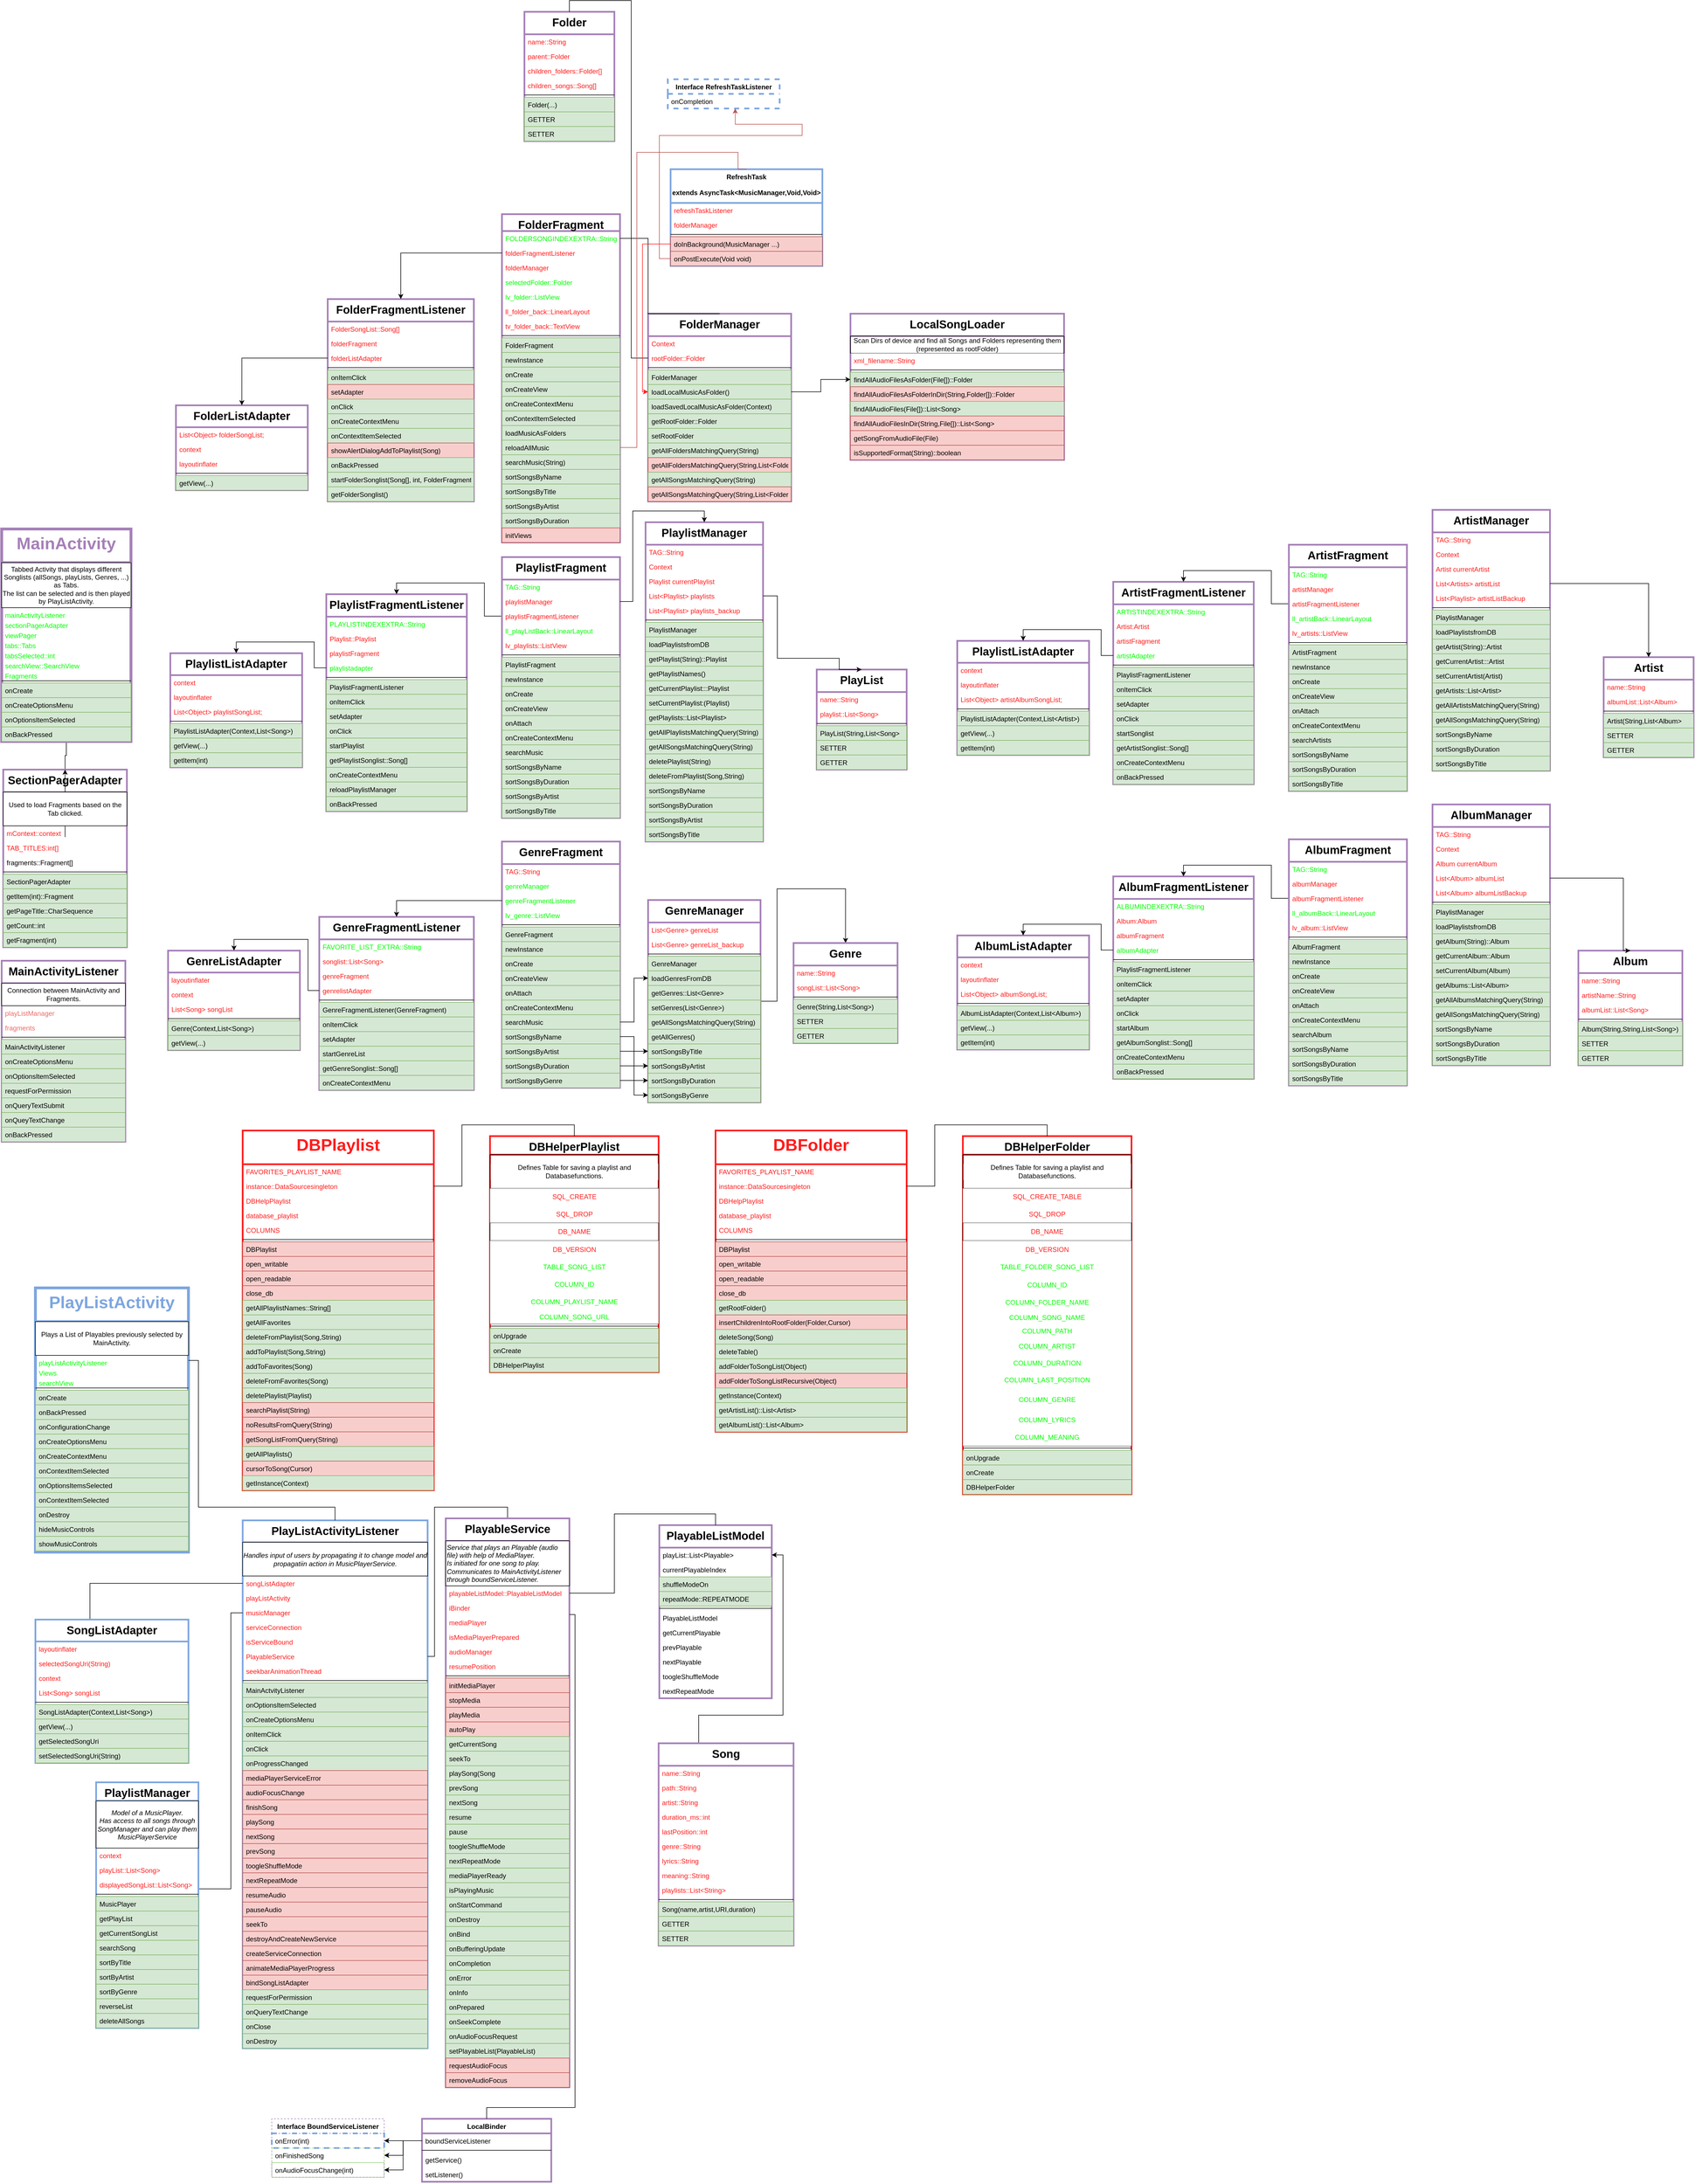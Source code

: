 <mxfile version="14.2.3" type="github">
  <diagram id="C5RBs43oDa-KdzZeNtuy" name="Page-1">
    <mxGraphModel dx="6456" dy="4473" grid="1" gridSize="10" guides="1" tooltips="1" connect="1" arrows="1" fold="1" page="1" pageScale="1" pageWidth="827" pageHeight="1169" math="0" shadow="0">
      <root>
        <mxCell id="WIyWlLk6GJQsqaUBKTNV-0" />
        <mxCell id="WIyWlLk6GJQsqaUBKTNV-1" parent="WIyWlLk6GJQsqaUBKTNV-0" />
        <mxCell id="zkfFHV4jXpPFQw0GAbJ--17" value="PlayListActivityListener" style="swimlane;fontStyle=1;align=center;verticalAlign=top;childLayout=stackLayout;horizontal=1;startSize=39;horizontalStack=0;resizeParent=1;resizeLast=0;collapsible=1;marginBottom=0;rounded=0;shadow=0;strokeWidth=3;fontSize=20;strokeColor=#7EA6E0;" parent="WIyWlLk6GJQsqaUBKTNV-1" vertex="1">
          <mxGeometry x="438.75" y="1953.5" width="329" height="939" as="geometry">
            <mxRectangle x="550" y="140" width="160" height="26" as="alternateBounds" />
          </mxGeometry>
        </mxCell>
        <mxCell id="5qoIg5QfOp-UZJT98IV1-1" value="&lt;i&gt;Handles input of users by propagating it to change model and propagatiin action in MusicPlayerService.&lt;/i&gt;" style="rounded=0;whiteSpace=wrap;html=1;" parent="zkfFHV4jXpPFQw0GAbJ--17" vertex="1">
          <mxGeometry y="39" width="329" height="60" as="geometry" />
        </mxCell>
        <mxCell id="A6s-E-ukSPN_syaUcLGg-9" value="songListAdapter&#xa;" style="text;align=left;verticalAlign=top;spacingLeft=4;spacingRight=4;overflow=hidden;rotatable=0;points=[[0,0.5],[1,0.5]];portConstraint=eastwest;rounded=0;shadow=0;html=0;fontColor=#FF1C1C;" parent="zkfFHV4jXpPFQw0GAbJ--17" vertex="1">
          <mxGeometry y="99" width="329" height="26" as="geometry" />
        </mxCell>
        <mxCell id="zkfFHV4jXpPFQw0GAbJ--18" value="playListActivity" style="text;align=left;verticalAlign=top;spacingLeft=4;spacingRight=4;overflow=hidden;rotatable=0;points=[[0,0.5],[1,0.5]];portConstraint=eastwest;fontColor=#FF1C1C;" parent="zkfFHV4jXpPFQw0GAbJ--17" vertex="1">
          <mxGeometry y="125" width="329" height="26" as="geometry" />
        </mxCell>
        <mxCell id="WmSsQWFspVbdHXG4wbYn-8" value="musicManager" style="text;align=left;verticalAlign=top;spacingLeft=4;spacingRight=4;overflow=hidden;rotatable=0;points=[[0,0.5],[1,0.5]];portConstraint=eastwest;rounded=0;shadow=0;html=0;fontColor=#FF1C1C;" parent="zkfFHV4jXpPFQw0GAbJ--17" vertex="1">
          <mxGeometry y="151" width="329" height="26" as="geometry" />
        </mxCell>
        <mxCell id="zkfFHV4jXpPFQw0GAbJ--20" value="serviceConnection" style="text;align=left;verticalAlign=top;spacingLeft=4;spacingRight=4;overflow=hidden;rotatable=0;points=[[0,0.5],[1,0.5]];portConstraint=eastwest;rounded=0;shadow=0;html=0;fontColor=#FF1C1C;" parent="zkfFHV4jXpPFQw0GAbJ--17" vertex="1">
          <mxGeometry y="177" width="329" height="26" as="geometry" />
        </mxCell>
        <mxCell id="zkfFHV4jXpPFQw0GAbJ--22" value="isServiceBound&#xa;" style="text;align=left;verticalAlign=top;spacingLeft=4;spacingRight=4;overflow=hidden;rotatable=0;points=[[0,0.5],[1,0.5]];portConstraint=eastwest;rounded=0;shadow=0;html=0;fontColor=#FF1C1C;" parent="zkfFHV4jXpPFQw0GAbJ--17" vertex="1">
          <mxGeometry y="203" width="329" height="26" as="geometry" />
        </mxCell>
        <mxCell id="WmSsQWFspVbdHXG4wbYn-39" value="PlayableService" style="text;align=left;verticalAlign=top;spacingLeft=4;spacingRight=4;overflow=hidden;rotatable=0;points=[[0,0.5],[1,0.5]];portConstraint=eastwest;rounded=0;shadow=0;html=0;fontColor=#FF1C1C;" parent="zkfFHV4jXpPFQw0GAbJ--17" vertex="1">
          <mxGeometry y="229" width="329" height="26" as="geometry" />
        </mxCell>
        <mxCell id="5qoIg5QfOp-UZJT98IV1-10" value="seekbarAnimationThread&#xa;" style="text;align=left;verticalAlign=top;spacingLeft=4;spacingRight=4;overflow=hidden;rotatable=0;points=[[0,0.5],[1,0.5]];portConstraint=eastwest;rounded=0;shadow=0;html=0;fontColor=#FF1C1C;" parent="zkfFHV4jXpPFQw0GAbJ--17" vertex="1">
          <mxGeometry y="255" width="329" height="26" as="geometry" />
        </mxCell>
        <mxCell id="zkfFHV4jXpPFQw0GAbJ--23" value="" style="line;html=1;strokeWidth=1;align=left;verticalAlign=middle;spacingTop=-1;spacingLeft=3;spacingRight=3;rotatable=0;labelPosition=right;points=[];portConstraint=eastwest;" parent="zkfFHV4jXpPFQw0GAbJ--17" vertex="1">
          <mxGeometry y="281" width="329" height="8" as="geometry" />
        </mxCell>
        <mxCell id="lzcfJcRa112dsqQVMs5e-15" value="MainActvityListener" style="text;align=left;verticalAlign=top;spacingLeft=4;spacingRight=4;overflow=hidden;rotatable=0;points=[[0,0.5],[1,0.5]];portConstraint=eastwest;fillColor=#d5e8d4;strokeColor=#82b366;" parent="zkfFHV4jXpPFQw0GAbJ--17" vertex="1">
          <mxGeometry y="289" width="329" height="26" as="geometry" />
        </mxCell>
        <mxCell id="zkfFHV4jXpPFQw0GAbJ--25" value="onOptionsItemSelected" style="text;align=left;verticalAlign=top;spacingLeft=4;spacingRight=4;overflow=hidden;rotatable=0;points=[[0,0.5],[1,0.5]];portConstraint=eastwest;fillColor=#d5e8d4;strokeColor=#82b366;" parent="zkfFHV4jXpPFQw0GAbJ--17" vertex="1">
          <mxGeometry y="315" width="329" height="26" as="geometry" />
        </mxCell>
        <mxCell id="WmSsQWFspVbdHXG4wbYn-10" value="onCreateOptionsMenu" style="text;strokeColor=#82b366;fillColor=#d5e8d4;align=left;verticalAlign=top;spacingLeft=4;spacingRight=4;overflow=hidden;rotatable=0;points=[[0,0.5],[1,0.5]];portConstraint=eastwest;" parent="zkfFHV4jXpPFQw0GAbJ--17" vertex="1">
          <mxGeometry y="341" width="329" height="26" as="geometry" />
        </mxCell>
        <mxCell id="WmSsQWFspVbdHXG4wbYn-11" value="onItemClick" style="text;strokeColor=#82b366;fillColor=#d5e8d4;align=left;verticalAlign=top;spacingLeft=4;spacingRight=4;overflow=hidden;rotatable=0;points=[[0,0.5],[1,0.5]];portConstraint=eastwest;" parent="zkfFHV4jXpPFQw0GAbJ--17" vertex="1">
          <mxGeometry y="367" width="329" height="26" as="geometry" />
        </mxCell>
        <mxCell id="5qoIg5QfOp-UZJT98IV1-11" value="onClick" style="text;strokeColor=#82b366;fillColor=#d5e8d4;align=left;verticalAlign=top;spacingLeft=4;spacingRight=4;overflow=hidden;rotatable=0;points=[[0,0.5],[1,0.5]];portConstraint=eastwest;" parent="zkfFHV4jXpPFQw0GAbJ--17" vertex="1">
          <mxGeometry y="393" width="329" height="26" as="geometry" />
        </mxCell>
        <mxCell id="5qoIg5QfOp-UZJT98IV1-12" value="onProgressChanged" style="text;strokeColor=#82b366;fillColor=#d5e8d4;align=left;verticalAlign=top;spacingLeft=4;spacingRight=4;overflow=hidden;rotatable=0;points=[[0,0.5],[1,0.5]];portConstraint=eastwest;" parent="zkfFHV4jXpPFQw0GAbJ--17" vertex="1">
          <mxGeometry y="419" width="329" height="26" as="geometry" />
        </mxCell>
        <mxCell id="lzcfJcRa112dsqQVMs5e-16" value="mediaPlayerServiceError" style="text;strokeColor=#b85450;fillColor=#f8cecc;align=left;verticalAlign=top;spacingLeft=4;spacingRight=4;overflow=hidden;rotatable=0;points=[[0,0.5],[1,0.5]];portConstraint=eastwest;" parent="zkfFHV4jXpPFQw0GAbJ--17" vertex="1">
          <mxGeometry y="445" width="329" height="26" as="geometry" />
        </mxCell>
        <mxCell id="lzcfJcRa112dsqQVMs5e-17" value="audioFocusChange" style="text;strokeColor=#b85450;fillColor=#f8cecc;align=left;verticalAlign=top;spacingLeft=4;spacingRight=4;overflow=hidden;rotatable=0;points=[[0,0.5],[1,0.5]];portConstraint=eastwest;" parent="zkfFHV4jXpPFQw0GAbJ--17" vertex="1">
          <mxGeometry y="471" width="329" height="26" as="geometry" />
        </mxCell>
        <mxCell id="lzcfJcRa112dsqQVMs5e-45" value="finishSong" style="text;strokeColor=#b85450;fillColor=#f8cecc;align=left;verticalAlign=top;spacingLeft=4;spacingRight=4;overflow=hidden;rotatable=0;points=[[0,0.5],[1,0.5]];portConstraint=eastwest;" parent="zkfFHV4jXpPFQw0GAbJ--17" vertex="1">
          <mxGeometry y="497" width="329" height="26" as="geometry" />
        </mxCell>
        <mxCell id="lzcfJcRa112dsqQVMs5e-46" value="playSong" style="text;strokeColor=#b85450;fillColor=#f8cecc;align=left;verticalAlign=top;spacingLeft=4;spacingRight=4;overflow=hidden;rotatable=0;points=[[0,0.5],[1,0.5]];portConstraint=eastwest;" parent="zkfFHV4jXpPFQw0GAbJ--17" vertex="1">
          <mxGeometry y="523" width="329" height="26" as="geometry" />
        </mxCell>
        <mxCell id="lzcfJcRa112dsqQVMs5e-47" value="nextSong" style="text;strokeColor=#b85450;fillColor=#f8cecc;align=left;verticalAlign=top;spacingLeft=4;spacingRight=4;overflow=hidden;rotatable=0;points=[[0,0.5],[1,0.5]];portConstraint=eastwest;" parent="zkfFHV4jXpPFQw0GAbJ--17" vertex="1">
          <mxGeometry y="549" width="329" height="26" as="geometry" />
        </mxCell>
        <mxCell id="lzcfJcRa112dsqQVMs5e-79" value="prevSong" style="text;strokeColor=#b85450;fillColor=#f8cecc;align=left;verticalAlign=top;spacingLeft=4;spacingRight=4;overflow=hidden;rotatable=0;points=[[0,0.5],[1,0.5]];portConstraint=eastwest;" parent="zkfFHV4jXpPFQw0GAbJ--17" vertex="1">
          <mxGeometry y="575" width="329" height="26" as="geometry" />
        </mxCell>
        <mxCell id="lzcfJcRa112dsqQVMs5e-48" value="toogleShuffleMode" style="text;strokeColor=#b85450;fillColor=#f8cecc;align=left;verticalAlign=top;spacingLeft=4;spacingRight=4;overflow=hidden;rotatable=0;points=[[0,0.5],[1,0.5]];portConstraint=eastwest;" parent="zkfFHV4jXpPFQw0GAbJ--17" vertex="1">
          <mxGeometry y="601" width="329" height="26" as="geometry" />
        </mxCell>
        <mxCell id="lzcfJcRa112dsqQVMs5e-49" value="nextRepeatMode" style="text;strokeColor=#b85450;fillColor=#f8cecc;align=left;verticalAlign=top;spacingLeft=4;spacingRight=4;overflow=hidden;rotatable=0;points=[[0,0.5],[1,0.5]];portConstraint=eastwest;" parent="zkfFHV4jXpPFQw0GAbJ--17" vertex="1">
          <mxGeometry y="627" width="329" height="26" as="geometry" />
        </mxCell>
        <mxCell id="5qoIg5QfOp-UZJT98IV1-18" value="resumeAudio&#xa;" style="text;strokeColor=#b85450;fillColor=#f8cecc;align=left;verticalAlign=top;spacingLeft=4;spacingRight=4;overflow=hidden;rotatable=0;points=[[0,0.5],[1,0.5]];portConstraint=eastwest;" parent="zkfFHV4jXpPFQw0GAbJ--17" vertex="1">
          <mxGeometry y="653" width="329" height="26" as="geometry" />
        </mxCell>
        <mxCell id="5qoIg5QfOp-UZJT98IV1-19" value="pauseAudio" style="text;strokeColor=#b85450;fillColor=#f8cecc;align=left;verticalAlign=top;spacingLeft=4;spacingRight=4;overflow=hidden;rotatable=0;points=[[0,0.5],[1,0.5]];portConstraint=eastwest;" parent="zkfFHV4jXpPFQw0GAbJ--17" vertex="1">
          <mxGeometry y="679" width="329" height="26" as="geometry" />
        </mxCell>
        <mxCell id="lzcfJcRa112dsqQVMs5e-50" value="seekTo" style="text;strokeColor=#b85450;fillColor=#f8cecc;align=left;verticalAlign=top;spacingLeft=4;spacingRight=4;overflow=hidden;rotatable=0;points=[[0,0.5],[1,0.5]];portConstraint=eastwest;" parent="zkfFHV4jXpPFQw0GAbJ--17" vertex="1">
          <mxGeometry y="705" width="329" height="26" as="geometry" />
        </mxCell>
        <mxCell id="5qoIg5QfOp-UZJT98IV1-13" value="destroyAndCreateNewService" style="text;strokeColor=#b85450;fillColor=#f8cecc;align=left;verticalAlign=top;spacingLeft=4;spacingRight=4;overflow=hidden;rotatable=0;points=[[0,0.5],[1,0.5]];portConstraint=eastwest;" parent="zkfFHV4jXpPFQw0GAbJ--17" vertex="1">
          <mxGeometry y="731" width="329" height="26" as="geometry" />
        </mxCell>
        <mxCell id="5qoIg5QfOp-UZJT98IV1-14" value="createServiceConnection" style="text;strokeColor=#b85450;fillColor=#f8cecc;align=left;verticalAlign=top;spacingLeft=4;spacingRight=4;overflow=hidden;rotatable=0;points=[[0,0.5],[1,0.5]];portConstraint=eastwest;" parent="zkfFHV4jXpPFQw0GAbJ--17" vertex="1">
          <mxGeometry y="757" width="329" height="26" as="geometry" />
        </mxCell>
        <mxCell id="5qoIg5QfOp-UZJT98IV1-15" value="animateMediaPlayerProgress" style="text;strokeColor=#b85450;fillColor=#f8cecc;align=left;verticalAlign=top;spacingLeft=4;spacingRight=4;overflow=hidden;rotatable=0;points=[[0,0.5],[1,0.5]];portConstraint=eastwest;" parent="zkfFHV4jXpPFQw0GAbJ--17" vertex="1">
          <mxGeometry y="783" width="329" height="26" as="geometry" />
        </mxCell>
        <mxCell id="5qoIg5QfOp-UZJT98IV1-16" value="bindSongListAdapter" style="text;strokeColor=#b85450;fillColor=#f8cecc;align=left;verticalAlign=top;spacingLeft=4;spacingRight=4;overflow=hidden;rotatable=0;points=[[0,0.5],[1,0.5]];portConstraint=eastwest;" parent="zkfFHV4jXpPFQw0GAbJ--17" vertex="1">
          <mxGeometry y="809" width="329" height="26" as="geometry" />
        </mxCell>
        <mxCell id="5qoIg5QfOp-UZJT98IV1-17" value="requestForPermission" style="text;strokeColor=#82b366;fillColor=#d5e8d4;align=left;verticalAlign=top;spacingLeft=4;spacingRight=4;overflow=hidden;rotatable=0;points=[[0,0.5],[1,0.5]];portConstraint=eastwest;" parent="zkfFHV4jXpPFQw0GAbJ--17" vertex="1">
          <mxGeometry y="835" width="329" height="26" as="geometry" />
        </mxCell>
        <mxCell id="0syjl-Uc-mpBaeBtsTLe-22" value="onQueryTextChange" style="text;strokeColor=#82b366;fillColor=#d5e8d4;align=left;verticalAlign=top;spacingLeft=4;spacingRight=4;overflow=hidden;rotatable=0;points=[[0,0.5],[1,0.5]];portConstraint=eastwest;" parent="zkfFHV4jXpPFQw0GAbJ--17" vertex="1">
          <mxGeometry y="861" width="329" height="26" as="geometry" />
        </mxCell>
        <mxCell id="0syjl-Uc-mpBaeBtsTLe-23" value="onClose" style="text;strokeColor=#82b366;fillColor=#d5e8d4;align=left;verticalAlign=top;spacingLeft=4;spacingRight=4;overflow=hidden;rotatable=0;points=[[0,0.5],[1,0.5]];portConstraint=eastwest;" parent="zkfFHV4jXpPFQw0GAbJ--17" vertex="1">
          <mxGeometry y="887" width="329" height="26" as="geometry" />
        </mxCell>
        <mxCell id="lzcfJcRa112dsqQVMs5e-51" value="onDestroy" style="text;strokeColor=#82b366;fillColor=#d5e8d4;align=left;verticalAlign=top;spacingLeft=4;spacingRight=4;overflow=hidden;rotatable=0;points=[[0,0.5],[1,0.5]];portConstraint=eastwest;" parent="zkfFHV4jXpPFQw0GAbJ--17" vertex="1">
          <mxGeometry y="913" width="329" height="26" as="geometry" />
        </mxCell>
        <mxCell id="A6s-E-ukSPN_syaUcLGg-6" style="edgeStyle=orthogonalEdgeStyle;rounded=0;orthogonalLoop=1;jettySize=auto;html=1;entryX=1;entryY=0.5;entryDx=0;entryDy=0;exitX=0.5;exitY=0;exitDx=0;exitDy=0;endArrow=none;endFill=0;" parent="WIyWlLk6GJQsqaUBKTNV-1" source="A6s-E-ukSPN_syaUcLGg-2" target="WmSsQWFspVbdHXG4wbYn-39" edge="1">
          <mxGeometry relative="1" as="geometry">
            <mxPoint x="841" y="2222.5" as="sourcePoint" />
          </mxGeometry>
        </mxCell>
        <mxCell id="A6s-E-ukSPN_syaUcLGg-2" value="PlayableService" style="swimlane;fontStyle=1;align=center;verticalAlign=top;childLayout=stackLayout;horizontal=1;startSize=40;horizontalStack=0;resizeParent=1;resizeParentMax=0;resizeLast=0;collapsible=1;marginBottom=0;fontSize=20;strokeWidth=3;strokeColor=#A680B8;" parent="WIyWlLk6GJQsqaUBKTNV-1" vertex="1">
          <mxGeometry x="800" y="1950" width="220" height="1012" as="geometry" />
        </mxCell>
        <mxCell id="5qoIg5QfOp-UZJT98IV1-67" value="&lt;div&gt;&lt;i&gt;&lt;font color=&quot;#000000&quot;&gt;Service that plays an Playable (audio file) with help of MediaPlayer.&lt;/font&gt;&lt;/i&gt;&lt;/div&gt;&lt;div&gt;&lt;i&gt;&lt;font color=&quot;#000000&quot;&gt;Is initiated for one song to play. Communicates to MainActivityListener through boundServiceListener.&lt;br&gt;&lt;/font&gt;&lt;/i&gt;&lt;/div&gt;" style="whiteSpace=wrap;html=1;aspect=fixed;fontColor=#FF1C1C;align=left;" parent="A6s-E-ukSPN_syaUcLGg-2" vertex="1">
          <mxGeometry y="40" width="220" height="80" as="geometry" />
        </mxCell>
        <mxCell id="5qoIg5QfOp-UZJT98IV1-64" value="playableListModel::PlayableListModel" style="text;fillColor=none;align=left;verticalAlign=top;spacingLeft=4;spacingRight=4;overflow=hidden;rotatable=0;points=[[0,0.5],[1,0.5]];portConstraint=eastwest;fontColor=#FF1C1C;" parent="A6s-E-ukSPN_syaUcLGg-2" vertex="1">
          <mxGeometry y="120" width="220" height="26" as="geometry" />
        </mxCell>
        <mxCell id="A6s-E-ukSPN_syaUcLGg-3" value="iBinder" style="text;strokeColor=none;fillColor=none;align=left;verticalAlign=top;spacingLeft=4;spacingRight=4;overflow=hidden;rotatable=0;points=[[0,0.5],[1,0.5]];portConstraint=eastwest;fontColor=#FF1C1C;" parent="A6s-E-ukSPN_syaUcLGg-2" vertex="1">
          <mxGeometry y="146" width="220" height="26" as="geometry" />
        </mxCell>
        <mxCell id="5qoIg5QfOp-UZJT98IV1-63" value="mediaPlayer" style="text;strokeColor=none;fillColor=none;align=left;verticalAlign=top;spacingLeft=4;spacingRight=4;overflow=hidden;rotatable=0;points=[[0,0.5],[1,0.5]];portConstraint=eastwest;fontColor=#FF1C1C;" parent="A6s-E-ukSPN_syaUcLGg-2" vertex="1">
          <mxGeometry y="172" width="220" height="26" as="geometry" />
        </mxCell>
        <mxCell id="lzcfJcRa112dsqQVMs5e-68" value="isMediaPlayerPrepared" style="text;strokeColor=none;fillColor=none;align=left;verticalAlign=top;spacingLeft=4;spacingRight=4;overflow=hidden;rotatable=0;points=[[0,0.5],[1,0.5]];portConstraint=eastwest;fontColor=#FF1C1C;" parent="A6s-E-ukSPN_syaUcLGg-2" vertex="1">
          <mxGeometry y="198" width="220" height="26" as="geometry" />
        </mxCell>
        <mxCell id="5qoIg5QfOp-UZJT98IV1-66" value="audioManager" style="text;strokeColor=none;fillColor=none;align=left;verticalAlign=top;spacingLeft=4;spacingRight=4;overflow=hidden;rotatable=0;points=[[0,0.5],[1,0.5]];portConstraint=eastwest;fontColor=#FF1C1C;" parent="A6s-E-ukSPN_syaUcLGg-2" vertex="1">
          <mxGeometry y="224" width="220" height="26" as="geometry" />
        </mxCell>
        <mxCell id="5qoIg5QfOp-UZJT98IV1-65" value="resumePosition" style="text;strokeColor=none;fillColor=none;align=left;verticalAlign=top;spacingLeft=4;spacingRight=4;overflow=hidden;rotatable=0;points=[[0,0.5],[1,0.5]];portConstraint=eastwest;fontColor=#FF1C1C;" parent="A6s-E-ukSPN_syaUcLGg-2" vertex="1">
          <mxGeometry y="250" width="220" height="26" as="geometry" />
        </mxCell>
        <mxCell id="A6s-E-ukSPN_syaUcLGg-4" value="" style="line;strokeWidth=1;fillColor=none;align=left;verticalAlign=middle;spacingTop=-1;spacingLeft=3;spacingRight=3;rotatable=0;labelPosition=right;points=[];portConstraint=eastwest;" parent="A6s-E-ukSPN_syaUcLGg-2" vertex="1">
          <mxGeometry y="276" width="220" height="8" as="geometry" />
        </mxCell>
        <mxCell id="5qoIg5QfOp-UZJT98IV1-22" value="initMediaPlayer" style="text;align=left;verticalAlign=top;spacingLeft=4;spacingRight=4;overflow=hidden;rotatable=0;points=[[0,0.5],[1,0.5]];portConstraint=eastwest;fillColor=#f8cecc;strokeColor=#b85450;" parent="A6s-E-ukSPN_syaUcLGg-2" vertex="1">
          <mxGeometry y="284" width="220" height="26" as="geometry" />
        </mxCell>
        <mxCell id="5qoIg5QfOp-UZJT98IV1-37" value="stopMedia" style="text;align=left;verticalAlign=top;spacingLeft=4;spacingRight=4;overflow=hidden;rotatable=0;points=[[0,0.5],[1,0.5]];portConstraint=eastwest;fillColor=#f8cecc;strokeColor=#b85450;" parent="A6s-E-ukSPN_syaUcLGg-2" vertex="1">
          <mxGeometry y="310" width="220" height="26" as="geometry" />
        </mxCell>
        <mxCell id="5qoIg5QfOp-UZJT98IV1-36" value="playMedia&#xa;" style="text;align=left;verticalAlign=top;spacingLeft=4;spacingRight=4;overflow=hidden;rotatable=0;points=[[0,0.5],[1,0.5]];portConstraint=eastwest;fillColor=#f8cecc;strokeColor=#b85450;" parent="A6s-E-ukSPN_syaUcLGg-2" vertex="1">
          <mxGeometry y="336" width="220" height="26" as="geometry" />
        </mxCell>
        <mxCell id="lzcfJcRa112dsqQVMs5e-87" value="autoPlay" style="text;align=left;verticalAlign=top;spacingLeft=4;spacingRight=4;overflow=hidden;rotatable=0;points=[[0,0.5],[1,0.5]];portConstraint=eastwest;fillColor=#f8cecc;strokeColor=#b85450;" parent="A6s-E-ukSPN_syaUcLGg-2" vertex="1">
          <mxGeometry y="362" width="220" height="26" as="geometry" />
        </mxCell>
        <mxCell id="5qoIg5QfOp-UZJT98IV1-35" value="getCurrentSong" style="text;align=left;verticalAlign=top;spacingLeft=4;spacingRight=4;overflow=hidden;rotatable=0;points=[[0,0.5],[1,0.5]];portConstraint=eastwest;fillColor=#d5e8d4;strokeColor=#82b366;" parent="A6s-E-ukSPN_syaUcLGg-2" vertex="1">
          <mxGeometry y="388" width="220" height="26" as="geometry" />
        </mxCell>
        <mxCell id="5qoIg5QfOp-UZJT98IV1-33" value="seekTo&#xa;" style="text;align=left;verticalAlign=top;spacingLeft=4;spacingRight=4;overflow=hidden;rotatable=0;points=[[0,0.5],[1,0.5]];portConstraint=eastwest;fillColor=#d5e8d4;strokeColor=#82b366;" parent="A6s-E-ukSPN_syaUcLGg-2" vertex="1">
          <mxGeometry y="414" width="220" height="26" as="geometry" />
        </mxCell>
        <mxCell id="lzcfJcRa112dsqQVMs5e-82" value="playSong(Song" style="text;align=left;verticalAlign=top;spacingLeft=4;spacingRight=4;overflow=hidden;rotatable=0;points=[[0,0.5],[1,0.5]];portConstraint=eastwest;fillColor=#d5e8d4;strokeColor=#82b366;" parent="A6s-E-ukSPN_syaUcLGg-2" vertex="1">
          <mxGeometry y="440" width="220" height="26" as="geometry" />
        </mxCell>
        <mxCell id="lzcfJcRa112dsqQVMs5e-83" value="prevSong" style="text;align=left;verticalAlign=top;spacingLeft=4;spacingRight=4;overflow=hidden;rotatable=0;points=[[0,0.5],[1,0.5]];portConstraint=eastwest;fillColor=#d5e8d4;strokeColor=#82b366;" parent="A6s-E-ukSPN_syaUcLGg-2" vertex="1">
          <mxGeometry y="466" width="220" height="26" as="geometry" />
        </mxCell>
        <mxCell id="lzcfJcRa112dsqQVMs5e-84" value="nextSong" style="text;align=left;verticalAlign=top;spacingLeft=4;spacingRight=4;overflow=hidden;rotatable=0;points=[[0,0.5],[1,0.5]];portConstraint=eastwest;fillColor=#d5e8d4;strokeColor=#82b366;" parent="A6s-E-ukSPN_syaUcLGg-2" vertex="1">
          <mxGeometry y="492" width="220" height="26" as="geometry" />
        </mxCell>
        <mxCell id="5qoIg5QfOp-UZJT98IV1-29" value="resume" style="text;align=left;verticalAlign=top;spacingLeft=4;spacingRight=4;overflow=hidden;rotatable=0;points=[[0,0.5],[1,0.5]];portConstraint=eastwest;fillColor=#d5e8d4;strokeColor=#82b366;" parent="A6s-E-ukSPN_syaUcLGg-2" vertex="1">
          <mxGeometry y="518" width="220" height="26" as="geometry" />
        </mxCell>
        <mxCell id="5qoIg5QfOp-UZJT98IV1-30" value="pause" style="text;align=left;verticalAlign=top;spacingLeft=4;spacingRight=4;overflow=hidden;rotatable=0;points=[[0,0.5],[1,0.5]];portConstraint=eastwest;fillColor=#d5e8d4;strokeColor=#82b366;" parent="A6s-E-ukSPN_syaUcLGg-2" vertex="1">
          <mxGeometry y="544" width="220" height="26" as="geometry" />
        </mxCell>
        <mxCell id="lzcfJcRa112dsqQVMs5e-85" value="toogleShuffleMode" style="text;align=left;verticalAlign=top;spacingLeft=4;spacingRight=4;overflow=hidden;rotatable=0;points=[[0,0.5],[1,0.5]];portConstraint=eastwest;fillColor=#d5e8d4;strokeColor=#82b366;" parent="A6s-E-ukSPN_syaUcLGg-2" vertex="1">
          <mxGeometry y="570" width="220" height="26" as="geometry" />
        </mxCell>
        <mxCell id="lzcfJcRa112dsqQVMs5e-86" value="nextRepeatMode" style="text;align=left;verticalAlign=top;spacingLeft=4;spacingRight=4;overflow=hidden;rotatable=0;points=[[0,0.5],[1,0.5]];portConstraint=eastwest;fillColor=#d5e8d4;strokeColor=#82b366;" parent="A6s-E-ukSPN_syaUcLGg-2" vertex="1">
          <mxGeometry y="596" width="220" height="26" as="geometry" />
        </mxCell>
        <mxCell id="5qoIg5QfOp-UZJT98IV1-31" value="mediaPlayerReady&#xa;" style="text;align=left;verticalAlign=top;spacingLeft=4;spacingRight=4;overflow=hidden;rotatable=0;points=[[0,0.5],[1,0.5]];portConstraint=eastwest;fillColor=#d5e8d4;strokeColor=#82b366;" parent="A6s-E-ukSPN_syaUcLGg-2" vertex="1">
          <mxGeometry y="622" width="220" height="26" as="geometry" />
        </mxCell>
        <mxCell id="5qoIg5QfOp-UZJT98IV1-34" value="isPlayingMusic&#xa;" style="text;align=left;verticalAlign=top;spacingLeft=4;spacingRight=4;overflow=hidden;rotatable=0;points=[[0,0.5],[1,0.5]];portConstraint=eastwest;fillColor=#d5e8d4;strokeColor=#82b366;" parent="A6s-E-ukSPN_syaUcLGg-2" vertex="1">
          <mxGeometry y="648" width="220" height="26" as="geometry" />
        </mxCell>
        <mxCell id="5qoIg5QfOp-UZJT98IV1-38" value="onStartCommand" style="text;align=left;verticalAlign=top;spacingLeft=4;spacingRight=4;overflow=hidden;rotatable=0;points=[[0,0.5],[1,0.5]];portConstraint=eastwest;fillColor=#d5e8d4;strokeColor=#82b366;" parent="A6s-E-ukSPN_syaUcLGg-2" vertex="1">
          <mxGeometry y="674" width="220" height="26" as="geometry" />
        </mxCell>
        <mxCell id="5qoIg5QfOp-UZJT98IV1-52" value="onDestroy" style="text;align=left;verticalAlign=top;spacingLeft=4;spacingRight=4;overflow=hidden;rotatable=0;points=[[0,0.5],[1,0.5]];portConstraint=eastwest;fillColor=#d5e8d4;strokeColor=#82b366;" parent="A6s-E-ukSPN_syaUcLGg-2" vertex="1">
          <mxGeometry y="700" width="220" height="26" as="geometry" />
        </mxCell>
        <mxCell id="5qoIg5QfOp-UZJT98IV1-53" value="onBind" style="text;align=left;verticalAlign=top;spacingLeft=4;spacingRight=4;overflow=hidden;rotatable=0;points=[[0,0.5],[1,0.5]];portConstraint=eastwest;fillColor=#d5e8d4;strokeColor=#82b366;" parent="A6s-E-ukSPN_syaUcLGg-2" vertex="1">
          <mxGeometry y="726" width="220" height="26" as="geometry" />
        </mxCell>
        <mxCell id="5qoIg5QfOp-UZJT98IV1-54" value="onBufferingUpdate" style="text;align=left;verticalAlign=top;spacingLeft=4;spacingRight=4;overflow=hidden;rotatable=0;points=[[0,0.5],[1,0.5]];portConstraint=eastwest;fillColor=#d5e8d4;strokeColor=#82b366;" parent="A6s-E-ukSPN_syaUcLGg-2" vertex="1">
          <mxGeometry y="752" width="220" height="26" as="geometry" />
        </mxCell>
        <mxCell id="5qoIg5QfOp-UZJT98IV1-55" value="onCompletion" style="text;align=left;verticalAlign=top;spacingLeft=4;spacingRight=4;overflow=hidden;rotatable=0;points=[[0,0.5],[1,0.5]];portConstraint=eastwest;fillColor=#d5e8d4;strokeColor=#82b366;" parent="A6s-E-ukSPN_syaUcLGg-2" vertex="1">
          <mxGeometry y="778" width="220" height="26" as="geometry" />
        </mxCell>
        <mxCell id="5qoIg5QfOp-UZJT98IV1-56" value="onError" style="text;align=left;verticalAlign=top;spacingLeft=4;spacingRight=4;overflow=hidden;rotatable=0;points=[[0,0.5],[1,0.5]];portConstraint=eastwest;fillColor=#d5e8d4;strokeColor=#82b366;" parent="A6s-E-ukSPN_syaUcLGg-2" vertex="1">
          <mxGeometry y="804" width="220" height="26" as="geometry" />
        </mxCell>
        <mxCell id="5qoIg5QfOp-UZJT98IV1-57" value="onInfo" style="text;align=left;verticalAlign=top;spacingLeft=4;spacingRight=4;overflow=hidden;rotatable=0;points=[[0,0.5],[1,0.5]];portConstraint=eastwest;fillColor=#d5e8d4;strokeColor=#82b366;" parent="A6s-E-ukSPN_syaUcLGg-2" vertex="1">
          <mxGeometry y="830" width="220" height="26" as="geometry" />
        </mxCell>
        <mxCell id="5qoIg5QfOp-UZJT98IV1-58" value="onPrepared" style="text;align=left;verticalAlign=top;spacingLeft=4;spacingRight=4;overflow=hidden;rotatable=0;points=[[0,0.5],[1,0.5]];portConstraint=eastwest;fillColor=#d5e8d4;strokeColor=#82b366;" parent="A6s-E-ukSPN_syaUcLGg-2" vertex="1">
          <mxGeometry y="856" width="220" height="26" as="geometry" />
        </mxCell>
        <mxCell id="5qoIg5QfOp-UZJT98IV1-59" value="onSeekComplete" style="text;align=left;verticalAlign=top;spacingLeft=4;spacingRight=4;overflow=hidden;rotatable=0;points=[[0,0.5],[1,0.5]];portConstraint=eastwest;fillColor=#d5e8d4;strokeColor=#82b366;" parent="A6s-E-ukSPN_syaUcLGg-2" vertex="1">
          <mxGeometry y="882" width="220" height="26" as="geometry" />
        </mxCell>
        <mxCell id="5qoIg5QfOp-UZJT98IV1-60" value="onAudioFocusRequest" style="text;align=left;verticalAlign=top;spacingLeft=4;spacingRight=4;overflow=hidden;rotatable=0;points=[[0,0.5],[1,0.5]];portConstraint=eastwest;fillColor=#d5e8d4;strokeColor=#82b366;" parent="A6s-E-ukSPN_syaUcLGg-2" vertex="1">
          <mxGeometry y="908" width="220" height="26" as="geometry" />
        </mxCell>
        <mxCell id="lzcfJcRa112dsqQVMs5e-88" value="setPlayableList(PlayableList)" style="text;align=left;verticalAlign=top;spacingLeft=4;spacingRight=4;overflow=hidden;rotatable=0;points=[[0,0.5],[1,0.5]];portConstraint=eastwest;fillColor=#d5e8d4;strokeColor=#82b366;" parent="A6s-E-ukSPN_syaUcLGg-2" vertex="1">
          <mxGeometry y="934" width="220" height="26" as="geometry" />
        </mxCell>
        <mxCell id="5qoIg5QfOp-UZJT98IV1-61" value="requestAudioFocus" style="text;align=left;verticalAlign=top;spacingLeft=4;spacingRight=4;overflow=hidden;rotatable=0;points=[[0,0.5],[1,0.5]];portConstraint=eastwest;fillColor=#f8cecc;strokeColor=#b85450;" parent="A6s-E-ukSPN_syaUcLGg-2" vertex="1">
          <mxGeometry y="960" width="220" height="26" as="geometry" />
        </mxCell>
        <mxCell id="5qoIg5QfOp-UZJT98IV1-62" value="removeAudioFocus" style="text;align=left;verticalAlign=top;spacingLeft=4;spacingRight=4;overflow=hidden;rotatable=0;points=[[0,0.5],[1,0.5]];portConstraint=eastwest;fillColor=#f8cecc;strokeColor=#b85450;" parent="A6s-E-ukSPN_syaUcLGg-2" vertex="1">
          <mxGeometry y="986" width="220" height="26" as="geometry" />
        </mxCell>
        <mxCell id="WmSsQWFspVbdHXG4wbYn-30" style="edgeStyle=orthogonalEdgeStyle;rounded=0;orthogonalLoop=1;jettySize=auto;html=1;endArrow=none;endFill=0;" parent="WIyWlLk6GJQsqaUBKTNV-1" source="A6s-E-ukSPN_syaUcLGg-11" target="WmSsQWFspVbdHXG4wbYn-8" edge="1">
          <mxGeometry relative="1" as="geometry">
            <Array as="points">
              <mxPoint x="417.75" y="2609" />
              <mxPoint x="417.75" y="2118" />
            </Array>
          </mxGeometry>
        </mxCell>
        <mxCell id="A6s-E-ukSPN_syaUcLGg-11" value="PlaylistManager" style="swimlane;fontStyle=1;align=center;verticalAlign=top;childLayout=stackLayout;horizontal=1;startSize=33;horizontalStack=0;resizeParent=1;resizeParentMax=0;resizeLast=0;collapsible=1;marginBottom=0;fontSize=20;strokeWidth=3;strokeColor=#7EA6E0;" parent="WIyWlLk6GJQsqaUBKTNV-1" vertex="1">
          <mxGeometry x="178" y="2419.5" width="182" height="437" as="geometry" />
        </mxCell>
        <mxCell id="5qoIg5QfOp-UZJT98IV1-0" value="&lt;div&gt;&lt;i&gt;&lt;br&gt;&lt;/i&gt;&lt;/div&gt;&lt;div&gt;&lt;i&gt;Model of a MusicPlayer.&lt;/i&gt;&lt;/div&gt;&lt;div&gt;&lt;i&gt;Has access to all songs through SongManager and can play them MusicPlayerService&lt;/i&gt;&lt;/div&gt;&lt;div&gt;&lt;i&gt;&lt;br&gt;&lt;/i&gt;&lt;/div&gt;" style="rounded=0;whiteSpace=wrap;html=1;" parent="A6s-E-ukSPN_syaUcLGg-11" vertex="1">
          <mxGeometry y="33" width="182" height="84" as="geometry" />
        </mxCell>
        <mxCell id="5qoIg5QfOp-UZJT98IV1-73" value="context" style="text;align=left;verticalAlign=top;spacingLeft=4;spacingRight=4;overflow=hidden;rotatable=0;points=[[0,0.5],[1,0.5]];portConstraint=eastwest;rounded=0;shadow=0;html=0;fontColor=#FF1C1C;" parent="A6s-E-ukSPN_syaUcLGg-11" vertex="1">
          <mxGeometry y="117" width="182" height="26" as="geometry" />
        </mxCell>
        <mxCell id="WmSsQWFspVbdHXG4wbYn-33" value="playList::List&lt;Song&gt;" style="text;strokeColor=none;fillColor=none;align=left;verticalAlign=top;spacingLeft=4;spacingRight=4;overflow=hidden;rotatable=0;points=[[0,0.5],[1,0.5]];portConstraint=eastwest;fontColor=#FF1C1C;" parent="A6s-E-ukSPN_syaUcLGg-11" vertex="1">
          <mxGeometry y="143" width="182" height="26" as="geometry" />
        </mxCell>
        <mxCell id="lzcfJcRa112dsqQVMs5e-61" value="displayedSongList::List&lt;Song&gt;" style="text;strokeColor=none;fillColor=none;align=left;verticalAlign=top;spacingLeft=4;spacingRight=4;overflow=hidden;rotatable=0;points=[[0,0.5],[1,0.5]];portConstraint=eastwest;fontColor=#FF1C1C;" parent="A6s-E-ukSPN_syaUcLGg-11" vertex="1">
          <mxGeometry y="169" width="182" height="26" as="geometry" />
        </mxCell>
        <mxCell id="A6s-E-ukSPN_syaUcLGg-13" value="" style="line;strokeWidth=1;fillColor=none;align=left;verticalAlign=middle;spacingTop=-1;spacingLeft=3;spacingRight=3;rotatable=0;labelPosition=right;points=[];portConstraint=eastwest;" parent="A6s-E-ukSPN_syaUcLGg-11" vertex="1">
          <mxGeometry y="195" width="182" height="8" as="geometry" />
        </mxCell>
        <mxCell id="0syjl-Uc-mpBaeBtsTLe-4" value="MusicPlayer" style="text;align=left;verticalAlign=top;spacingLeft=4;spacingRight=4;overflow=hidden;rotatable=0;points=[[0,0.5],[1,0.5]];portConstraint=eastwest;rounded=0;shadow=0;html=0;fillColor=#d5e8d4;strokeColor=#82b366;" parent="A6s-E-ukSPN_syaUcLGg-11" vertex="1">
          <mxGeometry y="203" width="182" height="26" as="geometry" />
        </mxCell>
        <mxCell id="lzcfJcRa112dsqQVMs5e-58" value="getPlayList" style="text;align=left;verticalAlign=top;spacingLeft=4;spacingRight=4;overflow=hidden;rotatable=0;points=[[0,0.5],[1,0.5]];portConstraint=eastwest;rounded=0;shadow=0;html=0;fillColor=#d5e8d4;strokeColor=#82b366;" parent="A6s-E-ukSPN_syaUcLGg-11" vertex="1">
          <mxGeometry y="229" width="182" height="26" as="geometry" />
        </mxCell>
        <mxCell id="0syjl-Uc-mpBaeBtsTLe-10" value="getCurrentSongList" style="text;align=left;verticalAlign=top;spacingLeft=4;spacingRight=4;overflow=hidden;rotatable=0;points=[[0,0.5],[1,0.5]];portConstraint=eastwest;rounded=0;shadow=0;html=0;fillColor=#d5e8d4;strokeColor=#82b366;" parent="A6s-E-ukSPN_syaUcLGg-11" vertex="1">
          <mxGeometry y="255" width="182" height="26" as="geometry" />
        </mxCell>
        <mxCell id="0syjl-Uc-mpBaeBtsTLe-17" value="searchSong&#xa;" style="text;align=left;verticalAlign=top;spacingLeft=4;spacingRight=4;overflow=hidden;rotatable=0;points=[[0,0.5],[1,0.5]];portConstraint=eastwest;rounded=0;shadow=0;html=0;fillColor=#d5e8d4;strokeColor=#82b366;" parent="A6s-E-ukSPN_syaUcLGg-11" vertex="1">
          <mxGeometry y="281" width="182" height="26" as="geometry" />
        </mxCell>
        <mxCell id="0syjl-Uc-mpBaeBtsTLe-18" value="sortByTitle" style="text;align=left;verticalAlign=top;spacingLeft=4;spacingRight=4;overflow=hidden;rotatable=0;points=[[0,0.5],[1,0.5]];portConstraint=eastwest;rounded=0;shadow=0;html=0;fillColor=#d5e8d4;strokeColor=#82b366;" parent="A6s-E-ukSPN_syaUcLGg-11" vertex="1">
          <mxGeometry y="307" width="182" height="26" as="geometry" />
        </mxCell>
        <mxCell id="0syjl-Uc-mpBaeBtsTLe-19" value="sortByArtist" style="text;align=left;verticalAlign=top;spacingLeft=4;spacingRight=4;overflow=hidden;rotatable=0;points=[[0,0.5],[1,0.5]];portConstraint=eastwest;rounded=0;shadow=0;html=0;fillColor=#d5e8d4;strokeColor=#82b366;" parent="A6s-E-ukSPN_syaUcLGg-11" vertex="1">
          <mxGeometry y="333" width="182" height="26" as="geometry" />
        </mxCell>
        <mxCell id="0syjl-Uc-mpBaeBtsTLe-20" value="sortByGenre" style="text;align=left;verticalAlign=top;spacingLeft=4;spacingRight=4;overflow=hidden;rotatable=0;points=[[0,0.5],[1,0.5]];portConstraint=eastwest;rounded=0;shadow=0;html=0;fillColor=#d5e8d4;strokeColor=#82b366;" parent="A6s-E-ukSPN_syaUcLGg-11" vertex="1">
          <mxGeometry y="359" width="182" height="26" as="geometry" />
        </mxCell>
        <mxCell id="0syjl-Uc-mpBaeBtsTLe-21" value="reverseList" style="text;align=left;verticalAlign=top;spacingLeft=4;spacingRight=4;overflow=hidden;rotatable=0;points=[[0,0.5],[1,0.5]];portConstraint=eastwest;rounded=0;shadow=0;html=0;fillColor=#d5e8d4;strokeColor=#82b366;" parent="A6s-E-ukSPN_syaUcLGg-11" vertex="1">
          <mxGeometry y="385" width="182" height="26" as="geometry" />
        </mxCell>
        <mxCell id="0syjl-Uc-mpBaeBtsTLe-12" value="deleteAllSongs" style="text;align=left;verticalAlign=top;spacingLeft=4;spacingRight=4;overflow=hidden;rotatable=0;points=[[0,0.5],[1,0.5]];portConstraint=eastwest;rounded=0;shadow=0;html=0;fillColor=#d5e8d4;strokeColor=#82b366;" parent="A6s-E-ukSPN_syaUcLGg-11" vertex="1">
          <mxGeometry y="411" width="182" height="26" as="geometry" />
        </mxCell>
        <mxCell id="WmSsQWFspVbdHXG4wbYn-13" value="PlayableListModel" style="swimlane;fontStyle=1;align=center;verticalAlign=top;childLayout=stackLayout;horizontal=1;startSize=40;horizontalStack=0;resizeParent=1;resizeParentMax=0;resizeLast=0;collapsible=1;marginBottom=0;fontSize=20;strokeWidth=3;strokeColor=#A680B8;" parent="WIyWlLk6GJQsqaUBKTNV-1" vertex="1">
          <mxGeometry x="1180" y="1962" width="200" height="308" as="geometry" />
        </mxCell>
        <mxCell id="WmSsQWFspVbdHXG4wbYn-14" value="playList::List&lt;Playable&gt;" style="text;strokeColor=none;fillColor=none;align=left;verticalAlign=top;spacingLeft=4;spacingRight=4;overflow=hidden;rotatable=0;points=[[0,0.5],[1,0.5]];portConstraint=eastwest;" parent="WmSsQWFspVbdHXG4wbYn-13" vertex="1">
          <mxGeometry y="40" width="200" height="26" as="geometry" />
        </mxCell>
        <mxCell id="lzcfJcRa112dsqQVMs5e-69" value="currentPlayableIndex" style="text;strokeColor=none;fillColor=none;align=left;verticalAlign=top;spacingLeft=4;spacingRight=4;overflow=hidden;rotatable=0;points=[[0,0.5],[1,0.5]];portConstraint=eastwest;" parent="WmSsQWFspVbdHXG4wbYn-13" vertex="1">
          <mxGeometry y="66" width="200" height="26" as="geometry" />
        </mxCell>
        <mxCell id="lzcfJcRa112dsqQVMs5e-71" value="shuffleModeOn" style="text;strokeColor=#82b366;fillColor=#d5e8d4;align=left;verticalAlign=top;spacingLeft=4;spacingRight=4;overflow=hidden;rotatable=0;points=[[0,0.5],[1,0.5]];portConstraint=eastwest;" parent="WmSsQWFspVbdHXG4wbYn-13" vertex="1">
          <mxGeometry y="92" width="200" height="26" as="geometry" />
        </mxCell>
        <mxCell id="lzcfJcRa112dsqQVMs5e-70" value="repeatMode::REPEATMODE" style="text;strokeColor=#82b366;fillColor=#d5e8d4;align=left;verticalAlign=top;spacingLeft=4;spacingRight=4;overflow=hidden;rotatable=0;points=[[0,0.5],[1,0.5]];portConstraint=eastwest;" parent="WmSsQWFspVbdHXG4wbYn-13" vertex="1">
          <mxGeometry y="118" width="200" height="26" as="geometry" />
        </mxCell>
        <mxCell id="WmSsQWFspVbdHXG4wbYn-15" value="" style="line;strokeWidth=1;fillColor=none;align=left;verticalAlign=middle;spacingTop=-1;spacingLeft=3;spacingRight=3;rotatable=0;labelPosition=right;points=[];portConstraint=eastwest;" parent="WmSsQWFspVbdHXG4wbYn-13" vertex="1">
          <mxGeometry y="144" width="200" height="8" as="geometry" />
        </mxCell>
        <mxCell id="WmSsQWFspVbdHXG4wbYn-16" value="PlayableListModel" style="text;strokeColor=none;fillColor=none;align=left;verticalAlign=top;spacingLeft=4;spacingRight=4;overflow=hidden;rotatable=0;points=[[0,0.5],[1,0.5]];portConstraint=eastwest;" parent="WmSsQWFspVbdHXG4wbYn-13" vertex="1">
          <mxGeometry y="152" width="200" height="26" as="geometry" />
        </mxCell>
        <mxCell id="lzcfJcRa112dsqQVMs5e-72" value="getCurrentPlayable" style="text;strokeColor=none;fillColor=none;align=left;verticalAlign=top;spacingLeft=4;spacingRight=4;overflow=hidden;rotatable=0;points=[[0,0.5],[1,0.5]];portConstraint=eastwest;" parent="WmSsQWFspVbdHXG4wbYn-13" vertex="1">
          <mxGeometry y="178" width="200" height="26" as="geometry" />
        </mxCell>
        <mxCell id="lzcfJcRa112dsqQVMs5e-73" value="prevPlayable" style="text;strokeColor=none;fillColor=none;align=left;verticalAlign=top;spacingLeft=4;spacingRight=4;overflow=hidden;rotatable=0;points=[[0,0.5],[1,0.5]];portConstraint=eastwest;" parent="WmSsQWFspVbdHXG4wbYn-13" vertex="1">
          <mxGeometry y="204" width="200" height="26" as="geometry" />
        </mxCell>
        <mxCell id="lzcfJcRa112dsqQVMs5e-74" value="nextPlayable" style="text;strokeColor=none;fillColor=none;align=left;verticalAlign=top;spacingLeft=4;spacingRight=4;overflow=hidden;rotatable=0;points=[[0,0.5],[1,0.5]];portConstraint=eastwest;" parent="WmSsQWFspVbdHXG4wbYn-13" vertex="1">
          <mxGeometry y="230" width="200" height="26" as="geometry" />
        </mxCell>
        <mxCell id="lzcfJcRa112dsqQVMs5e-75" value="toogleShuffleMode" style="text;strokeColor=none;fillColor=none;align=left;verticalAlign=top;spacingLeft=4;spacingRight=4;overflow=hidden;rotatable=0;points=[[0,0.5],[1,0.5]];portConstraint=eastwest;" parent="WmSsQWFspVbdHXG4wbYn-13" vertex="1">
          <mxGeometry y="256" width="200" height="26" as="geometry" />
        </mxCell>
        <mxCell id="lzcfJcRa112dsqQVMs5e-76" value="nextRepeatMode" style="text;strokeColor=none;fillColor=none;align=left;verticalAlign=top;spacingLeft=4;spacingRight=4;overflow=hidden;rotatable=0;points=[[0,0.5],[1,0.5]];portConstraint=eastwest;" parent="WmSsQWFspVbdHXG4wbYn-13" vertex="1">
          <mxGeometry y="282" width="200" height="26" as="geometry" />
        </mxCell>
        <mxCell id="foWPcw_u21bQ32iotcBn-293" style="edgeStyle=orthogonalEdgeStyle;rounded=0;orthogonalLoop=1;jettySize=auto;html=1;entryX=1;entryY=0.5;entryDx=0;entryDy=0;fontSize=20;fontColor=#000000;exitX=0.5;exitY=0;exitDx=0;exitDy=0;" parent="WIyWlLk6GJQsqaUBKTNV-1" source="WmSsQWFspVbdHXG4wbYn-17" target="WmSsQWFspVbdHXG4wbYn-14" edge="1">
          <mxGeometry relative="1" as="geometry">
            <mxPoint x="1280" y="2500" as="targetPoint" />
            <Array as="points">
              <mxPoint x="1250" y="2300" />
              <mxPoint x="1400" y="2300" />
              <mxPoint x="1400" y="2015" />
            </Array>
          </mxGeometry>
        </mxCell>
        <mxCell id="WmSsQWFspVbdHXG4wbYn-17" value="Song " style="swimlane;fontStyle=1;align=center;verticalAlign=top;childLayout=stackLayout;horizontal=1;startSize=40;horizontalStack=0;resizeParent=1;resizeParentMax=0;resizeLast=0;collapsible=1;marginBottom=0;fontSize=20;strokeWidth=3;strokeColor=#A680B8;" parent="WIyWlLk6GJQsqaUBKTNV-1" vertex="1">
          <mxGeometry x="1178.75" y="2350" width="240" height="360" as="geometry" />
        </mxCell>
        <mxCell id="qeeDgARrpUmYC2OyXmXV-0" value="name::String" style="text;strokeColor=none;fillColor=none;align=left;verticalAlign=top;spacingLeft=4;spacingRight=4;overflow=hidden;rotatable=0;points=[[0,0.5],[1,0.5]];portConstraint=eastwest;fontColor=#FF1C1C;" parent="WmSsQWFspVbdHXG4wbYn-17" vertex="1">
          <mxGeometry y="40" width="240" height="26" as="geometry" />
        </mxCell>
        <mxCell id="qeeDgARrpUmYC2OyXmXV-1" value="path::String" style="text;strokeColor=none;fillColor=none;align=left;verticalAlign=top;spacingLeft=4;spacingRight=4;overflow=hidden;rotatable=0;points=[[0,0.5],[1,0.5]];portConstraint=eastwest;fontColor=#FF1C1C;" parent="WmSsQWFspVbdHXG4wbYn-17" vertex="1">
          <mxGeometry y="66" width="240" height="26" as="geometry" />
        </mxCell>
        <mxCell id="WmSsQWFspVbdHXG4wbYn-21" value="artist::String" style="text;strokeColor=none;fillColor=none;align=left;verticalAlign=top;spacingLeft=4;spacingRight=4;overflow=hidden;rotatable=0;points=[[0,0.5],[1,0.5]];portConstraint=eastwest;fontColor=#FF1C1C;" parent="WmSsQWFspVbdHXG4wbYn-17" vertex="1">
          <mxGeometry y="92" width="240" height="26" as="geometry" />
        </mxCell>
        <mxCell id="WmSsQWFspVbdHXG4wbYn-25" value="duration_ms::int" style="text;strokeColor=none;fillColor=none;align=left;verticalAlign=top;spacingLeft=4;spacingRight=4;overflow=hidden;rotatable=0;points=[[0,0.5],[1,0.5]];portConstraint=eastwest;fontColor=#FF1C1C;" parent="WmSsQWFspVbdHXG4wbYn-17" vertex="1">
          <mxGeometry y="118" width="240" height="26" as="geometry" />
        </mxCell>
        <mxCell id="WmSsQWFspVbdHXG4wbYn-23" value="lastPosition::int" style="text;strokeColor=none;fillColor=none;align=left;verticalAlign=top;spacingLeft=4;spacingRight=4;overflow=hidden;rotatable=0;points=[[0,0.5],[1,0.5]];portConstraint=eastwest;fontColor=#FF1C1C;" parent="WmSsQWFspVbdHXG4wbYn-17" vertex="1">
          <mxGeometry y="144" width="240" height="26" as="geometry" />
        </mxCell>
        <mxCell id="5qoIg5QfOp-UZJT98IV1-68" value="genre::String&#xa;" style="text;strokeColor=none;fillColor=none;align=left;verticalAlign=top;spacingLeft=4;spacingRight=4;overflow=hidden;rotatable=0;points=[[0,0.5],[1,0.5]];portConstraint=eastwest;fontColor=#FF1C1C;" parent="WmSsQWFspVbdHXG4wbYn-17" vertex="1">
          <mxGeometry y="170" width="240" height="26" as="geometry" />
        </mxCell>
        <mxCell id="5qoIg5QfOp-UZJT98IV1-70" value="lyrics::String" style="text;strokeColor=none;fillColor=none;align=left;verticalAlign=top;spacingLeft=4;spacingRight=4;overflow=hidden;rotatable=0;points=[[0,0.5],[1,0.5]];portConstraint=eastwest;fontColor=#FF1C1C;" parent="WmSsQWFspVbdHXG4wbYn-17" vertex="1">
          <mxGeometry y="196" width="240" height="26" as="geometry" />
        </mxCell>
        <mxCell id="5qoIg5QfOp-UZJT98IV1-71" value="meaning::String" style="text;strokeColor=none;fillColor=none;align=left;verticalAlign=top;spacingLeft=4;spacingRight=4;overflow=hidden;rotatable=0;points=[[0,0.5],[1,0.5]];portConstraint=eastwest;fontColor=#FF1C1C;" parent="WmSsQWFspVbdHXG4wbYn-17" vertex="1">
          <mxGeometry y="222" width="240" height="26" as="geometry" />
        </mxCell>
        <mxCell id="lzcfJcRa112dsqQVMs5e-14" value="playlists::List&lt;String&gt;" style="text;strokeColor=none;fillColor=none;align=left;verticalAlign=top;spacingLeft=4;spacingRight=4;overflow=hidden;rotatable=0;points=[[0,0.5],[1,0.5]];portConstraint=eastwest;fontColor=#FF1C1C;" parent="WmSsQWFspVbdHXG4wbYn-17" vertex="1">
          <mxGeometry y="248" width="240" height="26" as="geometry" />
        </mxCell>
        <mxCell id="WmSsQWFspVbdHXG4wbYn-19" value="" style="line;strokeWidth=1;fillColor=none;align=left;verticalAlign=middle;spacingTop=-1;spacingLeft=3;spacingRight=3;rotatable=0;labelPosition=right;points=[];portConstraint=eastwest;" parent="WmSsQWFspVbdHXG4wbYn-17" vertex="1">
          <mxGeometry y="274" width="240" height="8" as="geometry" />
        </mxCell>
        <mxCell id="5qoIg5QfOp-UZJT98IV1-72" value="Song(name,artist,URI,duration)" style="text;strokeColor=#82b366;fillColor=#d5e8d4;align=left;verticalAlign=top;spacingLeft=4;spacingRight=4;overflow=hidden;rotatable=0;points=[[0,0.5],[1,0.5]];portConstraint=eastwest;" parent="WmSsQWFspVbdHXG4wbYn-17" vertex="1">
          <mxGeometry y="282" width="240" height="26" as="geometry" />
        </mxCell>
        <mxCell id="WmSsQWFspVbdHXG4wbYn-20" value="GETTER&#xa;" style="text;strokeColor=#82b366;fillColor=#d5e8d4;align=left;verticalAlign=top;spacingLeft=4;spacingRight=4;overflow=hidden;rotatable=0;points=[[0,0.5],[1,0.5]];portConstraint=eastwest;" parent="WmSsQWFspVbdHXG4wbYn-17" vertex="1">
          <mxGeometry y="308" width="240" height="26" as="geometry" />
        </mxCell>
        <mxCell id="WmSsQWFspVbdHXG4wbYn-26" value="SETTER" style="text;strokeColor=#82b366;fillColor=#d5e8d4;align=left;verticalAlign=top;spacingLeft=4;spacingRight=4;overflow=hidden;rotatable=0;points=[[0,0.5],[1,0.5]];portConstraint=eastwest;" parent="WmSsQWFspVbdHXG4wbYn-17" vertex="1">
          <mxGeometry y="334" width="240" height="26" as="geometry" />
        </mxCell>
        <mxCell id="5qoIg5QfOp-UZJT98IV1-75" value="DBPlaylist" style="swimlane;fontStyle=1;align=center;verticalAlign=top;childLayout=stackLayout;horizontal=1;startSize=60;horizontalStack=0;resizeParent=1;resizeParentMax=0;resizeLast=0;collapsible=1;marginBottom=0;fontSize=30;strokeWidth=3;fontColor=#FF1C1C;strokeColor=#FF1C1C;" parent="WIyWlLk6GJQsqaUBKTNV-1" vertex="1">
          <mxGeometry x="438.75" y="1260" width="340" height="640" as="geometry" />
        </mxCell>
        <mxCell id="D-H_xsHc5c3ZHyIPx1A2-241" value="FAVORITES_PLAYLIST_NAME" style="text;strokeColor=none;fillColor=none;align=left;verticalAlign=top;spacingLeft=4;spacingRight=4;overflow=hidden;rotatable=0;points=[[0,0.5],[1,0.5]];portConstraint=eastwest;fontColor=#FF1C1C;" parent="5qoIg5QfOp-UZJT98IV1-75" vertex="1">
          <mxGeometry y="60" width="340" height="26" as="geometry" />
        </mxCell>
        <mxCell id="5qoIg5QfOp-UZJT98IV1-76" value="instance::DataSourcesingleton" style="text;strokeColor=none;fillColor=none;align=left;verticalAlign=top;spacingLeft=4;spacingRight=4;overflow=hidden;rotatable=0;points=[[0,0.5],[1,0.5]];portConstraint=eastwest;fontColor=#FF1C1C;" parent="5qoIg5QfOp-UZJT98IV1-75" vertex="1">
          <mxGeometry y="86" width="340" height="26" as="geometry" />
        </mxCell>
        <mxCell id="D-H_xsHc5c3ZHyIPx1A2-242" value="DBHelpPlaylist" style="text;strokeColor=none;fillColor=none;align=left;verticalAlign=top;spacingLeft=4;spacingRight=4;overflow=hidden;rotatable=0;points=[[0,0.5],[1,0.5]];portConstraint=eastwest;fontColor=#FF1C1C;" parent="5qoIg5QfOp-UZJT98IV1-75" vertex="1">
          <mxGeometry y="112" width="340" height="26" as="geometry" />
        </mxCell>
        <mxCell id="5qoIg5QfOp-UZJT98IV1-79" value="database_playlist" style="text;strokeColor=none;fillColor=none;align=left;verticalAlign=top;spacingLeft=4;spacingRight=4;overflow=hidden;rotatable=0;points=[[0,0.5],[1,0.5]];portConstraint=eastwest;fontColor=#FF1C1C;" parent="5qoIg5QfOp-UZJT98IV1-75" vertex="1">
          <mxGeometry y="138" width="340" height="26" as="geometry" />
        </mxCell>
        <mxCell id="5qoIg5QfOp-UZJT98IV1-80" value="COLUMNS" style="text;strokeColor=none;fillColor=none;align=left;verticalAlign=top;spacingLeft=4;spacingRight=4;overflow=hidden;rotatable=0;points=[[0,0.5],[1,0.5]];portConstraint=eastwest;fontColor=#FF1C1C;" parent="5qoIg5QfOp-UZJT98IV1-75" vertex="1">
          <mxGeometry y="164" width="340" height="26" as="geometry" />
        </mxCell>
        <mxCell id="5qoIg5QfOp-UZJT98IV1-77" value="" style="line;strokeWidth=1;fillColor=none;align=left;verticalAlign=middle;spacingTop=-1;spacingLeft=3;spacingRight=3;rotatable=0;labelPosition=right;points=[];portConstraint=eastwest;" parent="5qoIg5QfOp-UZJT98IV1-75" vertex="1">
          <mxGeometry y="190" width="340" height="8" as="geometry" />
        </mxCell>
        <mxCell id="5qoIg5QfOp-UZJT98IV1-78" value="DBPlaylist" style="text;strokeColor=#b85450;fillColor=#f8cecc;align=left;verticalAlign=top;spacingLeft=4;spacingRight=4;overflow=hidden;rotatable=0;points=[[0,0.5],[1,0.5]];portConstraint=eastwest;" parent="5qoIg5QfOp-UZJT98IV1-75" vertex="1">
          <mxGeometry y="198" width="340" height="26" as="geometry" />
        </mxCell>
        <mxCell id="5qoIg5QfOp-UZJT98IV1-81" value="open_writable" style="text;strokeColor=#b85450;fillColor=#f8cecc;align=left;verticalAlign=top;spacingLeft=4;spacingRight=4;overflow=hidden;rotatable=0;points=[[0,0.5],[1,0.5]];portConstraint=eastwest;" parent="5qoIg5QfOp-UZJT98IV1-75" vertex="1">
          <mxGeometry y="224" width="340" height="26" as="geometry" />
        </mxCell>
        <mxCell id="5qoIg5QfOp-UZJT98IV1-82" value="open_readable" style="text;strokeColor=#b85450;fillColor=#f8cecc;align=left;verticalAlign=top;spacingLeft=4;spacingRight=4;overflow=hidden;rotatable=0;points=[[0,0.5],[1,0.5]];portConstraint=eastwest;" parent="5qoIg5QfOp-UZJT98IV1-75" vertex="1">
          <mxGeometry y="250" width="340" height="26" as="geometry" />
        </mxCell>
        <mxCell id="5qoIg5QfOp-UZJT98IV1-83" value="close_db" style="text;strokeColor=#b85450;fillColor=#f8cecc;align=left;verticalAlign=top;spacingLeft=4;spacingRight=4;overflow=hidden;rotatable=0;points=[[0,0.5],[1,0.5]];portConstraint=eastwest;" parent="5qoIg5QfOp-UZJT98IV1-75" vertex="1">
          <mxGeometry y="276" width="340" height="26" as="geometry" />
        </mxCell>
        <mxCell id="D-H_xsHc5c3ZHyIPx1A2-243" value="getAllPlaylistNames::String[]" style="text;strokeColor=#82b366;fillColor=#d5e8d4;align=left;verticalAlign=top;spacingLeft=4;spacingRight=4;overflow=hidden;rotatable=0;points=[[0,0.5],[1,0.5]];portConstraint=eastwest;" parent="5qoIg5QfOp-UZJT98IV1-75" vertex="1">
          <mxGeometry y="302" width="340" height="26" as="geometry" />
        </mxCell>
        <mxCell id="D-H_xsHc5c3ZHyIPx1A2-244" value="getAllFavorites" style="text;strokeColor=#82b366;fillColor=#d5e8d4;align=left;verticalAlign=top;spacingLeft=4;spacingRight=4;overflow=hidden;rotatable=0;points=[[0,0.5],[1,0.5]];portConstraint=eastwest;" parent="5qoIg5QfOp-UZJT98IV1-75" vertex="1">
          <mxGeometry y="328" width="340" height="26" as="geometry" />
        </mxCell>
        <mxCell id="D-H_xsHc5c3ZHyIPx1A2-245" value="deleteFromPlaylist(Song,String)" style="text;strokeColor=#82b366;fillColor=#d5e8d4;align=left;verticalAlign=top;spacingLeft=4;spacingRight=4;overflow=hidden;rotatable=0;points=[[0,0.5],[1,0.5]];portConstraint=eastwest;" parent="5qoIg5QfOp-UZJT98IV1-75" vertex="1">
          <mxGeometry y="354" width="340" height="26" as="geometry" />
        </mxCell>
        <mxCell id="D-H_xsHc5c3ZHyIPx1A2-246" value="addToPlaylist(Song,String)" style="text;strokeColor=#82b366;fillColor=#d5e8d4;align=left;verticalAlign=top;spacingLeft=4;spacingRight=4;overflow=hidden;rotatable=0;points=[[0,0.5],[1,0.5]];portConstraint=eastwest;" parent="5qoIg5QfOp-UZJT98IV1-75" vertex="1">
          <mxGeometry y="380" width="340" height="26" as="geometry" />
        </mxCell>
        <mxCell id="D-H_xsHc5c3ZHyIPx1A2-247" value="addToFavorites(Song)" style="text;strokeColor=#82b366;fillColor=#d5e8d4;align=left;verticalAlign=top;spacingLeft=4;spacingRight=4;overflow=hidden;rotatable=0;points=[[0,0.5],[1,0.5]];portConstraint=eastwest;" parent="5qoIg5QfOp-UZJT98IV1-75" vertex="1">
          <mxGeometry y="406" width="340" height="26" as="geometry" />
        </mxCell>
        <mxCell id="D-H_xsHc5c3ZHyIPx1A2-248" value="deleteFromFavorites(Song)" style="text;strokeColor=#82b366;fillColor=#d5e8d4;align=left;verticalAlign=top;spacingLeft=4;spacingRight=4;overflow=hidden;rotatable=0;points=[[0,0.5],[1,0.5]];portConstraint=eastwest;" parent="5qoIg5QfOp-UZJT98IV1-75" vertex="1">
          <mxGeometry y="432" width="340" height="26" as="geometry" />
        </mxCell>
        <mxCell id="D-H_xsHc5c3ZHyIPx1A2-249" value="deletePlaylist(Playlist)" style="text;strokeColor=#82b366;fillColor=#d5e8d4;align=left;verticalAlign=top;spacingLeft=4;spacingRight=4;overflow=hidden;rotatable=0;points=[[0,0.5],[1,0.5]];portConstraint=eastwest;" parent="5qoIg5QfOp-UZJT98IV1-75" vertex="1">
          <mxGeometry y="458" width="340" height="26" as="geometry" />
        </mxCell>
        <mxCell id="D-H_xsHc5c3ZHyIPx1A2-250" value="searchPlaylist(String)" style="text;strokeColor=#b85450;fillColor=#f8cecc;align=left;verticalAlign=top;spacingLeft=4;spacingRight=4;overflow=hidden;rotatable=0;points=[[0,0.5],[1,0.5]];portConstraint=eastwest;" parent="5qoIg5QfOp-UZJT98IV1-75" vertex="1">
          <mxGeometry y="484" width="340" height="26" as="geometry" />
        </mxCell>
        <mxCell id="D-H_xsHc5c3ZHyIPx1A2-251" value="noResultsFromQuery(String)" style="text;strokeColor=#b85450;fillColor=#f8cecc;align=left;verticalAlign=top;spacingLeft=4;spacingRight=4;overflow=hidden;rotatable=0;points=[[0,0.5],[1,0.5]];portConstraint=eastwest;" parent="5qoIg5QfOp-UZJT98IV1-75" vertex="1">
          <mxGeometry y="510" width="340" height="26" as="geometry" />
        </mxCell>
        <mxCell id="D-H_xsHc5c3ZHyIPx1A2-252" value="getSongListFromQuery(String)" style="text;strokeColor=#b85450;fillColor=#f8cecc;align=left;verticalAlign=top;spacingLeft=4;spacingRight=4;overflow=hidden;rotatable=0;points=[[0,0.5],[1,0.5]];portConstraint=eastwest;" parent="5qoIg5QfOp-UZJT98IV1-75" vertex="1">
          <mxGeometry y="536" width="340" height="26" as="geometry" />
        </mxCell>
        <mxCell id="D-H_xsHc5c3ZHyIPx1A2-253" value="getAllPlaylists()" style="text;strokeColor=#82b366;fillColor=#d5e8d4;align=left;verticalAlign=top;spacingLeft=4;spacingRight=4;overflow=hidden;rotatable=0;points=[[0,0.5],[1,0.5]];portConstraint=eastwest;" parent="5qoIg5QfOp-UZJT98IV1-75" vertex="1">
          <mxGeometry y="562" width="340" height="26" as="geometry" />
        </mxCell>
        <mxCell id="D-H_xsHc5c3ZHyIPx1A2-254" value="cursorToSong(Cursor)" style="text;strokeColor=#b85450;fillColor=#f8cecc;align=left;verticalAlign=top;spacingLeft=4;spacingRight=4;overflow=hidden;rotatable=0;points=[[0,0.5],[1,0.5]];portConstraint=eastwest;" parent="5qoIg5QfOp-UZJT98IV1-75" vertex="1">
          <mxGeometry y="588" width="340" height="26" as="geometry" />
        </mxCell>
        <mxCell id="D-H_xsHc5c3ZHyIPx1A2-255" value="getInstance(Context)" style="text;strokeColor=#82b366;fillColor=#d5e8d4;align=left;verticalAlign=top;spacingLeft=4;spacingRight=4;overflow=hidden;rotatable=0;points=[[0,0.5],[1,0.5]];portConstraint=eastwest;" parent="5qoIg5QfOp-UZJT98IV1-75" vertex="1">
          <mxGeometry y="614" width="340" height="26" as="geometry" />
        </mxCell>
        <mxCell id="5qoIg5QfOp-UZJT98IV1-92" value="DBHelperPlaylist" style="swimlane;fontStyle=1;align=center;verticalAlign=top;childLayout=stackLayout;horizontal=1;startSize=33;horizontalStack=0;resizeParent=1;resizeParentMax=0;resizeLast=0;collapsible=1;marginBottom=0;strokeWidth=3;fontSize=20;fontColor=#000000;strokeColor=#FF1C1C;" parent="WIyWlLk6GJQsqaUBKTNV-1" vertex="1">
          <mxGeometry x="878.75" y="1270" width="300" height="420" as="geometry" />
        </mxCell>
        <mxCell id="D-H_xsHc5c3ZHyIPx1A2-240" value="Defines Table for saving a playlist and Databasefunctions." style="rounded=0;whiteSpace=wrap;html=1;labelBackgroundColor=#ffffff;strokeWidth=1;fillColor=none;" parent="5qoIg5QfOp-UZJT98IV1-92" vertex="1">
          <mxGeometry y="33" width="300" height="60" as="geometry" />
        </mxCell>
        <mxCell id="foWPcw_u21bQ32iotcBn-2" value="" style="shape=table;html=1;whiteSpace=wrap;startSize=0;container=1;collapsible=0;childLayout=tableLayout;" parent="5qoIg5QfOp-UZJT98IV1-92" vertex="1">
          <mxGeometry y="93" width="300" height="241" as="geometry" />
        </mxCell>
        <mxCell id="foWPcw_u21bQ32iotcBn-3" value="" style="shape=partialRectangle;html=1;whiteSpace=wrap;collapsible=0;dropTarget=0;pointerEvents=0;fillColor=none;top=0;left=0;bottom=0;right=0;points=[[0,0.5],[1,0.5]];portConstraint=eastwest;fontColor=#FF1C1C;" parent="foWPcw_u21bQ32iotcBn-2" vertex="1">
          <mxGeometry width="300" height="30" as="geometry" />
        </mxCell>
        <mxCell id="foWPcw_u21bQ32iotcBn-4" value="SQL_CREATE" style="shape=partialRectangle;html=1;whiteSpace=wrap;connectable=0;top=0;left=0;bottom=0;right=0;overflow=hidden;fontColor=#FF1C1C;" parent="foWPcw_u21bQ32iotcBn-3" vertex="1">
          <mxGeometry width="300" height="30" as="geometry" />
        </mxCell>
        <mxCell id="foWPcw_u21bQ32iotcBn-7" value="" style="shape=partialRectangle;html=1;whiteSpace=wrap;collapsible=0;dropTarget=0;pointerEvents=0;fillColor=none;top=0;left=0;bottom=0;right=0;points=[[0,0.5],[1,0.5]];portConstraint=eastwest;" parent="foWPcw_u21bQ32iotcBn-2" vertex="1">
          <mxGeometry y="30" width="300" height="31" as="geometry" />
        </mxCell>
        <mxCell id="foWPcw_u21bQ32iotcBn-8" value="SQL_DROP" style="shape=partialRectangle;html=1;whiteSpace=wrap;connectable=0;top=0;left=0;bottom=0;right=0;overflow=hidden;fontColor=#FF1C1C;" parent="foWPcw_u21bQ32iotcBn-7" vertex="1">
          <mxGeometry width="300" height="31" as="geometry" />
        </mxCell>
        <mxCell id="foWPcw_u21bQ32iotcBn-71" style="shape=partialRectangle;html=1;whiteSpace=wrap;collapsible=0;dropTarget=0;pointerEvents=0;fillColor=none;top=0;left=0;bottom=0;right=0;points=[[0,0.5],[1,0.5]];portConstraint=eastwest;" parent="foWPcw_u21bQ32iotcBn-2" vertex="1">
          <mxGeometry y="61" width="300" height="32" as="geometry" />
        </mxCell>
        <mxCell id="foWPcw_u21bQ32iotcBn-72" value="DB_NAME" style="shape=partialRectangle;html=1;whiteSpace=wrap;connectable=0;fillColor=none;top=0;left=0;bottom=0;right=0;overflow=hidden;fontColor=#FF1C1C;" parent="foWPcw_u21bQ32iotcBn-71" vertex="1">
          <mxGeometry width="300" height="32" as="geometry" />
        </mxCell>
        <mxCell id="foWPcw_u21bQ32iotcBn-67" style="shape=partialRectangle;html=1;whiteSpace=wrap;collapsible=0;dropTarget=0;pointerEvents=0;fillColor=none;top=0;left=0;bottom=0;right=0;points=[[0,0.5],[1,0.5]];portConstraint=eastwest;" parent="foWPcw_u21bQ32iotcBn-2" vertex="1">
          <mxGeometry y="93" width="300" height="31" as="geometry" />
        </mxCell>
        <mxCell id="foWPcw_u21bQ32iotcBn-68" value="DB_VERSION" style="shape=partialRectangle;html=1;whiteSpace=wrap;connectable=0;top=0;left=0;bottom=0;right=0;overflow=hidden;fontColor=#FF1C1C;" parent="foWPcw_u21bQ32iotcBn-67" vertex="1">
          <mxGeometry width="300" height="31" as="geometry" />
        </mxCell>
        <mxCell id="foWPcw_u21bQ32iotcBn-63" style="shape=partialRectangle;html=1;whiteSpace=wrap;collapsible=0;dropTarget=0;pointerEvents=0;fillColor=none;top=0;left=0;bottom=0;right=0;points=[[0,0.5],[1,0.5]];portConstraint=eastwest;" parent="foWPcw_u21bQ32iotcBn-2" vertex="1">
          <mxGeometry y="124" width="300" height="31" as="geometry" />
        </mxCell>
        <mxCell id="foWPcw_u21bQ32iotcBn-64" value="TABLE_SONG_LIST" style="shape=partialRectangle;html=1;whiteSpace=wrap;connectable=0;top=0;left=0;bottom=0;right=0;overflow=hidden;fontColor=#00FF00;" parent="foWPcw_u21bQ32iotcBn-63" vertex="1">
          <mxGeometry width="300" height="31" as="geometry" />
        </mxCell>
        <mxCell id="foWPcw_u21bQ32iotcBn-19" style="shape=partialRectangle;html=1;whiteSpace=wrap;collapsible=0;dropTarget=0;pointerEvents=0;fillColor=none;top=0;left=0;bottom=0;right=0;points=[[0,0.5],[1,0.5]];portConstraint=eastwest;" parent="foWPcw_u21bQ32iotcBn-2" vertex="1">
          <mxGeometry y="155" width="300" height="32" as="geometry" />
        </mxCell>
        <mxCell id="foWPcw_u21bQ32iotcBn-20" value="COLUMN_ID" style="shape=partialRectangle;html=1;whiteSpace=wrap;connectable=0;top=0;left=0;bottom=0;right=0;overflow=hidden;fontColor=#00FF00;" parent="foWPcw_u21bQ32iotcBn-19" vertex="1">
          <mxGeometry width="300" height="32" as="geometry" />
        </mxCell>
        <mxCell id="uTO2U4JcVmc9_IjxnG2t-10" style="shape=partialRectangle;html=1;whiteSpace=wrap;collapsible=0;dropTarget=0;pointerEvents=0;fillColor=none;top=0;left=0;bottom=0;right=0;points=[[0,0.5],[1,0.5]];portConstraint=eastwest;" parent="foWPcw_u21bQ32iotcBn-2" vertex="1">
          <mxGeometry y="187" width="300" height="30" as="geometry" />
        </mxCell>
        <mxCell id="uTO2U4JcVmc9_IjxnG2t-11" value="COLUMN_PLAYLIST_NAME" style="shape=partialRectangle;html=1;whiteSpace=wrap;connectable=0;top=0;left=0;bottom=0;right=0;overflow=hidden;fontColor=#00FF00;" parent="uTO2U4JcVmc9_IjxnG2t-10" vertex="1">
          <mxGeometry width="300" height="30" as="geometry" />
        </mxCell>
        <mxCell id="foWPcw_u21bQ32iotcBn-11" value="" style="shape=partialRectangle;html=1;whiteSpace=wrap;collapsible=0;dropTarget=0;pointerEvents=0;fillColor=none;top=0;left=0;bottom=0;right=0;points=[[0,0.5],[1,0.5]];portConstraint=eastwest;" parent="foWPcw_u21bQ32iotcBn-2" vertex="1">
          <mxGeometry y="217" width="300" height="24" as="geometry" />
        </mxCell>
        <mxCell id="foWPcw_u21bQ32iotcBn-12" value="COLUMN_SONG_URL" style="shape=partialRectangle;html=1;whiteSpace=wrap;connectable=0;top=0;left=0;bottom=0;right=0;overflow=hidden;fontColor=#00FF00;" parent="foWPcw_u21bQ32iotcBn-11" vertex="1">
          <mxGeometry width="300" height="24" as="geometry" />
        </mxCell>
        <mxCell id="5qoIg5QfOp-UZJT98IV1-94" value="" style="line;strokeWidth=1;fillColor=none;align=left;verticalAlign=middle;spacingTop=-1;spacingLeft=3;spacingRight=3;rotatable=0;labelPosition=right;points=[];portConstraint=eastwest;" parent="5qoIg5QfOp-UZJT98IV1-92" vertex="1">
          <mxGeometry y="334" width="300" height="8" as="geometry" />
        </mxCell>
        <mxCell id="5qoIg5QfOp-UZJT98IV1-97" value="onUpgrade" style="text;strokeColor=#82b366;fillColor=#d5e8d4;align=left;verticalAlign=top;spacingLeft=4;spacingRight=4;overflow=hidden;rotatable=0;points=[[0,0.5],[1,0.5]];portConstraint=eastwest;" parent="5qoIg5QfOp-UZJT98IV1-92" vertex="1">
          <mxGeometry y="342" width="300" height="26" as="geometry" />
        </mxCell>
        <mxCell id="5qoIg5QfOp-UZJT98IV1-96" value="onCreate" style="text;strokeColor=#82b366;fillColor=#d5e8d4;align=left;verticalAlign=top;spacingLeft=4;spacingRight=4;overflow=hidden;rotatable=0;points=[[0,0.5],[1,0.5]];portConstraint=eastwest;" parent="5qoIg5QfOp-UZJT98IV1-92" vertex="1">
          <mxGeometry y="368" width="300" height="26" as="geometry" />
        </mxCell>
        <mxCell id="5qoIg5QfOp-UZJT98IV1-95" value="DBHelperPlaylist" style="text;strokeColor=#82b366;fillColor=#d5e8d4;align=left;verticalAlign=top;spacingLeft=4;spacingRight=4;overflow=hidden;rotatable=0;points=[[0,0.5],[1,0.5]];portConstraint=eastwest;" parent="5qoIg5QfOp-UZJT98IV1-92" vertex="1">
          <mxGeometry y="394" width="300" height="26" as="geometry" />
        </mxCell>
        <mxCell id="lzcfJcRa112dsqQVMs5e-6" value="LocalBinder" style="swimlane;fontStyle=1;align=center;verticalAlign=top;childLayout=stackLayout;horizontal=1;startSize=26;horizontalStack=0;resizeParent=1;resizeParentMax=0;resizeLast=0;collapsible=1;marginBottom=0;strokeWidth=3;strokeColor=#A680B8;" parent="WIyWlLk6GJQsqaUBKTNV-1" vertex="1">
          <mxGeometry x="757.75" y="3018" width="230" height="112" as="geometry" />
        </mxCell>
        <mxCell id="lzcfJcRa112dsqQVMs5e-7" value="boundServiceListener" style="text;strokeColor=none;fillColor=none;align=left;verticalAlign=top;spacingLeft=4;spacingRight=4;overflow=hidden;rotatable=0;points=[[0,0.5],[1,0.5]];portConstraint=eastwest;" parent="lzcfJcRa112dsqQVMs5e-6" vertex="1">
          <mxGeometry y="26" width="230" height="26" as="geometry" />
        </mxCell>
        <mxCell id="lzcfJcRa112dsqQVMs5e-8" value="" style="line;strokeWidth=1;fillColor=none;align=left;verticalAlign=middle;spacingTop=-1;spacingLeft=3;spacingRight=3;rotatable=0;labelPosition=right;points=[];portConstraint=eastwest;" parent="lzcfJcRa112dsqQVMs5e-6" vertex="1">
          <mxGeometry y="52" width="230" height="8" as="geometry" />
        </mxCell>
        <mxCell id="lzcfJcRa112dsqQVMs5e-9" value="getService()" style="text;strokeColor=none;fillColor=none;align=left;verticalAlign=top;spacingLeft=4;spacingRight=4;overflow=hidden;rotatable=0;points=[[0,0.5],[1,0.5]];portConstraint=eastwest;" parent="lzcfJcRa112dsqQVMs5e-6" vertex="1">
          <mxGeometry y="60" width="230" height="26" as="geometry" />
        </mxCell>
        <mxCell id="lzcfJcRa112dsqQVMs5e-10" value="setListener()" style="text;strokeColor=none;fillColor=none;align=left;verticalAlign=top;spacingLeft=4;spacingRight=4;overflow=hidden;rotatable=0;points=[[0,0.5],[1,0.5]];portConstraint=eastwest;" parent="lzcfJcRa112dsqQVMs5e-6" vertex="1">
          <mxGeometry y="86" width="230" height="26" as="geometry" />
        </mxCell>
        <mxCell id="lzcfJcRa112dsqQVMs5e-12" style="edgeStyle=orthogonalEdgeStyle;rounded=0;orthogonalLoop=1;jettySize=auto;html=1;exitX=0;exitY=0.5;exitDx=0;exitDy=0;" parent="WIyWlLk6GJQsqaUBKTNV-1" source="lzcfJcRa112dsqQVMs5e-7" target="lzcfJcRa112dsqQVMs5e-3" edge="1">
          <mxGeometry relative="1" as="geometry" />
        </mxCell>
        <mxCell id="lzcfJcRa112dsqQVMs5e-0" value="Interface BoundServiceListener" style="swimlane;fontStyle=1;childLayout=stackLayout;horizontal=1;startSize=26;fillColor=none;horizontalStack=0;resizeParent=1;resizeParentMax=0;resizeLast=0;collapsible=1;marginBottom=0;dashed=1;strokeColor=#A680B8;" parent="WIyWlLk6GJQsqaUBKTNV-1" vertex="1">
          <mxGeometry x="490.5" y="3018" width="200" height="104" as="geometry" />
        </mxCell>
        <mxCell id="lzcfJcRa112dsqQVMs5e-3" value="onError(int)" style="text;fillColor=none;align=left;verticalAlign=top;spacingLeft=4;spacingRight=4;overflow=hidden;rotatable=0;points=[[0,0.5],[1,0.5]];portConstraint=eastwest;dashed=1;strokeWidth=3;strokeColor=#7EA6E0;" parent="lzcfJcRa112dsqQVMs5e-0" vertex="1">
          <mxGeometry y="26" width="200" height="26" as="geometry" />
        </mxCell>
        <mxCell id="lzcfJcRa112dsqQVMs5e-4" value="onFinishedSong" style="text;fillColor=none;align=left;verticalAlign=top;spacingLeft=4;spacingRight=4;overflow=hidden;rotatable=0;points=[[0,0.5],[1,0.5]];portConstraint=eastwest;strokeColor=#97D077;dashed=1;" parent="lzcfJcRa112dsqQVMs5e-0" vertex="1">
          <mxGeometry y="52" width="200" height="26" as="geometry" />
        </mxCell>
        <mxCell id="lzcfJcRa112dsqQVMs5e-5" value="onAudioFocusChange(int)" style="text;fillColor=none;align=left;verticalAlign=top;spacingLeft=4;spacingRight=4;overflow=hidden;rotatable=0;points=[[0,0.5],[1,0.5]];portConstraint=eastwest;strokeColor=#97D077;dashed=1;" parent="lzcfJcRa112dsqQVMs5e-0" vertex="1">
          <mxGeometry y="78" width="200" height="26" as="geometry" />
        </mxCell>
        <mxCell id="lzcfJcRa112dsqQVMs5e-52" value="Interface RefreshTaskListener" style="swimlane;fontStyle=1;childLayout=stackLayout;horizontal=1;startSize=26;fillColor=none;horizontalStack=0;resizeParent=1;resizeParentMax=0;resizeLast=0;collapsible=1;marginBottom=0;dashed=1;strokeWidth=3;strokeColor=#7EA6E0;" parent="WIyWlLk6GJQsqaUBKTNV-1" vertex="1">
          <mxGeometry x="1195.04" y="-610" width="199" height="52" as="geometry" />
        </mxCell>
        <mxCell id="lzcfJcRa112dsqQVMs5e-54" value="onCompletion" style="text;strokeColor=none;fillColor=none;align=left;verticalAlign=top;spacingLeft=4;spacingRight=4;overflow=hidden;rotatable=0;points=[[0,0.5],[1,0.5]];portConstraint=eastwest;" parent="lzcfJcRa112dsqQVMs5e-52" vertex="1">
          <mxGeometry y="26" width="199" height="26" as="geometry" />
        </mxCell>
        <mxCell id="lzcfJcRa112dsqQVMs5e-64" value="RefreshTask &#xa;&#xa;extends AsyncTask&lt;MusicManager,Void,Void&gt;" style="swimlane;fontStyle=1;align=center;verticalAlign=top;childLayout=stackLayout;horizontal=1;startSize=60;horizontalStack=0;resizeParent=1;resizeParentMax=0;resizeLast=0;collapsible=1;marginBottom=0;strokeWidth=3;strokeColor=#7EA6E0;" parent="WIyWlLk6GJQsqaUBKTNV-1" vertex="1">
          <mxGeometry x="1200.04" y="-450" width="270" height="172" as="geometry" />
        </mxCell>
        <mxCell id="lzcfJcRa112dsqQVMs5e-91" value="refreshTaskListener" style="text;align=left;verticalAlign=top;spacingLeft=4;spacingRight=4;overflow=hidden;rotatable=0;points=[[0,0.5],[1,0.5]];portConstraint=eastwest;fontColor=#FF1C1C;" parent="lzcfJcRa112dsqQVMs5e-64" vertex="1">
          <mxGeometry y="60" width="270" height="26" as="geometry" />
        </mxCell>
        <mxCell id="lzcfJcRa112dsqQVMs5e-65" value="folderManager" style="text;align=left;verticalAlign=top;spacingLeft=4;spacingRight=4;overflow=hidden;rotatable=0;points=[[0,0.5],[1,0.5]];portConstraint=eastwest;fontColor=#FF1C1C;" parent="lzcfJcRa112dsqQVMs5e-64" vertex="1">
          <mxGeometry y="86" width="270" height="26" as="geometry" />
        </mxCell>
        <mxCell id="lzcfJcRa112dsqQVMs5e-66" value="" style="line;strokeWidth=1;fillColor=none;align=left;verticalAlign=middle;spacingTop=-1;spacingLeft=3;spacingRight=3;rotatable=0;labelPosition=right;points=[];portConstraint=eastwest;" parent="lzcfJcRa112dsqQVMs5e-64" vertex="1">
          <mxGeometry y="112" width="270" height="8" as="geometry" />
        </mxCell>
        <mxCell id="lzcfJcRa112dsqQVMs5e-67" value="doInBackground(MusicManager ...)" style="text;strokeColor=#b85450;fillColor=#f8cecc;align=left;verticalAlign=top;spacingLeft=4;spacingRight=4;overflow=hidden;rotatable=0;points=[[0,0.5],[1,0.5]];portConstraint=eastwest;" parent="lzcfJcRa112dsqQVMs5e-64" vertex="1">
          <mxGeometry y="120" width="270" height="26" as="geometry" />
        </mxCell>
        <mxCell id="lzcfJcRa112dsqQVMs5e-92" value="onPostExecute(Void void)" style="text;strokeColor=#b85450;fillColor=#f8cecc;align=left;verticalAlign=top;spacingLeft=4;spacingRight=4;overflow=hidden;rotatable=0;points=[[0,0.5],[1,0.5]];portConstraint=eastwest;" parent="lzcfJcRa112dsqQVMs5e-64" vertex="1">
          <mxGeometry y="146" width="270" height="26" as="geometry" />
        </mxCell>
        <mxCell id="lzcfJcRa112dsqQVMs5e-78" style="edgeStyle=orthogonalEdgeStyle;rounded=0;orthogonalLoop=1;jettySize=auto;html=1;entryX=0.5;entryY=0;entryDx=0;entryDy=0;fontColor=#FF1C1C;endArrow=none;endFill=0;" parent="WIyWlLk6GJQsqaUBKTNV-1" source="5qoIg5QfOp-UZJT98IV1-64" target="WmSsQWFspVbdHXG4wbYn-13" edge="1">
          <mxGeometry relative="1" as="geometry" />
        </mxCell>
        <mxCell id="lzcfJcRa112dsqQVMs5e-90" style="edgeStyle=orthogonalEdgeStyle;rounded=0;orthogonalLoop=1;jettySize=auto;html=1;entryX=0.5;entryY=0;entryDx=0;entryDy=0;fontColor=#FF1C1C;endArrow=none;endFill=0;" parent="WIyWlLk6GJQsqaUBKTNV-1" source="A6s-E-ukSPN_syaUcLGg-3" target="lzcfJcRa112dsqQVMs5e-6" edge="1">
          <mxGeometry relative="1" as="geometry">
            <Array as="points">
              <mxPoint x="1030" y="2121" />
              <mxPoint x="1030" y="2998" />
              <mxPoint x="873" y="2998" />
            </Array>
          </mxGeometry>
        </mxCell>
        <mxCell id="lzcfJcRa112dsqQVMs5e-93" style="edgeStyle=orthogonalEdgeStyle;rounded=0;orthogonalLoop=1;jettySize=auto;html=1;fontColor=#FF1C1C;fillColor=#f8cecc;strokeColor=#b85450;" parent="WIyWlLk6GJQsqaUBKTNV-1" source="lzcfJcRa112dsqQVMs5e-92" target="lzcfJcRa112dsqQVMs5e-54" edge="1">
          <mxGeometry relative="1" as="geometry">
            <Array as="points">
              <mxPoint x="1180.04" y="-291" />
              <mxPoint x="1180.04" y="-510" />
              <mxPoint x="1434.04" y="-510" />
              <mxPoint x="1434.04" y="-530" />
              <mxPoint x="1315.04" y="-530" />
            </Array>
          </mxGeometry>
        </mxCell>
        <mxCell id="lzcfJcRa112dsqQVMs5e-94" style="edgeStyle=orthogonalEdgeStyle;rounded=0;orthogonalLoop=1;jettySize=auto;html=1;entryX=1;entryY=0.5;entryDx=0;entryDy=0;fontColor=#FF1C1C;" parent="WIyWlLk6GJQsqaUBKTNV-1" source="lzcfJcRa112dsqQVMs5e-7" target="lzcfJcRa112dsqQVMs5e-4" edge="1">
          <mxGeometry relative="1" as="geometry" />
        </mxCell>
        <mxCell id="lzcfJcRa112dsqQVMs5e-95" style="edgeStyle=orthogonalEdgeStyle;rounded=0;orthogonalLoop=1;jettySize=auto;html=1;fontColor=#FF1C1C;" parent="WIyWlLk6GJQsqaUBKTNV-1" source="lzcfJcRa112dsqQVMs5e-7" target="lzcfJcRa112dsqQVMs5e-5" edge="1">
          <mxGeometry relative="1" as="geometry" />
        </mxCell>
        <mxCell id="lzcfJcRa112dsqQVMs5e-202" style="edgeStyle=orthogonalEdgeStyle;rounded=0;orthogonalLoop=1;jettySize=auto;html=1;entryX=0.5;entryY=0;entryDx=0;entryDy=0;endArrow=none;endFill=0;fontColor=#FF1C1C;" parent="WIyWlLk6GJQsqaUBKTNV-1" source="lzcfJcRa112dsqQVMs5e-103" target="lzcfJcRa112dsqQVMs5e-193" edge="1">
          <mxGeometry relative="1" as="geometry" />
        </mxCell>
        <mxCell id="lzcfJcRa112dsqQVMs5e-103" value="MainActivity" style="swimlane;fontStyle=1;align=center;verticalAlign=top;childLayout=stackLayout;horizontal=1;startSize=60;horizontalStack=0;resizeParent=1;resizeLast=0;collapsible=1;marginBottom=0;rounded=0;shadow=0;strokeWidth=5;fontSize=30;strokeColor=#A680B8;perimeterSpacing=0;fontColor=#A680B8;" parent="WIyWlLk6GJQsqaUBKTNV-1" vertex="1">
          <mxGeometry x="10" y="190" width="230" height="378" as="geometry">
            <mxRectangle x="230" y="140" width="160" height="26" as="alternateBounds" />
          </mxGeometry>
        </mxCell>
        <mxCell id="lzcfJcRa112dsqQVMs5e-104" value="&lt;div&gt;Tabbed Activity that displays different Songlists (allSongs, playLists, Genres, ...) as Tabs.&lt;/div&gt;&lt;div&gt;The list can be selected and is then played by PlayListActivity.&lt;br&gt;&lt;/div&gt;" style="rounded=0;whiteSpace=wrap;html=1;strokeColor=#000000;" parent="lzcfJcRa112dsqQVMs5e-103" vertex="1">
          <mxGeometry y="60" width="230" height="80" as="geometry" />
        </mxCell>
        <mxCell id="lzcfJcRa112dsqQVMs5e-105" value="mainActivityListener" style="text;align=left;verticalAlign=top;spacingLeft=4;spacingRight=4;overflow=hidden;rotatable=0;points=[[0,0.5],[1,0.5]];portConstraint=eastwest;fontColor=#00FF00;" parent="lzcfJcRa112dsqQVMs5e-103" vertex="1">
          <mxGeometry y="140" width="230" height="18" as="geometry" />
        </mxCell>
        <mxCell id="lzcfJcRa112dsqQVMs5e-207" value="sectionPagerAdapter" style="text;align=left;verticalAlign=top;spacingLeft=4;spacingRight=4;overflow=hidden;rotatable=0;points=[[0,0.5],[1,0.5]];portConstraint=eastwest;fontColor=#00FF00;" parent="lzcfJcRa112dsqQVMs5e-103" vertex="1">
          <mxGeometry y="158" width="230" height="18" as="geometry" />
        </mxCell>
        <mxCell id="lzcfJcRa112dsqQVMs5e-208" value="viewPager" style="text;align=left;verticalAlign=top;spacingLeft=4;spacingRight=4;overflow=hidden;rotatable=0;points=[[0,0.5],[1,0.5]];portConstraint=eastwest;fontColor=#00FF00;" parent="lzcfJcRa112dsqQVMs5e-103" vertex="1">
          <mxGeometry y="176" width="230" height="18" as="geometry" />
        </mxCell>
        <mxCell id="D-H_xsHc5c3ZHyIPx1A2-196" value="tabs::Tabs" style="text;align=left;verticalAlign=top;spacingLeft=4;spacingRight=4;overflow=hidden;rotatable=0;points=[[0,0.5],[1,0.5]];portConstraint=eastwest;fontColor=#00FF00;" parent="lzcfJcRa112dsqQVMs5e-103" vertex="1">
          <mxGeometry y="194" width="230" height="18" as="geometry" />
        </mxCell>
        <mxCell id="D-H_xsHc5c3ZHyIPx1A2-197" value="tabsSelected::int" style="text;align=left;verticalAlign=top;spacingLeft=4;spacingRight=4;overflow=hidden;rotatable=0;points=[[0,0.5],[1,0.5]];portConstraint=eastwest;fontColor=#00FF00;" parent="lzcfJcRa112dsqQVMs5e-103" vertex="1">
          <mxGeometry y="212" width="230" height="18" as="geometry" />
        </mxCell>
        <mxCell id="D-H_xsHc5c3ZHyIPx1A2-199" value="searchView::SearchView" style="text;align=left;verticalAlign=top;spacingLeft=4;spacingRight=4;overflow=hidden;rotatable=0;points=[[0,0.5],[1,0.5]];portConstraint=eastwest;fontColor=#00FF00;" parent="lzcfJcRa112dsqQVMs5e-103" vertex="1">
          <mxGeometry y="230" width="230" height="18" as="geometry" />
        </mxCell>
        <mxCell id="lzcfJcRa112dsqQVMs5e-106" value="Fragments" style="text;align=left;verticalAlign=top;spacingLeft=4;spacingRight=4;overflow=hidden;rotatable=0;points=[[0,0.5],[1,0.5]];portConstraint=eastwest;fontColor=#00FF00;" parent="lzcfJcRa112dsqQVMs5e-103" vertex="1">
          <mxGeometry y="248" width="230" height="18" as="geometry" />
        </mxCell>
        <mxCell id="lzcfJcRa112dsqQVMs5e-107" value="" style="line;html=1;strokeWidth=1;align=left;verticalAlign=middle;spacingTop=-1;spacingLeft=3;spacingRight=3;rotatable=0;labelPosition=right;points=[];portConstraint=eastwest;" parent="lzcfJcRa112dsqQVMs5e-103" vertex="1">
          <mxGeometry y="266" width="230" height="8" as="geometry" />
        </mxCell>
        <mxCell id="lzcfJcRa112dsqQVMs5e-108" value="onCreate&#xa;" style="text;align=left;verticalAlign=top;spacingLeft=4;spacingRight=4;overflow=hidden;rotatable=0;points=[[0,0.5],[1,0.5]];portConstraint=eastwest;fillColor=#d5e8d4;strokeColor=#82b366;" parent="lzcfJcRa112dsqQVMs5e-103" vertex="1">
          <mxGeometry y="274" width="230" height="26" as="geometry" />
        </mxCell>
        <mxCell id="lzcfJcRa112dsqQVMs5e-109" value="onCreateOptionsMenu&#xa;&#xa;" style="text;align=left;verticalAlign=top;spacingLeft=4;spacingRight=4;overflow=hidden;rotatable=0;points=[[0,0.5],[1,0.5]];portConstraint=eastwest;fillColor=#d5e8d4;strokeColor=#82b366;" parent="lzcfJcRa112dsqQVMs5e-103" vertex="1">
          <mxGeometry y="300" width="230" height="26" as="geometry" />
        </mxCell>
        <mxCell id="lzcfJcRa112dsqQVMs5e-110" value="onOptionsItemSelected&#xa;" style="text;align=left;verticalAlign=top;spacingLeft=4;spacingRight=4;overflow=hidden;rotatable=0;points=[[0,0.5],[1,0.5]];portConstraint=eastwest;fillColor=#d5e8d4;strokeColor=#82b366;" parent="lzcfJcRa112dsqQVMs5e-103" vertex="1">
          <mxGeometry y="326" width="230" height="26" as="geometry" />
        </mxCell>
        <mxCell id="D-H_xsHc5c3ZHyIPx1A2-198" value="onBackPressed" style="text;align=left;verticalAlign=top;spacingLeft=4;spacingRight=4;overflow=hidden;rotatable=0;points=[[0,0.5],[1,0.5]];portConstraint=eastwest;fillColor=#d5e8d4;strokeColor=#82b366;" parent="lzcfJcRa112dsqQVMs5e-103" vertex="1">
          <mxGeometry y="352" width="230" height="26" as="geometry" />
        </mxCell>
        <mxCell id="lzcfJcRa112dsqQVMs5e-119" value="MainActivityListener" style="swimlane;fontStyle=1;align=center;verticalAlign=top;childLayout=stackLayout;horizontal=1;startSize=40;horizontalStack=0;resizeParent=1;resizeLast=0;collapsible=1;marginBottom=0;rounded=0;shadow=0;strokeWidth=3;fontSize=20;strokeColor=#A680B8;" parent="WIyWlLk6GJQsqaUBKTNV-1" vertex="1">
          <mxGeometry x="10" y="958" width="220" height="322" as="geometry">
            <mxRectangle x="230" y="140" width="160" height="26" as="alternateBounds" />
          </mxGeometry>
        </mxCell>
        <mxCell id="lzcfJcRa112dsqQVMs5e-120" value="Connection between MainActivity and Fragments." style="rounded=0;whiteSpace=wrap;html=1;strokeColor=#000000;" parent="lzcfJcRa112dsqQVMs5e-119" vertex="1">
          <mxGeometry y="40" width="220" height="40" as="geometry" />
        </mxCell>
        <mxCell id="D-H_xsHc5c3ZHyIPx1A2-204" value="playListManager" style="text;align=left;verticalAlign=top;spacingLeft=4;spacingRight=4;overflow=hidden;rotatable=0;points=[[0,0.5],[1,0.5]];portConstraint=eastwest;fontColor=#EA6B66;" parent="lzcfJcRa112dsqQVMs5e-119" vertex="1">
          <mxGeometry y="80" width="220" height="26" as="geometry" />
        </mxCell>
        <mxCell id="lzcfJcRa112dsqQVMs5e-137" value="fragments" style="text;align=left;verticalAlign=top;spacingLeft=4;spacingRight=4;overflow=hidden;rotatable=0;points=[[0,0.5],[1,0.5]];portConstraint=eastwest;fontColor=#EA6B66;" parent="lzcfJcRa112dsqQVMs5e-119" vertex="1">
          <mxGeometry y="106" width="220" height="26" as="geometry" />
        </mxCell>
        <mxCell id="lzcfJcRa112dsqQVMs5e-140" value="" style="line;strokeWidth=1;fillColor=none;align=left;verticalAlign=middle;spacingTop=-1;spacingLeft=3;spacingRight=3;rotatable=0;labelPosition=right;points=[];portConstraint=eastwest;fontColor=#FF1C1C;" parent="lzcfJcRa112dsqQVMs5e-119" vertex="1">
          <mxGeometry y="132" width="220" height="8" as="geometry" />
        </mxCell>
        <mxCell id="lzcfJcRa112dsqQVMs5e-124" value="MainActivityListener" style="text;align=left;verticalAlign=top;spacingLeft=4;spacingRight=4;overflow=hidden;rotatable=0;points=[[0,0.5],[1,0.5]];portConstraint=eastwest;fillColor=#d5e8d4;strokeColor=#82b366;" parent="lzcfJcRa112dsqQVMs5e-119" vertex="1">
          <mxGeometry y="140" width="220" height="26" as="geometry" />
        </mxCell>
        <mxCell id="lzcfJcRa112dsqQVMs5e-125" value="onCreateOptionsMenu&#xa;&#xa;" style="text;align=left;verticalAlign=top;spacingLeft=4;spacingRight=4;overflow=hidden;rotatable=0;points=[[0,0.5],[1,0.5]];portConstraint=eastwest;fillColor=#d5e8d4;strokeColor=#82b366;" parent="lzcfJcRa112dsqQVMs5e-119" vertex="1">
          <mxGeometry y="166" width="220" height="26" as="geometry" />
        </mxCell>
        <mxCell id="lzcfJcRa112dsqQVMs5e-126" value="onOptionsItemSelected&#xa;" style="text;align=left;verticalAlign=top;spacingLeft=4;spacingRight=4;overflow=hidden;rotatable=0;points=[[0,0.5],[1,0.5]];portConstraint=eastwest;fillColor=#d5e8d4;strokeColor=#82b366;" parent="lzcfJcRa112dsqQVMs5e-119" vertex="1">
          <mxGeometry y="192" width="220" height="26" as="geometry" />
        </mxCell>
        <mxCell id="D-H_xsHc5c3ZHyIPx1A2-205" value="requestForPermission" style="text;align=left;verticalAlign=top;spacingLeft=4;spacingRight=4;overflow=hidden;rotatable=0;points=[[0,0.5],[1,0.5]];portConstraint=eastwest;fillColor=#d5e8d4;strokeColor=#82b366;" parent="lzcfJcRa112dsqQVMs5e-119" vertex="1">
          <mxGeometry y="218" width="220" height="26" as="geometry" />
        </mxCell>
        <mxCell id="D-H_xsHc5c3ZHyIPx1A2-206" value="onQueryTextSubmit" style="text;align=left;verticalAlign=top;spacingLeft=4;spacingRight=4;overflow=hidden;rotatable=0;points=[[0,0.5],[1,0.5]];portConstraint=eastwest;fillColor=#d5e8d4;strokeColor=#82b366;" parent="lzcfJcRa112dsqQVMs5e-119" vertex="1">
          <mxGeometry y="244" width="220" height="26" as="geometry" />
        </mxCell>
        <mxCell id="D-H_xsHc5c3ZHyIPx1A2-207" value="onQueyTextChange" style="text;align=left;verticalAlign=top;spacingLeft=4;spacingRight=4;overflow=hidden;rotatable=0;points=[[0,0.5],[1,0.5]];portConstraint=eastwest;fillColor=#d5e8d4;strokeColor=#82b366;" parent="lzcfJcRa112dsqQVMs5e-119" vertex="1">
          <mxGeometry y="270" width="220" height="26" as="geometry" />
        </mxCell>
        <mxCell id="D-H_xsHc5c3ZHyIPx1A2-208" value="onBackPressed" style="text;align=left;verticalAlign=top;spacingLeft=4;spacingRight=4;overflow=hidden;rotatable=0;points=[[0,0.5],[1,0.5]];portConstraint=eastwest;fillColor=#d5e8d4;strokeColor=#82b366;" parent="lzcfJcRa112dsqQVMs5e-119" vertex="1">
          <mxGeometry y="296" width="220" height="26" as="geometry" />
        </mxCell>
        <mxCell id="lzcfJcRa112dsqQVMs5e-141" style="edgeStyle=orthogonalEdgeStyle;rounded=0;orthogonalLoop=1;jettySize=auto;html=1;entryX=0.5;entryY=0;entryDx=0;entryDy=0;endArrow=none;endFill=0;fontColor=#FF1C1C;" parent="WIyWlLk6GJQsqaUBKTNV-1" source="5qoIg5QfOp-UZJT98IV1-76" target="5qoIg5QfOp-UZJT98IV1-92" edge="1">
          <mxGeometry relative="1" as="geometry" />
        </mxCell>
        <mxCell id="lzcfJcRa112dsqQVMs5e-142" value="FolderFragment" style="swimlane;fontStyle=1;align=center;verticalAlign=top;childLayout=stackLayout;horizontal=1;startSize=30;horizontalStack=0;resizeParent=1;resizeParentMax=0;resizeLast=0;collapsible=1;marginBottom=0;fontSize=20;strokeColor=#A680B8;strokeWidth=3;" parent="WIyWlLk6GJQsqaUBKTNV-1" vertex="1">
          <mxGeometry x="900" y="-370" width="210" height="584" as="geometry" />
        </mxCell>
        <mxCell id="lzcfJcRa112dsqQVMs5e-143" value="FOLDERSONGINDEXEXTRA::String" style="text;strokeColor=none;fillColor=none;align=left;verticalAlign=top;spacingLeft=4;spacingRight=4;overflow=hidden;rotatable=0;points=[[0,0.5],[1,0.5]];portConstraint=eastwest;labelBackgroundColor=#ffffff;fontColor=#00FF00;" parent="lzcfJcRa112dsqQVMs5e-142" vertex="1">
          <mxGeometry y="30" width="210" height="26" as="geometry" />
        </mxCell>
        <mxCell id="foWPcw_u21bQ32iotcBn-260" value="folderFragmentListener" style="text;strokeColor=none;fillColor=none;align=left;verticalAlign=top;spacingLeft=4;spacingRight=4;overflow=hidden;rotatable=0;points=[[0,0.5],[1,0.5]];portConstraint=eastwest;fontColor=#FF1C1C;" parent="lzcfJcRa112dsqQVMs5e-142" vertex="1">
          <mxGeometry y="56" width="210" height="26" as="geometry" />
        </mxCell>
        <mxCell id="D-H_xsHc5c3ZHyIPx1A2-99" value="folderManager" style="text;strokeColor=none;fillColor=none;align=left;verticalAlign=top;spacingLeft=4;spacingRight=4;overflow=hidden;rotatable=0;points=[[0,0.5],[1,0.5]];portConstraint=eastwest;fontColor=#FF1C1C;" parent="lzcfJcRa112dsqQVMs5e-142" vertex="1">
          <mxGeometry y="82" width="210" height="26" as="geometry" />
        </mxCell>
        <mxCell id="D-H_xsHc5c3ZHyIPx1A2-100" value="selectedFolder::Folder" style="text;strokeColor=none;fillColor=none;align=left;verticalAlign=top;spacingLeft=4;spacingRight=4;overflow=hidden;rotatable=0;points=[[0,0.5],[1,0.5]];portConstraint=eastwest;fontColor=#00FF00;" parent="lzcfJcRa112dsqQVMs5e-142" vertex="1">
          <mxGeometry y="108" width="210" height="26" as="geometry" />
        </mxCell>
        <mxCell id="foWPcw_u21bQ32iotcBn-222" value="lv_folder::ListView" style="text;strokeColor=none;fillColor=none;align=left;verticalAlign=top;spacingLeft=4;spacingRight=4;overflow=hidden;rotatable=0;points=[[0,0.5],[1,0.5]];portConstraint=eastwest;fontColor=#00FF00;" parent="lzcfJcRa112dsqQVMs5e-142" vertex="1">
          <mxGeometry y="134" width="210" height="26" as="geometry" />
        </mxCell>
        <mxCell id="D-H_xsHc5c3ZHyIPx1A2-102" value="ll_folder_back::LinearLayout" style="text;strokeColor=none;fillColor=none;align=left;verticalAlign=top;spacingLeft=4;spacingRight=4;overflow=hidden;rotatable=0;points=[[0,0.5],[1,0.5]];portConstraint=eastwest;fontColor=#FF1C1C;" parent="lzcfJcRa112dsqQVMs5e-142" vertex="1">
          <mxGeometry y="160" width="210" height="26" as="geometry" />
        </mxCell>
        <mxCell id="D-H_xsHc5c3ZHyIPx1A2-101" value="tv_folder_back::TextView" style="text;strokeColor=none;fillColor=none;align=left;verticalAlign=top;spacingLeft=4;spacingRight=4;overflow=hidden;rotatable=0;points=[[0,0.5],[1,0.5]];portConstraint=eastwest;fontColor=#FF1C1C;" parent="lzcfJcRa112dsqQVMs5e-142" vertex="1">
          <mxGeometry y="186" width="210" height="26" as="geometry" />
        </mxCell>
        <mxCell id="lzcfJcRa112dsqQVMs5e-144" value="" style="line;strokeWidth=1;fillColor=none;align=left;verticalAlign=middle;spacingTop=-1;spacingLeft=3;spacingRight=3;rotatable=0;labelPosition=right;points=[];portConstraint=eastwest;" parent="lzcfJcRa112dsqQVMs5e-142" vertex="1">
          <mxGeometry y="212" width="210" height="8" as="geometry" />
        </mxCell>
        <mxCell id="lzcfJcRa112dsqQVMs5e-145" value="FolderFragment" style="text;strokeColor=#82b366;fillColor=#d5e8d4;align=left;verticalAlign=top;spacingLeft=4;spacingRight=4;overflow=hidden;rotatable=0;points=[[0,0.5],[1,0.5]];portConstraint=eastwest;" parent="lzcfJcRa112dsqQVMs5e-142" vertex="1">
          <mxGeometry y="220" width="210" height="26" as="geometry" />
        </mxCell>
        <mxCell id="lzcfJcRa112dsqQVMs5e-174" value="newInstance" style="text;strokeColor=#82b366;fillColor=#d5e8d4;align=left;verticalAlign=top;spacingLeft=4;spacingRight=4;overflow=hidden;rotatable=0;points=[[0,0.5],[1,0.5]];portConstraint=eastwest;" parent="lzcfJcRa112dsqQVMs5e-142" vertex="1">
          <mxGeometry y="246" width="210" height="26" as="geometry" />
        </mxCell>
        <mxCell id="lzcfJcRa112dsqQVMs5e-175" value="onCreate" style="text;strokeColor=#82b366;fillColor=#d5e8d4;align=left;verticalAlign=top;spacingLeft=4;spacingRight=4;overflow=hidden;rotatable=0;points=[[0,0.5],[1,0.5]];portConstraint=eastwest;" parent="lzcfJcRa112dsqQVMs5e-142" vertex="1">
          <mxGeometry y="272" width="210" height="26" as="geometry" />
        </mxCell>
        <mxCell id="lzcfJcRa112dsqQVMs5e-176" value="onCreateView" style="text;strokeColor=#82b366;fillColor=#d5e8d4;align=left;verticalAlign=top;spacingLeft=4;spacingRight=4;overflow=hidden;rotatable=0;points=[[0,0.5],[1,0.5]];portConstraint=eastwest;" parent="lzcfJcRa112dsqQVMs5e-142" vertex="1">
          <mxGeometry y="298" width="210" height="26" as="geometry" />
        </mxCell>
        <mxCell id="D-H_xsHc5c3ZHyIPx1A2-103" value="onCreateContextMenu" style="text;strokeColor=#82b366;fillColor=#d5e8d4;align=left;verticalAlign=top;spacingLeft=4;spacingRight=4;overflow=hidden;rotatable=0;points=[[0,0.5],[1,0.5]];portConstraint=eastwest;" parent="lzcfJcRa112dsqQVMs5e-142" vertex="1">
          <mxGeometry y="324" width="210" height="26" as="geometry" />
        </mxCell>
        <mxCell id="D-H_xsHc5c3ZHyIPx1A2-104" value="onContextItemSelected" style="text;strokeColor=#82b366;fillColor=#d5e8d4;align=left;verticalAlign=top;spacingLeft=4;spacingRight=4;overflow=hidden;rotatable=0;points=[[0,0.5],[1,0.5]];portConstraint=eastwest;" parent="lzcfJcRa112dsqQVMs5e-142" vertex="1">
          <mxGeometry y="350" width="210" height="26" as="geometry" />
        </mxCell>
        <mxCell id="D-H_xsHc5c3ZHyIPx1A2-105" value="loadMusicAsFolders" style="text;strokeColor=#82b366;fillColor=#d5e8d4;align=left;verticalAlign=top;spacingLeft=4;spacingRight=4;overflow=hidden;rotatable=0;points=[[0,0.5],[1,0.5]];portConstraint=eastwest;" parent="lzcfJcRa112dsqQVMs5e-142" vertex="1">
          <mxGeometry y="376" width="210" height="26" as="geometry" />
        </mxCell>
        <mxCell id="D-H_xsHc5c3ZHyIPx1A2-106" value="reloadAllMusic" style="text;strokeColor=#82b366;fillColor=#d5e8d4;align=left;verticalAlign=top;spacingLeft=4;spacingRight=4;overflow=hidden;rotatable=0;points=[[0,0.5],[1,0.5]];portConstraint=eastwest;" parent="lzcfJcRa112dsqQVMs5e-142" vertex="1">
          <mxGeometry y="402" width="210" height="26" as="geometry" />
        </mxCell>
        <mxCell id="D-H_xsHc5c3ZHyIPx1A2-108" value="searchMusic(String)" style="text;strokeColor=#82b366;fillColor=#d5e8d4;align=left;verticalAlign=top;spacingLeft=4;spacingRight=4;overflow=hidden;rotatable=0;points=[[0,0.5],[1,0.5]];portConstraint=eastwest;" parent="lzcfJcRa112dsqQVMs5e-142" vertex="1">
          <mxGeometry y="428" width="210" height="26" as="geometry" />
        </mxCell>
        <mxCell id="D-H_xsHc5c3ZHyIPx1A2-110" value="sortSongsByName" style="text;strokeColor=#82b366;fillColor=#d5e8d4;align=left;verticalAlign=top;spacingLeft=4;spacingRight=4;overflow=hidden;rotatable=0;points=[[0,0.5],[1,0.5]];portConstraint=eastwest;" parent="lzcfJcRa112dsqQVMs5e-142" vertex="1">
          <mxGeometry y="454" width="210" height="26" as="geometry" />
        </mxCell>
        <mxCell id="D-H_xsHc5c3ZHyIPx1A2-113" value="sortSongsByTitle" style="text;strokeColor=#82b366;fillColor=#d5e8d4;align=left;verticalAlign=top;spacingLeft=4;spacingRight=4;overflow=hidden;rotatable=0;points=[[0,0.5],[1,0.5]];portConstraint=eastwest;" parent="lzcfJcRa112dsqQVMs5e-142" vertex="1">
          <mxGeometry y="480" width="210" height="26" as="geometry" />
        </mxCell>
        <mxCell id="D-H_xsHc5c3ZHyIPx1A2-112" value="sortSongsByArtist" style="text;strokeColor=#82b366;fillColor=#d5e8d4;align=left;verticalAlign=top;spacingLeft=4;spacingRight=4;overflow=hidden;rotatable=0;points=[[0,0.5],[1,0.5]];portConstraint=eastwest;" parent="lzcfJcRa112dsqQVMs5e-142" vertex="1">
          <mxGeometry y="506" width="210" height="26" as="geometry" />
        </mxCell>
        <mxCell id="D-H_xsHc5c3ZHyIPx1A2-111" value="sortSongsByDuration" style="text;strokeColor=#82b366;fillColor=#d5e8d4;align=left;verticalAlign=top;spacingLeft=4;spacingRight=4;overflow=hidden;rotatable=0;points=[[0,0.5],[1,0.5]];portConstraint=eastwest;" parent="lzcfJcRa112dsqQVMs5e-142" vertex="1">
          <mxGeometry y="532" width="210" height="26" as="geometry" />
        </mxCell>
        <mxCell id="D-H_xsHc5c3ZHyIPx1A2-107" value="initViews" style="text;strokeColor=#b85450;fillColor=#f8cecc;align=left;verticalAlign=top;spacingLeft=4;spacingRight=4;overflow=hidden;rotatable=0;points=[[0,0.5],[1,0.5]];portConstraint=eastwest;" parent="lzcfJcRa112dsqQVMs5e-142" vertex="1">
          <mxGeometry y="558" width="210" height="26" as="geometry" />
        </mxCell>
        <mxCell id="lzcfJcRa112dsqQVMs5e-150" value="Folder" style="swimlane;fontStyle=1;align=center;verticalAlign=top;childLayout=stackLayout;horizontal=1;startSize=40;horizontalStack=0;resizeParent=1;resizeParentMax=0;resizeLast=0;collapsible=1;marginBottom=0;fontSize=20;strokeColor=#A680B8;strokeWidth=3;" parent="WIyWlLk6GJQsqaUBKTNV-1" vertex="1">
          <mxGeometry x="940" y="-730" width="160" height="230" as="geometry" />
        </mxCell>
        <mxCell id="lzcfJcRa112dsqQVMs5e-151" value="name::String" style="text;strokeColor=none;fillColor=none;align=left;verticalAlign=top;spacingLeft=4;spacingRight=4;overflow=hidden;rotatable=0;points=[[0,0.5],[1,0.5]];portConstraint=eastwest;fontColor=#FF1C1C;" parent="lzcfJcRa112dsqQVMs5e-150" vertex="1">
          <mxGeometry y="40" width="160" height="26" as="geometry" />
        </mxCell>
        <mxCell id="D-H_xsHc5c3ZHyIPx1A2-133" value="parent::Folder" style="text;strokeColor=none;fillColor=none;align=left;verticalAlign=top;spacingLeft=4;spacingRight=4;overflow=hidden;rotatable=0;points=[[0,0.5],[1,0.5]];portConstraint=eastwest;fontColor=#FF1C1C;" parent="lzcfJcRa112dsqQVMs5e-150" vertex="1">
          <mxGeometry y="66" width="160" height="26" as="geometry" />
        </mxCell>
        <mxCell id="lzcfJcRa112dsqQVMs5e-158" value="children_folders::Folder[]" style="text;strokeColor=none;fillColor=none;align=left;verticalAlign=top;spacingLeft=4;spacingRight=4;overflow=hidden;rotatable=0;points=[[0,0.5],[1,0.5]];portConstraint=eastwest;fontColor=#FF1C1C;" parent="lzcfJcRa112dsqQVMs5e-150" vertex="1">
          <mxGeometry y="92" width="160" height="26" as="geometry" />
        </mxCell>
        <mxCell id="lzcfJcRa112dsqQVMs5e-159" value="children_songs::Song[]" style="text;strokeColor=none;fillColor=none;align=left;verticalAlign=top;spacingLeft=4;spacingRight=4;overflow=hidden;rotatable=0;points=[[0,0.5],[1,0.5]];portConstraint=eastwest;fontColor=#FF1C1C;" parent="lzcfJcRa112dsqQVMs5e-150" vertex="1">
          <mxGeometry y="118" width="160" height="26" as="geometry" />
        </mxCell>
        <mxCell id="lzcfJcRa112dsqQVMs5e-152" value="" style="line;strokeWidth=1;fillColor=none;align=left;verticalAlign=middle;spacingTop=-1;spacingLeft=3;spacingRight=3;rotatable=0;labelPosition=right;points=[];portConstraint=eastwest;" parent="lzcfJcRa112dsqQVMs5e-150" vertex="1">
          <mxGeometry y="144" width="160" height="8" as="geometry" />
        </mxCell>
        <mxCell id="lzcfJcRa112dsqQVMs5e-153" value="Folder(...)" style="text;strokeColor=#82b366;fillColor=#d5e8d4;align=left;verticalAlign=top;spacingLeft=4;spacingRight=4;overflow=hidden;rotatable=0;points=[[0,0.5],[1,0.5]];portConstraint=eastwest;" parent="lzcfJcRa112dsqQVMs5e-150" vertex="1">
          <mxGeometry y="152" width="160" height="26" as="geometry" />
        </mxCell>
        <mxCell id="lzcfJcRa112dsqQVMs5e-160" value="GETTER" style="text;strokeColor=#82b366;fillColor=#d5e8d4;align=left;verticalAlign=top;spacingLeft=4;spacingRight=4;overflow=hidden;rotatable=0;points=[[0,0.5],[1,0.5]];portConstraint=eastwest;" parent="lzcfJcRa112dsqQVMs5e-150" vertex="1">
          <mxGeometry y="178" width="160" height="26" as="geometry" />
        </mxCell>
        <mxCell id="lzcfJcRa112dsqQVMs5e-161" value="SETTER" style="text;strokeColor=#82b366;fillColor=#d5e8d4;align=left;verticalAlign=top;spacingLeft=4;spacingRight=4;overflow=hidden;rotatable=0;points=[[0,0.5],[1,0.5]];portConstraint=eastwest;" parent="lzcfJcRa112dsqQVMs5e-150" vertex="1">
          <mxGeometry y="204" width="160" height="26" as="geometry" />
        </mxCell>
        <mxCell id="lzcfJcRa112dsqQVMs5e-154" value="PlayList&#xa;" style="swimlane;fontStyle=1;align=center;verticalAlign=top;childLayout=stackLayout;horizontal=1;startSize=40;horizontalStack=0;resizeParent=1;resizeParentMax=0;resizeLast=0;collapsible=1;marginBottom=0;fontSize=20;strokeColor=#A680B8;strokeWidth=3;" parent="WIyWlLk6GJQsqaUBKTNV-1" vertex="1">
          <mxGeometry x="1460" y="440" width="160" height="178" as="geometry" />
        </mxCell>
        <mxCell id="lzcfJcRa112dsqQVMs5e-155" value="name::String" style="text;strokeColor=none;fillColor=none;align=left;verticalAlign=top;spacingLeft=4;spacingRight=4;overflow=hidden;rotatable=0;points=[[0,0.5],[1,0.5]];portConstraint=eastwest;fontColor=#FF1C1C;" parent="lzcfJcRa112dsqQVMs5e-154" vertex="1">
          <mxGeometry y="40" width="160" height="26" as="geometry" />
        </mxCell>
        <mxCell id="lzcfJcRa112dsqQVMs5e-162" value="playlist::List&lt;Song&gt;" style="text;strokeColor=none;fillColor=none;align=left;verticalAlign=top;spacingLeft=4;spacingRight=4;overflow=hidden;rotatable=0;points=[[0,0.5],[1,0.5]];portConstraint=eastwest;fontColor=#FF1C1C;" parent="lzcfJcRa112dsqQVMs5e-154" vertex="1">
          <mxGeometry y="66" width="160" height="26" as="geometry" />
        </mxCell>
        <mxCell id="lzcfJcRa112dsqQVMs5e-156" value="" style="line;strokeWidth=1;fillColor=none;align=left;verticalAlign=middle;spacingTop=-1;spacingLeft=3;spacingRight=3;rotatable=0;labelPosition=right;points=[];portConstraint=eastwest;" parent="lzcfJcRa112dsqQVMs5e-154" vertex="1">
          <mxGeometry y="92" width="160" height="8" as="geometry" />
        </mxCell>
        <mxCell id="lzcfJcRa112dsqQVMs5e-157" value="PlayList(String,List&lt;Song&gt;" style="text;strokeColor=#82b366;fillColor=#d5e8d4;align=left;verticalAlign=top;spacingLeft=4;spacingRight=4;overflow=hidden;rotatable=0;points=[[0,0.5],[1,0.5]];portConstraint=eastwest;" parent="lzcfJcRa112dsqQVMs5e-154" vertex="1">
          <mxGeometry y="100" width="160" height="26" as="geometry" />
        </mxCell>
        <mxCell id="lzcfJcRa112dsqQVMs5e-163" value="SETTER" style="text;strokeColor=#82b366;fillColor=#d5e8d4;align=left;verticalAlign=top;spacingLeft=4;spacingRight=4;overflow=hidden;rotatable=0;points=[[0,0.5],[1,0.5]];portConstraint=eastwest;" parent="lzcfJcRa112dsqQVMs5e-154" vertex="1">
          <mxGeometry y="126" width="160" height="26" as="geometry" />
        </mxCell>
        <mxCell id="D-H_xsHc5c3ZHyIPx1A2-85" value="GETTER" style="text;strokeColor=#82b366;fillColor=#d5e8d4;align=left;verticalAlign=top;spacingLeft=4;spacingRight=4;overflow=hidden;rotatable=0;points=[[0,0.5],[1,0.5]];portConstraint=eastwest;" parent="lzcfJcRa112dsqQVMs5e-154" vertex="1">
          <mxGeometry y="152" width="160" height="26" as="geometry" />
        </mxCell>
        <mxCell id="lzcfJcRa112dsqQVMs5e-164" value="FolderManager" style="swimlane;fontStyle=1;align=center;verticalAlign=top;childLayout=stackLayout;horizontal=1;startSize=40;horizontalStack=0;resizeParent=1;resizeParentMax=0;resizeLast=0;collapsible=1;marginBottom=0;fontSize=20;strokeColor=#A680B8;strokeWidth=3;" parent="WIyWlLk6GJQsqaUBKTNV-1" vertex="1">
          <mxGeometry x="1160" y="-193" width="254.5" height="334" as="geometry" />
        </mxCell>
        <mxCell id="lzcfJcRa112dsqQVMs5e-165" value="Context" style="text;strokeColor=none;fillColor=none;align=left;verticalAlign=top;spacingLeft=4;spacingRight=4;overflow=hidden;rotatable=0;points=[[0,0.5],[1,0.5]];portConstraint=eastwest;fontColor=#FF1C1C;" parent="lzcfJcRa112dsqQVMs5e-164" vertex="1">
          <mxGeometry y="40" width="254.5" height="26" as="geometry" />
        </mxCell>
        <mxCell id="lzcfJcRa112dsqQVMs5e-169" value="rootFolder::Folder" style="text;strokeColor=none;fillColor=none;align=left;verticalAlign=top;spacingLeft=4;spacingRight=4;overflow=hidden;rotatable=0;points=[[0,0.5],[1,0.5]];portConstraint=eastwest;fontColor=#FF1C1C;" parent="lzcfJcRa112dsqQVMs5e-164" vertex="1">
          <mxGeometry y="66" width="254.5" height="26" as="geometry" />
        </mxCell>
        <mxCell id="lzcfJcRa112dsqQVMs5e-166" value="" style="line;strokeWidth=1;fillColor=none;align=left;verticalAlign=middle;spacingTop=-1;spacingLeft=3;spacingRight=3;rotatable=0;labelPosition=right;points=[];portConstraint=eastwest;" parent="lzcfJcRa112dsqQVMs5e-164" vertex="1">
          <mxGeometry y="92" width="254.5" height="8" as="geometry" />
        </mxCell>
        <mxCell id="lzcfJcRa112dsqQVMs5e-167" value="FolderManager" style="text;strokeColor=#82b366;fillColor=#d5e8d4;align=left;verticalAlign=top;spacingLeft=4;spacingRight=4;overflow=hidden;rotatable=0;points=[[0,0.5],[1,0.5]];portConstraint=eastwest;" parent="lzcfJcRa112dsqQVMs5e-164" vertex="1">
          <mxGeometry y="100" width="254.5" height="26" as="geometry" />
        </mxCell>
        <mxCell id="lzcfJcRa112dsqQVMs5e-170" value="loadLocalMusicAsFolder()" style="text;strokeColor=#82b366;fillColor=#d5e8d4;align=left;verticalAlign=top;spacingLeft=4;spacingRight=4;overflow=hidden;rotatable=0;points=[[0,0.5],[1,0.5]];portConstraint=eastwest;" parent="lzcfJcRa112dsqQVMs5e-164" vertex="1">
          <mxGeometry y="126" width="254.5" height="26" as="geometry" />
        </mxCell>
        <mxCell id="D-H_xsHc5c3ZHyIPx1A2-134" value="loadSavedLocalMusicAsFolder(Context)" style="text;strokeColor=#82b366;fillColor=#d5e8d4;align=left;verticalAlign=top;spacingLeft=4;spacingRight=4;overflow=hidden;rotatable=0;points=[[0,0.5],[1,0.5]];portConstraint=eastwest;" parent="lzcfJcRa112dsqQVMs5e-164" vertex="1">
          <mxGeometry y="152" width="254.5" height="26" as="geometry" />
        </mxCell>
        <mxCell id="lzcfJcRa112dsqQVMs5e-171" value="getRootFolder::Folder" style="text;strokeColor=#82b366;fillColor=#d5e8d4;align=left;verticalAlign=top;spacingLeft=4;spacingRight=4;overflow=hidden;rotatable=0;points=[[0,0.5],[1,0.5]];portConstraint=eastwest;" parent="lzcfJcRa112dsqQVMs5e-164" vertex="1">
          <mxGeometry y="178" width="254.5" height="26" as="geometry" />
        </mxCell>
        <mxCell id="lzcfJcRa112dsqQVMs5e-172" value="setRootFolder" style="text;strokeColor=#82b366;fillColor=#d5e8d4;align=left;verticalAlign=top;spacingLeft=4;spacingRight=4;overflow=hidden;rotatable=0;points=[[0,0.5],[1,0.5]];portConstraint=eastwest;" parent="lzcfJcRa112dsqQVMs5e-164" vertex="1">
          <mxGeometry y="204" width="254.5" height="26" as="geometry" />
        </mxCell>
        <mxCell id="D-H_xsHc5c3ZHyIPx1A2-135" value="getAllFoldersMatchingQuery(String)" style="text;strokeColor=#82b366;fillColor=#d5e8d4;align=left;verticalAlign=top;spacingLeft=4;spacingRight=4;overflow=hidden;rotatable=0;points=[[0,0.5],[1,0.5]];portConstraint=eastwest;" parent="lzcfJcRa112dsqQVMs5e-164" vertex="1">
          <mxGeometry y="230" width="254.5" height="26" as="geometry" />
        </mxCell>
        <mxCell id="D-H_xsHc5c3ZHyIPx1A2-136" value="getAllFoldersMatchingQuery(String,List&lt;Folder)" style="text;strokeColor=#b85450;fillColor=#f8cecc;align=left;verticalAlign=top;spacingLeft=4;spacingRight=4;overflow=hidden;rotatable=0;points=[[0,0.5],[1,0.5]];portConstraint=eastwest;" parent="lzcfJcRa112dsqQVMs5e-164" vertex="1">
          <mxGeometry y="256" width="254.5" height="26" as="geometry" />
        </mxCell>
        <mxCell id="D-H_xsHc5c3ZHyIPx1A2-137" value="getAllSongsMatchingQuery(String)" style="text;strokeColor=#82b366;fillColor=#d5e8d4;align=left;verticalAlign=top;spacingLeft=4;spacingRight=4;overflow=hidden;rotatable=0;points=[[0,0.5],[1,0.5]];portConstraint=eastwest;" parent="lzcfJcRa112dsqQVMs5e-164" vertex="1">
          <mxGeometry y="282" width="254.5" height="26" as="geometry" />
        </mxCell>
        <mxCell id="D-H_xsHc5c3ZHyIPx1A2-138" value="getAllSongsMatchingQuery(String,List&lt;Folder)" style="text;strokeColor=#b85450;fillColor=#f8cecc;align=left;verticalAlign=top;spacingLeft=4;spacingRight=4;overflow=hidden;rotatable=0;points=[[0,0.5],[1,0.5]];portConstraint=eastwest;" parent="lzcfJcRa112dsqQVMs5e-164" vertex="1">
          <mxGeometry y="308" width="254.5" height="26" as="geometry" />
        </mxCell>
        <mxCell id="lzcfJcRa112dsqQVMs5e-173" style="edgeStyle=orthogonalEdgeStyle;rounded=0;orthogonalLoop=1;jettySize=auto;html=1;entryX=0.5;entryY=0;entryDx=0;entryDy=0;endArrow=none;endFill=0;fontColor=#FF1C1C;" parent="WIyWlLk6GJQsqaUBKTNV-1" source="lzcfJcRa112dsqQVMs5e-169" target="lzcfJcRa112dsqQVMs5e-150" edge="1">
          <mxGeometry relative="1" as="geometry" />
        </mxCell>
        <mxCell id="lzcfJcRa112dsqQVMs5e-177" style="edgeStyle=orthogonalEdgeStyle;rounded=0;orthogonalLoop=1;jettySize=auto;html=1;entryX=0.5;entryY=0;entryDx=0;entryDy=0;endArrow=none;endFill=0;fontColor=#FF1C1C;" parent="WIyWlLk6GJQsqaUBKTNV-1" source="lzcfJcRa112dsqQVMs5e-143" target="lzcfJcRa112dsqQVMs5e-164" edge="1">
          <mxGeometry relative="1" as="geometry">
            <Array as="points">
              <mxPoint x="1160" y="-327" />
              <mxPoint x="1160" y="-193" />
            </Array>
          </mxGeometry>
        </mxCell>
        <mxCell id="lzcfJcRa112dsqQVMs5e-193" value="SectionPagerAdapter" style="swimlane;fontStyle=1;align=center;verticalAlign=top;childLayout=stackLayout;horizontal=1;startSize=40;horizontalStack=0;resizeParent=1;resizeParentMax=0;resizeLast=0;collapsible=1;marginBottom=0;fontSize=20;strokeColor=#A680B8;strokeWidth=3;" parent="WIyWlLk6GJQsqaUBKTNV-1" vertex="1">
          <mxGeometry x="12.75" y="618" width="220" height="316" as="geometry" />
        </mxCell>
        <mxCell id="foWPcw_u21bQ32iotcBn-224" style="edgeStyle=orthogonalEdgeStyle;rounded=0;orthogonalLoop=1;jettySize=auto;html=1;" parent="lzcfJcRa112dsqQVMs5e-193" source="lzcfJcRa112dsqQVMs5e-203" target="lzcfJcRa112dsqQVMs5e-193" edge="1">
          <mxGeometry relative="1" as="geometry" />
        </mxCell>
        <mxCell id="lzcfJcRa112dsqQVMs5e-203" value="&lt;font color=&quot;#000000&quot;&gt;Used to load Fragments based on the Tab clicked.&lt;/font&gt;" style="rounded=0;whiteSpace=wrap;html=1;strokeColor=#000000;fontColor=#FF1C1C;" parent="lzcfJcRa112dsqQVMs5e-193" vertex="1">
          <mxGeometry y="40" width="220" height="60" as="geometry" />
        </mxCell>
        <mxCell id="D-H_xsHc5c3ZHyIPx1A2-0" value="mContext::context" style="text;strokeColor=none;fillColor=none;align=left;verticalAlign=top;spacingLeft=4;spacingRight=4;overflow=hidden;rotatable=0;points=[[0,0.5],[1,0.5]];portConstraint=eastwest;fontColor=#FF1C1C;" parent="lzcfJcRa112dsqQVMs5e-193" vertex="1">
          <mxGeometry y="100" width="220" height="26" as="geometry" />
        </mxCell>
        <mxCell id="lzcfJcRa112dsqQVMs5e-206" value="TAB_TITLES:int[]" style="text;strokeColor=none;fillColor=none;align=left;verticalAlign=top;spacingLeft=4;spacingRight=4;overflow=hidden;rotatable=0;points=[[0,0.5],[1,0.5]];portConstraint=eastwest;fontColor=#FF1C1C;" parent="lzcfJcRa112dsqQVMs5e-193" vertex="1">
          <mxGeometry y="126" width="220" height="26" as="geometry" />
        </mxCell>
        <mxCell id="lzcfJcRa112dsqQVMs5e-194" value="fragments::Fragment[]" style="text;strokeColor=none;fillColor=none;align=left;verticalAlign=top;spacingLeft=4;spacingRight=4;overflow=hidden;rotatable=0;points=[[0,0.5],[1,0.5]];portConstraint=eastwest;" parent="lzcfJcRa112dsqQVMs5e-193" vertex="1">
          <mxGeometry y="152" width="220" height="26" as="geometry" />
        </mxCell>
        <mxCell id="lzcfJcRa112dsqQVMs5e-195" value="" style="line;strokeWidth=1;fillColor=none;align=left;verticalAlign=middle;spacingTop=-1;spacingLeft=3;spacingRight=3;rotatable=0;labelPosition=right;points=[];portConstraint=eastwest;" parent="lzcfJcRa112dsqQVMs5e-193" vertex="1">
          <mxGeometry y="178" width="220" height="8" as="geometry" />
        </mxCell>
        <mxCell id="lzcfJcRa112dsqQVMs5e-196" value="SectionPagerAdapter" style="text;strokeColor=#82b366;fillColor=#d5e8d4;align=left;verticalAlign=top;spacingLeft=4;spacingRight=4;overflow=hidden;rotatable=0;points=[[0,0.5],[1,0.5]];portConstraint=eastwest;" parent="lzcfJcRa112dsqQVMs5e-193" vertex="1">
          <mxGeometry y="186" width="220" height="26" as="geometry" />
        </mxCell>
        <mxCell id="lzcfJcRa112dsqQVMs5e-197" value="getItem(int)::Fragment" style="text;strokeColor=#82b366;fillColor=#d5e8d4;align=left;verticalAlign=top;spacingLeft=4;spacingRight=4;overflow=hidden;rotatable=0;points=[[0,0.5],[1,0.5]];portConstraint=eastwest;" parent="lzcfJcRa112dsqQVMs5e-193" vertex="1">
          <mxGeometry y="212" width="220" height="26" as="geometry" />
        </mxCell>
        <mxCell id="lzcfJcRa112dsqQVMs5e-200" value="getPageTitle::CharSequence" style="text;strokeColor=#82b366;fillColor=#d5e8d4;align=left;verticalAlign=top;spacingLeft=4;spacingRight=4;overflow=hidden;rotatable=0;points=[[0,0.5],[1,0.5]];portConstraint=eastwest;" parent="lzcfJcRa112dsqQVMs5e-193" vertex="1">
          <mxGeometry y="238" width="220" height="26" as="geometry" />
        </mxCell>
        <mxCell id="lzcfJcRa112dsqQVMs5e-201" value="getCount::int" style="text;strokeColor=#82b366;fillColor=#d5e8d4;align=left;verticalAlign=top;spacingLeft=4;spacingRight=4;overflow=hidden;rotatable=0;points=[[0,0.5],[1,0.5]];portConstraint=eastwest;" parent="lzcfJcRa112dsqQVMs5e-193" vertex="1">
          <mxGeometry y="264" width="220" height="26" as="geometry" />
        </mxCell>
        <mxCell id="lzcfJcRa112dsqQVMs5e-205" value="getFragment(int)" style="text;strokeColor=#82b366;fillColor=#d5e8d4;align=left;verticalAlign=top;spacingLeft=4;spacingRight=4;overflow=hidden;rotatable=0;points=[[0,0.5],[1,0.5]];portConstraint=eastwest;" parent="lzcfJcRa112dsqQVMs5e-193" vertex="1">
          <mxGeometry y="290" width="220" height="26" as="geometry" />
        </mxCell>
        <mxCell id="zkfFHV4jXpPFQw0GAbJ--0" value="PlayListActivity" style="swimlane;fontStyle=1;align=center;verticalAlign=top;childLayout=stackLayout;horizontal=1;startSize=60;horizontalStack=0;resizeParent=1;resizeLast=0;collapsible=1;marginBottom=0;rounded=0;shadow=0;strokeWidth=5;fontSize=30;strokeColor=#7EA6E0;fontColor=#7EA6E0;" parent="WIyWlLk6GJQsqaUBKTNV-1" vertex="1">
          <mxGeometry x="70" y="1540" width="272.25" height="470" as="geometry">
            <mxRectangle x="230" y="140" width="160" height="26" as="alternateBounds" />
          </mxGeometry>
        </mxCell>
        <mxCell id="lzcfJcRa112dsqQVMs5e-96" value="&lt;font color=&quot;#000000&quot;&gt;Plays a List of Playables previously selected by MainActivity.&lt;/font&gt;" style="rounded=0;whiteSpace=wrap;html=1;strokeColor=#000000;fontColor=#FF1C1C;" parent="zkfFHV4jXpPFQw0GAbJ--0" vertex="1">
          <mxGeometry y="60" width="272.25" height="60" as="geometry" />
        </mxCell>
        <mxCell id="zkfFHV4jXpPFQw0GAbJ--1" value="playListActivityListener" style="text;align=left;verticalAlign=top;spacingLeft=4;spacingRight=4;overflow=hidden;rotatable=0;points=[[0,0.5],[1,0.5]];portConstraint=eastwest;fontColor=#00FF00;" parent="zkfFHV4jXpPFQw0GAbJ--0" vertex="1">
          <mxGeometry y="120" width="272.25" height="18" as="geometry" />
        </mxCell>
        <mxCell id="lzcfJcRa112dsqQVMs5e-97" value="Views" style="text;align=left;verticalAlign=top;spacingLeft=4;spacingRight=4;overflow=hidden;rotatable=0;points=[[0,0.5],[1,0.5]];portConstraint=eastwest;fontColor=#00FF00;" parent="zkfFHV4jXpPFQw0GAbJ--0" vertex="1">
          <mxGeometry y="138" width="272.25" height="18" as="geometry" />
        </mxCell>
        <mxCell id="D-H_xsHc5c3ZHyIPx1A2-263" value="searchView" style="text;align=left;verticalAlign=top;spacingLeft=4;spacingRight=4;overflow=hidden;rotatable=0;points=[[0,0.5],[1,0.5]];portConstraint=eastwest;fontColor=#00FF00;" parent="zkfFHV4jXpPFQw0GAbJ--0" vertex="1">
          <mxGeometry y="156" width="272.25" height="18" as="geometry" />
        </mxCell>
        <mxCell id="zkfFHV4jXpPFQw0GAbJ--4" value="" style="line;html=1;strokeWidth=1;align=left;verticalAlign=middle;spacingTop=-1;spacingLeft=3;spacingRight=3;rotatable=0;labelPosition=right;points=[];portConstraint=eastwest;" parent="zkfFHV4jXpPFQw0GAbJ--0" vertex="1">
          <mxGeometry y="174" width="272.25" height="8" as="geometry" />
        </mxCell>
        <mxCell id="zkfFHV4jXpPFQw0GAbJ--5" value="onCreate&#xa;" style="text;align=left;verticalAlign=top;spacingLeft=4;spacingRight=4;overflow=hidden;rotatable=0;points=[[0,0.5],[1,0.5]];portConstraint=eastwest;fillColor=#d5e8d4;strokeColor=#82b366;" parent="zkfFHV4jXpPFQw0GAbJ--0" vertex="1">
          <mxGeometry y="182" width="272.25" height="26" as="geometry" />
        </mxCell>
        <mxCell id="A6s-E-ukSPN_syaUcLGg-1" value="onBackPressed" style="text;align=left;verticalAlign=top;spacingLeft=4;spacingRight=4;overflow=hidden;rotatable=0;points=[[0,0.5],[1,0.5]];portConstraint=eastwest;fillColor=#d5e8d4;strokeColor=#82b366;" parent="zkfFHV4jXpPFQw0GAbJ--0" vertex="1">
          <mxGeometry y="208" width="272.25" height="26" as="geometry" />
        </mxCell>
        <mxCell id="D-H_xsHc5c3ZHyIPx1A2-265" value="onConfigurationChange" style="text;align=left;verticalAlign=top;spacingLeft=4;spacingRight=4;overflow=hidden;rotatable=0;points=[[0,0.5],[1,0.5]];portConstraint=eastwest;fillColor=#d5e8d4;strokeColor=#82b366;" parent="zkfFHV4jXpPFQw0GAbJ--0" vertex="1">
          <mxGeometry y="234" width="272.25" height="26" as="geometry" />
        </mxCell>
        <mxCell id="D-H_xsHc5c3ZHyIPx1A2-266" value="onCreateOptionsMenu" style="text;align=left;verticalAlign=top;spacingLeft=4;spacingRight=4;overflow=hidden;rotatable=0;points=[[0,0.5],[1,0.5]];portConstraint=eastwest;fillColor=#d5e8d4;strokeColor=#82b366;" parent="zkfFHV4jXpPFQw0GAbJ--0" vertex="1">
          <mxGeometry y="260" width="272.25" height="26" as="geometry" />
        </mxCell>
        <mxCell id="D-H_xsHc5c3ZHyIPx1A2-267" value="onCreateContextMenu" style="text;align=left;verticalAlign=top;spacingLeft=4;spacingRight=4;overflow=hidden;rotatable=0;points=[[0,0.5],[1,0.5]];portConstraint=eastwest;fillColor=#d5e8d4;strokeColor=#82b366;" parent="zkfFHV4jXpPFQw0GAbJ--0" vertex="1">
          <mxGeometry y="286" width="272.25" height="26" as="geometry" />
        </mxCell>
        <mxCell id="D-H_xsHc5c3ZHyIPx1A2-268" value="onContextItemSelected" style="text;align=left;verticalAlign=top;spacingLeft=4;spacingRight=4;overflow=hidden;rotatable=0;points=[[0,0.5],[1,0.5]];portConstraint=eastwest;fillColor=#d5e8d4;strokeColor=#82b366;" parent="zkfFHV4jXpPFQw0GAbJ--0" vertex="1">
          <mxGeometry y="312" width="272.25" height="26" as="geometry" />
        </mxCell>
        <mxCell id="D-H_xsHc5c3ZHyIPx1A2-269" value="onOptionsItemsSelected" style="text;align=left;verticalAlign=top;spacingLeft=4;spacingRight=4;overflow=hidden;rotatable=0;points=[[0,0.5],[1,0.5]];portConstraint=eastwest;fillColor=#d5e8d4;strokeColor=#82b366;" parent="zkfFHV4jXpPFQw0GAbJ--0" vertex="1">
          <mxGeometry y="338" width="272.25" height="26" as="geometry" />
        </mxCell>
        <mxCell id="D-H_xsHc5c3ZHyIPx1A2-270" value="onContextItemSelected" style="text;align=left;verticalAlign=top;spacingLeft=4;spacingRight=4;overflow=hidden;rotatable=0;points=[[0,0.5],[1,0.5]];portConstraint=eastwest;fillColor=#d5e8d4;strokeColor=#82b366;" parent="zkfFHV4jXpPFQw0GAbJ--0" vertex="1">
          <mxGeometry y="364" width="272.25" height="26" as="geometry" />
        </mxCell>
        <mxCell id="D-H_xsHc5c3ZHyIPx1A2-271" value="onDestroy" style="text;align=left;verticalAlign=top;spacingLeft=4;spacingRight=4;overflow=hidden;rotatable=0;points=[[0,0.5],[1,0.5]];portConstraint=eastwest;fillColor=#d5e8d4;strokeColor=#82b366;" parent="zkfFHV4jXpPFQw0GAbJ--0" vertex="1">
          <mxGeometry y="390" width="272.25" height="26" as="geometry" />
        </mxCell>
        <mxCell id="D-H_xsHc5c3ZHyIPx1A2-272" value="hideMusicControls" style="text;align=left;verticalAlign=top;spacingLeft=4;spacingRight=4;overflow=hidden;rotatable=0;points=[[0,0.5],[1,0.5]];portConstraint=eastwest;fillColor=#d5e8d4;strokeColor=#82b366;" parent="zkfFHV4jXpPFQw0GAbJ--0" vertex="1">
          <mxGeometry y="416" width="272.25" height="26" as="geometry" />
        </mxCell>
        <mxCell id="D-H_xsHc5c3ZHyIPx1A2-273" value="showMusicControls" style="text;align=left;verticalAlign=top;spacingLeft=4;spacingRight=4;overflow=hidden;rotatable=0;points=[[0,0.5],[1,0.5]];portConstraint=eastwest;fillColor=#d5e8d4;strokeColor=#82b366;" parent="zkfFHV4jXpPFQw0GAbJ--0" vertex="1">
          <mxGeometry y="442" width="272.25" height="26" as="geometry" />
        </mxCell>
        <mxCell id="foWPcw_u21bQ32iotcBn-131" value="GenreFragment" style="swimlane;fontStyle=1;align=center;verticalAlign=top;childLayout=stackLayout;horizontal=1;startSize=40;horizontalStack=0;resizeParent=1;resizeParentMax=0;resizeLast=0;collapsible=1;marginBottom=0;fontSize=20;strokeColor=#A680B8;strokeWidth=3;" parent="WIyWlLk6GJQsqaUBKTNV-1" vertex="1">
          <mxGeometry x="900" y="746" width="210" height="438" as="geometry" />
        </mxCell>
        <mxCell id="D-H_xsHc5c3ZHyIPx1A2-2" value="TAG::String" style="text;strokeColor=none;fillColor=none;align=left;verticalAlign=top;spacingLeft=4;spacingRight=4;overflow=hidden;rotatable=0;points=[[0,0.5],[1,0.5]];portConstraint=eastwest;fontColor=#FF1C1C;" parent="foWPcw_u21bQ32iotcBn-131" vertex="1">
          <mxGeometry y="40" width="210" height="26" as="geometry" />
        </mxCell>
        <mxCell id="foWPcw_u21bQ32iotcBn-267" value="genreManager" style="text;strokeColor=none;fillColor=none;align=left;verticalAlign=top;spacingLeft=4;spacingRight=4;overflow=hidden;rotatable=0;points=[[0,0.5],[1,0.5]];portConstraint=eastwest;fontColor=#00FF00;" parent="foWPcw_u21bQ32iotcBn-131" vertex="1">
          <mxGeometry y="66" width="210" height="26" as="geometry" />
        </mxCell>
        <mxCell id="foWPcw_u21bQ32iotcBn-180" value="genreFragmentListener" style="text;strokeColor=none;fillColor=none;align=left;verticalAlign=top;spacingLeft=4;spacingRight=4;overflow=hidden;rotatable=0;points=[[0,0.5],[1,0.5]];portConstraint=eastwest;fontColor=#00FF00;" parent="foWPcw_u21bQ32iotcBn-131" vertex="1">
          <mxGeometry y="92" width="210" height="26" as="geometry" />
        </mxCell>
        <mxCell id="foWPcw_u21bQ32iotcBn-332" value="lv_genre::ListView" style="text;strokeColor=none;fillColor=none;align=left;verticalAlign=top;spacingLeft=4;spacingRight=4;overflow=hidden;rotatable=0;points=[[0,0.5],[1,0.5]];portConstraint=eastwest;fontColor=#00FF00;" parent="foWPcw_u21bQ32iotcBn-131" vertex="1">
          <mxGeometry y="118" width="210" height="26" as="geometry" />
        </mxCell>
        <mxCell id="foWPcw_u21bQ32iotcBn-132" value="" style="line;strokeWidth=1;fillColor=none;align=left;verticalAlign=middle;spacingTop=-1;spacingLeft=3;spacingRight=3;rotatable=0;labelPosition=right;points=[];portConstraint=eastwest;" parent="foWPcw_u21bQ32iotcBn-131" vertex="1">
          <mxGeometry y="144" width="210" height="8" as="geometry" />
        </mxCell>
        <mxCell id="foWPcw_u21bQ32iotcBn-133" value="GenreFragment" style="text;strokeColor=#82b366;fillColor=#d5e8d4;align=left;verticalAlign=top;spacingLeft=4;spacingRight=4;overflow=hidden;rotatable=0;points=[[0,0.5],[1,0.5]];portConstraint=eastwest;" parent="foWPcw_u21bQ32iotcBn-131" vertex="1">
          <mxGeometry y="152" width="210" height="26" as="geometry" />
        </mxCell>
        <mxCell id="foWPcw_u21bQ32iotcBn-134" value="newInstance" style="text;strokeColor=#82b366;fillColor=#d5e8d4;align=left;verticalAlign=top;spacingLeft=4;spacingRight=4;overflow=hidden;rotatable=0;points=[[0,0.5],[1,0.5]];portConstraint=eastwest;" parent="foWPcw_u21bQ32iotcBn-131" vertex="1">
          <mxGeometry y="178" width="210" height="26" as="geometry" />
        </mxCell>
        <mxCell id="foWPcw_u21bQ32iotcBn-135" value="onCreate" style="text;strokeColor=#82b366;fillColor=#d5e8d4;align=left;verticalAlign=top;spacingLeft=4;spacingRight=4;overflow=hidden;rotatable=0;points=[[0,0.5],[1,0.5]];portConstraint=eastwest;" parent="foWPcw_u21bQ32iotcBn-131" vertex="1">
          <mxGeometry y="204" width="210" height="26" as="geometry" />
        </mxCell>
        <mxCell id="foWPcw_u21bQ32iotcBn-136" value="onCreateView" style="text;strokeColor=#82b366;fillColor=#d5e8d4;align=left;verticalAlign=top;spacingLeft=4;spacingRight=4;overflow=hidden;rotatable=0;points=[[0,0.5],[1,0.5]];portConstraint=eastwest;" parent="foWPcw_u21bQ32iotcBn-131" vertex="1">
          <mxGeometry y="230" width="210" height="26" as="geometry" />
        </mxCell>
        <mxCell id="D-H_xsHc5c3ZHyIPx1A2-17" value="onAttach" style="text;strokeColor=#82b366;fillColor=#d5e8d4;align=left;verticalAlign=top;spacingLeft=4;spacingRight=4;overflow=hidden;rotatable=0;points=[[0,0.5],[1,0.5]];portConstraint=eastwest;" parent="foWPcw_u21bQ32iotcBn-131" vertex="1">
          <mxGeometry y="256" width="210" height="26" as="geometry" />
        </mxCell>
        <mxCell id="D-H_xsHc5c3ZHyIPx1A2-18" value="onCreateContextMenu" style="text;strokeColor=#82b366;fillColor=#d5e8d4;align=left;verticalAlign=top;spacingLeft=4;spacingRight=4;overflow=hidden;rotatable=0;points=[[0,0.5],[1,0.5]];portConstraint=eastwest;" parent="foWPcw_u21bQ32iotcBn-131" vertex="1">
          <mxGeometry y="282" width="210" height="26" as="geometry" />
        </mxCell>
        <mxCell id="foWPcw_u21bQ32iotcBn-169" value="searchMusic" style="text;strokeColor=#82b366;fillColor=#d5e8d4;align=left;verticalAlign=top;spacingLeft=4;spacingRight=4;overflow=hidden;rotatable=0;points=[[0,0.5],[1,0.5]];portConstraint=eastwest;" parent="foWPcw_u21bQ32iotcBn-131" vertex="1">
          <mxGeometry y="308" width="210" height="26" as="geometry" />
        </mxCell>
        <mxCell id="D-H_xsHc5c3ZHyIPx1A2-20" value="sortSongsByName" style="text;strokeColor=#82b366;fillColor=#d5e8d4;align=left;verticalAlign=top;spacingLeft=4;spacingRight=4;overflow=hidden;rotatable=0;points=[[0,0.5],[1,0.5]];portConstraint=eastwest;" parent="foWPcw_u21bQ32iotcBn-131" vertex="1">
          <mxGeometry y="334" width="210" height="26" as="geometry" />
        </mxCell>
        <mxCell id="D-H_xsHc5c3ZHyIPx1A2-21" value="sortSongsByArtist" style="text;strokeColor=#82b366;fillColor=#d5e8d4;align=left;verticalAlign=top;spacingLeft=4;spacingRight=4;overflow=hidden;rotatable=0;points=[[0,0.5],[1,0.5]];portConstraint=eastwest;" parent="foWPcw_u21bQ32iotcBn-131" vertex="1">
          <mxGeometry y="360" width="210" height="26" as="geometry" />
        </mxCell>
        <mxCell id="D-H_xsHc5c3ZHyIPx1A2-22" value="sortSongsByDuration" style="text;strokeColor=#82b366;fillColor=#d5e8d4;align=left;verticalAlign=top;spacingLeft=4;spacingRight=4;overflow=hidden;rotatable=0;points=[[0,0.5],[1,0.5]];portConstraint=eastwest;" parent="foWPcw_u21bQ32iotcBn-131" vertex="1">
          <mxGeometry y="386" width="210" height="26" as="geometry" />
        </mxCell>
        <mxCell id="D-H_xsHc5c3ZHyIPx1A2-23" value="sortSongsByGenre" style="text;strokeColor=#82b366;fillColor=#d5e8d4;align=left;verticalAlign=top;spacingLeft=4;spacingRight=4;overflow=hidden;rotatable=0;points=[[0,0.5],[1,0.5]];portConstraint=eastwest;" parent="foWPcw_u21bQ32iotcBn-131" vertex="1">
          <mxGeometry y="412" width="210" height="26" as="geometry" />
        </mxCell>
        <mxCell id="foWPcw_u21bQ32iotcBn-145" value="PlaylistManager" style="swimlane;fontStyle=1;align=center;verticalAlign=top;childLayout=stackLayout;horizontal=1;startSize=40;horizontalStack=0;resizeParent=1;resizeParentMax=0;resizeLast=0;collapsible=1;marginBottom=0;fontSize=20;strokeColor=#A680B8;strokeWidth=3;" parent="WIyWlLk6GJQsqaUBKTNV-1" vertex="1">
          <mxGeometry x="1155.5" y="178" width="209" height="568" as="geometry" />
        </mxCell>
        <mxCell id="D-H_xsHc5c3ZHyIPx1A2-97" value="TAG::String" style="text;strokeColor=none;fillColor=none;align=left;verticalAlign=top;spacingLeft=4;spacingRight=4;overflow=hidden;rotatable=0;points=[[0,0.5],[1,0.5]];portConstraint=eastwest;fontColor=#FF1C1C;" parent="foWPcw_u21bQ32iotcBn-145" vertex="1">
          <mxGeometry y="40" width="209" height="26" as="geometry" />
        </mxCell>
        <mxCell id="foWPcw_u21bQ32iotcBn-146" value="Context" style="text;strokeColor=none;fillColor=none;align=left;verticalAlign=top;spacingLeft=4;spacingRight=4;overflow=hidden;rotatable=0;points=[[0,0.5],[1,0.5]];portConstraint=eastwest;fontColor=#FF1C1C;" parent="foWPcw_u21bQ32iotcBn-145" vertex="1">
          <mxGeometry y="66" width="209" height="26" as="geometry" />
        </mxCell>
        <mxCell id="foWPcw_u21bQ32iotcBn-156" value="Playlist currentPlaylist" style="text;strokeColor=none;fillColor=none;align=left;verticalAlign=top;spacingLeft=4;spacingRight=4;overflow=hidden;rotatable=0;points=[[0,0.5],[1,0.5]];portConstraint=eastwest;fontColor=#FF1C1C;" parent="foWPcw_u21bQ32iotcBn-145" vertex="1">
          <mxGeometry y="92" width="209" height="26" as="geometry" />
        </mxCell>
        <mxCell id="foWPcw_u21bQ32iotcBn-147" value="List&lt;Playlist&gt; playlists" style="text;strokeColor=none;fillColor=none;align=left;verticalAlign=top;spacingLeft=4;spacingRight=4;overflow=hidden;rotatable=0;points=[[0,0.5],[1,0.5]];portConstraint=eastwest;fontColor=#FF1C1C;" parent="foWPcw_u21bQ32iotcBn-145" vertex="1">
          <mxGeometry y="118" width="209" height="26" as="geometry" />
        </mxCell>
        <mxCell id="D-H_xsHc5c3ZHyIPx1A2-86" value="List&lt;Playlist&gt; playlists_backup" style="text;strokeColor=none;fillColor=none;align=left;verticalAlign=top;spacingLeft=4;spacingRight=4;overflow=hidden;rotatable=0;points=[[0,0.5],[1,0.5]];portConstraint=eastwest;fontColor=#FF1C1C;" parent="foWPcw_u21bQ32iotcBn-145" vertex="1">
          <mxGeometry y="144" width="209" height="26" as="geometry" />
        </mxCell>
        <mxCell id="foWPcw_u21bQ32iotcBn-148" value="" style="line;strokeWidth=1;fillColor=none;align=left;verticalAlign=middle;spacingTop=-1;spacingLeft=3;spacingRight=3;rotatable=0;labelPosition=right;points=[];portConstraint=eastwest;" parent="foWPcw_u21bQ32iotcBn-145" vertex="1">
          <mxGeometry y="170" width="209" height="8" as="geometry" />
        </mxCell>
        <mxCell id="foWPcw_u21bQ32iotcBn-149" value="PlaylistManager" style="text;strokeColor=#82b366;fillColor=#d5e8d4;align=left;verticalAlign=top;spacingLeft=4;spacingRight=4;overflow=hidden;rotatable=0;points=[[0,0.5],[1,0.5]];portConstraint=eastwest;" parent="foWPcw_u21bQ32iotcBn-145" vertex="1">
          <mxGeometry y="178" width="209" height="26" as="geometry" />
        </mxCell>
        <mxCell id="foWPcw_u21bQ32iotcBn-150" value="loadPlaylistsfromDB" style="text;strokeColor=#82b366;fillColor=#d5e8d4;align=left;verticalAlign=top;spacingLeft=4;spacingRight=4;overflow=hidden;rotatable=0;points=[[0,0.5],[1,0.5]];portConstraint=eastwest;" parent="foWPcw_u21bQ32iotcBn-145" vertex="1">
          <mxGeometry y="204" width="209" height="26" as="geometry" />
        </mxCell>
        <mxCell id="foWPcw_u21bQ32iotcBn-151" value="getPlaylist(String)::Playlist" style="text;strokeColor=#82b366;fillColor=#d5e8d4;align=left;verticalAlign=top;spacingLeft=4;spacingRight=4;overflow=hidden;rotatable=0;points=[[0,0.5],[1,0.5]];portConstraint=eastwest;" parent="foWPcw_u21bQ32iotcBn-145" vertex="1">
          <mxGeometry y="230" width="209" height="26" as="geometry" />
        </mxCell>
        <mxCell id="foWPcw_u21bQ32iotcBn-157" value="getPlaylistNames()" style="text;strokeColor=#82b366;fillColor=#d5e8d4;align=left;verticalAlign=top;spacingLeft=4;spacingRight=4;overflow=hidden;rotatable=0;points=[[0,0.5],[1,0.5]];portConstraint=eastwest;" parent="foWPcw_u21bQ32iotcBn-145" vertex="1">
          <mxGeometry y="256" width="209" height="26" as="geometry" />
        </mxCell>
        <mxCell id="foWPcw_u21bQ32iotcBn-316" value="getCurrentPlaylist:::Playlist" style="text;strokeColor=#82b366;fillColor=#d5e8d4;align=left;verticalAlign=top;spacingLeft=4;spacingRight=4;overflow=hidden;rotatable=0;points=[[0,0.5],[1,0.5]];portConstraint=eastwest;" parent="foWPcw_u21bQ32iotcBn-145" vertex="1">
          <mxGeometry y="282" width="209" height="26" as="geometry" />
        </mxCell>
        <mxCell id="D-H_xsHc5c3ZHyIPx1A2-87" value="setCurrentPlaylist:(Playlist)" style="text;strokeColor=#82b366;fillColor=#d5e8d4;align=left;verticalAlign=top;spacingLeft=4;spacingRight=4;overflow=hidden;rotatable=0;points=[[0,0.5],[1,0.5]];portConstraint=eastwest;" parent="foWPcw_u21bQ32iotcBn-145" vertex="1">
          <mxGeometry y="308" width="209" height="26" as="geometry" />
        </mxCell>
        <mxCell id="D-H_xsHc5c3ZHyIPx1A2-88" value="getPlaylists::List&lt;Playlist&gt;" style="text;strokeColor=#82b366;fillColor=#d5e8d4;align=left;verticalAlign=top;spacingLeft=4;spacingRight=4;overflow=hidden;rotatable=0;points=[[0,0.5],[1,0.5]];portConstraint=eastwest;" parent="foWPcw_u21bQ32iotcBn-145" vertex="1">
          <mxGeometry y="334" width="209" height="26" as="geometry" />
        </mxCell>
        <mxCell id="D-H_xsHc5c3ZHyIPx1A2-89" value="getAllPlaylistsMatchingQuery(String)" style="text;strokeColor=#82b366;fillColor=#d5e8d4;align=left;verticalAlign=top;spacingLeft=4;spacingRight=4;overflow=hidden;rotatable=0;points=[[0,0.5],[1,0.5]];portConstraint=eastwest;" parent="foWPcw_u21bQ32iotcBn-145" vertex="1">
          <mxGeometry y="360" width="209" height="26" as="geometry" />
        </mxCell>
        <mxCell id="D-H_xsHc5c3ZHyIPx1A2-90" value="getAllSongsMatchingQuery(String)" style="text;strokeColor=#82b366;fillColor=#d5e8d4;align=left;verticalAlign=top;spacingLeft=4;spacingRight=4;overflow=hidden;rotatable=0;points=[[0,0.5],[1,0.5]];portConstraint=eastwest;" parent="foWPcw_u21bQ32iotcBn-145" vertex="1">
          <mxGeometry y="386" width="209" height="26" as="geometry" />
        </mxCell>
        <mxCell id="D-H_xsHc5c3ZHyIPx1A2-91" value="deletePlaylist(String)" style="text;strokeColor=#82b366;fillColor=#d5e8d4;align=left;verticalAlign=top;spacingLeft=4;spacingRight=4;overflow=hidden;rotatable=0;points=[[0,0.5],[1,0.5]];portConstraint=eastwest;" parent="foWPcw_u21bQ32iotcBn-145" vertex="1">
          <mxGeometry y="412" width="209" height="26" as="geometry" />
        </mxCell>
        <mxCell id="D-H_xsHc5c3ZHyIPx1A2-92" value="deleteFromPlaylist(Song,String)" style="text;strokeColor=#82b366;fillColor=#d5e8d4;align=left;verticalAlign=top;spacingLeft=4;spacingRight=4;overflow=hidden;rotatable=0;points=[[0,0.5],[1,0.5]];portConstraint=eastwest;" parent="foWPcw_u21bQ32iotcBn-145" vertex="1">
          <mxGeometry y="438" width="209" height="26" as="geometry" />
        </mxCell>
        <mxCell id="D-H_xsHc5c3ZHyIPx1A2-93" value="sortSongsByName" style="text;strokeColor=#82b366;fillColor=#d5e8d4;align=left;verticalAlign=top;spacingLeft=4;spacingRight=4;overflow=hidden;rotatable=0;points=[[0,0.5],[1,0.5]];portConstraint=eastwest;" parent="foWPcw_u21bQ32iotcBn-145" vertex="1">
          <mxGeometry y="464" width="209" height="26" as="geometry" />
        </mxCell>
        <mxCell id="D-H_xsHc5c3ZHyIPx1A2-94" value="sortSongsByDuration" style="text;strokeColor=#82b366;fillColor=#d5e8d4;align=left;verticalAlign=top;spacingLeft=4;spacingRight=4;overflow=hidden;rotatable=0;points=[[0,0.5],[1,0.5]];portConstraint=eastwest;" parent="foWPcw_u21bQ32iotcBn-145" vertex="1">
          <mxGeometry y="490" width="209" height="26" as="geometry" />
        </mxCell>
        <mxCell id="D-H_xsHc5c3ZHyIPx1A2-95" value="sortSongsByArtist" style="text;strokeColor=#82b366;fillColor=#d5e8d4;align=left;verticalAlign=top;spacingLeft=4;spacingRight=4;overflow=hidden;rotatable=0;points=[[0,0.5],[1,0.5]];portConstraint=eastwest;" parent="foWPcw_u21bQ32iotcBn-145" vertex="1">
          <mxGeometry y="516" width="209" height="26" as="geometry" />
        </mxCell>
        <mxCell id="D-H_xsHc5c3ZHyIPx1A2-96" value="sortSongsByTitle" style="text;strokeColor=#82b366;fillColor=#d5e8d4;align=left;verticalAlign=top;spacingLeft=4;spacingRight=4;overflow=hidden;rotatable=0;points=[[0,0.5],[1,0.5]];portConstraint=eastwest;" parent="foWPcw_u21bQ32iotcBn-145" vertex="1">
          <mxGeometry y="542" width="209" height="26" as="geometry" />
        </mxCell>
        <mxCell id="foWPcw_u21bQ32iotcBn-154" style="edgeStyle=orthogonalEdgeStyle;rounded=0;orthogonalLoop=1;jettySize=auto;html=1;entryX=0.5;entryY=0;entryDx=0;entryDy=0;" parent="WIyWlLk6GJQsqaUBKTNV-1" source="foWPcw_u21bQ32iotcBn-147" target="lzcfJcRa112dsqQVMs5e-154" edge="1">
          <mxGeometry relative="1" as="geometry">
            <Array as="points">
              <mxPoint x="1390" y="309" />
              <mxPoint x="1390" y="420" />
              <mxPoint x="1500" y="420" />
            </Array>
          </mxGeometry>
        </mxCell>
        <mxCell id="mIYmTMQpNbJlfcyjEwTk-8" style="edgeStyle=orthogonalEdgeStyle;rounded=0;orthogonalLoop=1;jettySize=auto;html=1;entryX=0.5;entryY=0;entryDx=0;entryDy=0;" edge="1" parent="WIyWlLk6GJQsqaUBKTNV-1" source="foWPcw_u21bQ32iotcBn-159" target="mIYmTMQpNbJlfcyjEwTk-0">
          <mxGeometry relative="1" as="geometry" />
        </mxCell>
        <mxCell id="foWPcw_u21bQ32iotcBn-159" value="GenreManager" style="swimlane;fontStyle=1;align=center;verticalAlign=top;childLayout=stackLayout;horizontal=1;startSize=40;horizontalStack=0;resizeParent=1;resizeParentMax=0;resizeLast=0;collapsible=1;marginBottom=0;fontSize=20;strokeColor=#A680B8;strokeWidth=3;" parent="WIyWlLk6GJQsqaUBKTNV-1" vertex="1">
          <mxGeometry x="1160" y="850" width="200" height="360" as="geometry" />
        </mxCell>
        <mxCell id="foWPcw_u21bQ32iotcBn-161" value="List&lt;Genre&gt; genreList" style="text;strokeColor=none;fillColor=none;align=left;verticalAlign=top;spacingLeft=4;spacingRight=4;overflow=hidden;rotatable=0;points=[[0,0.5],[1,0.5]];portConstraint=eastwest;fontColor=#FF1C1C;" parent="foWPcw_u21bQ32iotcBn-159" vertex="1">
          <mxGeometry y="40" width="200" height="26" as="geometry" />
        </mxCell>
        <mxCell id="D-H_xsHc5c3ZHyIPx1A2-24" value="List&lt;Genre&gt; genreList_backup" style="text;strokeColor=none;fillColor=none;align=left;verticalAlign=top;spacingLeft=4;spacingRight=4;overflow=hidden;rotatable=0;points=[[0,0.5],[1,0.5]];portConstraint=eastwest;fontColor=#FF1C1C;" parent="foWPcw_u21bQ32iotcBn-159" vertex="1">
          <mxGeometry y="66" width="200" height="26" as="geometry" />
        </mxCell>
        <mxCell id="foWPcw_u21bQ32iotcBn-162" value="" style="line;strokeWidth=1;fillColor=none;align=left;verticalAlign=middle;spacingTop=-1;spacingLeft=3;spacingRight=3;rotatable=0;labelPosition=right;points=[];portConstraint=eastwest;" parent="foWPcw_u21bQ32iotcBn-159" vertex="1">
          <mxGeometry y="92" width="200" height="8" as="geometry" />
        </mxCell>
        <mxCell id="foWPcw_u21bQ32iotcBn-163" value="GenreManager" style="text;strokeColor=#82b366;fillColor=#d5e8d4;align=left;verticalAlign=top;spacingLeft=4;spacingRight=4;overflow=hidden;rotatable=0;points=[[0,0.5],[1,0.5]];portConstraint=eastwest;" parent="foWPcw_u21bQ32iotcBn-159" vertex="1">
          <mxGeometry y="100" width="200" height="26" as="geometry" />
        </mxCell>
        <mxCell id="foWPcw_u21bQ32iotcBn-164" value="loadGenresFromDB" style="text;strokeColor=#82b366;fillColor=#d5e8d4;align=left;verticalAlign=top;spacingLeft=4;spacingRight=4;overflow=hidden;rotatable=0;points=[[0,0.5],[1,0.5]];portConstraint=eastwest;" parent="foWPcw_u21bQ32iotcBn-159" vertex="1">
          <mxGeometry y="126" width="200" height="26" as="geometry" />
        </mxCell>
        <mxCell id="foWPcw_u21bQ32iotcBn-165" value="getGenres::List&lt;Genre&gt;" style="text;strokeColor=#82b366;fillColor=#d5e8d4;align=left;verticalAlign=top;spacingLeft=4;spacingRight=4;overflow=hidden;rotatable=0;points=[[0,0.5],[1,0.5]];portConstraint=eastwest;" parent="foWPcw_u21bQ32iotcBn-159" vertex="1">
          <mxGeometry y="152" width="200" height="26" as="geometry" />
        </mxCell>
        <mxCell id="D-H_xsHc5c3ZHyIPx1A2-25" value="setGenres(List&lt;Genre&gt;)" style="text;strokeColor=#82b366;fillColor=#d5e8d4;align=left;verticalAlign=top;spacingLeft=4;spacingRight=4;overflow=hidden;rotatable=0;points=[[0,0.5],[1,0.5]];portConstraint=eastwest;" parent="foWPcw_u21bQ32iotcBn-159" vertex="1">
          <mxGeometry y="178" width="200" height="26" as="geometry" />
        </mxCell>
        <mxCell id="D-H_xsHc5c3ZHyIPx1A2-26" value="getAllSongsMatchingQuery(String)" style="text;strokeColor=#82b366;fillColor=#d5e8d4;align=left;verticalAlign=top;spacingLeft=4;spacingRight=4;overflow=hidden;rotatable=0;points=[[0,0.5],[1,0.5]];portConstraint=eastwest;" parent="foWPcw_u21bQ32iotcBn-159" vertex="1">
          <mxGeometry y="204" width="200" height="26" as="geometry" />
        </mxCell>
        <mxCell id="D-H_xsHc5c3ZHyIPx1A2-27" value="getAllFavorites()" style="text;strokeColor=none;fillColor=none;align=left;verticalAlign=top;spacingLeft=4;spacingRight=4;overflow=hidden;rotatable=0;points=[[0,0.5],[1,0.5]];portConstraint=eastwest;" parent="foWPcw_u21bQ32iotcBn-159" vertex="1">
          <mxGeometry y="230" width="200" height="26" as="geometry" />
        </mxCell>
        <mxCell id="D-H_xsHc5c3ZHyIPx1A2-29" value="sortSongsByTitle" style="text;strokeColor=#82b366;fillColor=#d5e8d4;align=left;verticalAlign=top;spacingLeft=4;spacingRight=4;overflow=hidden;rotatable=0;points=[[0,0.5],[1,0.5]];portConstraint=eastwest;" parent="foWPcw_u21bQ32iotcBn-159" vertex="1">
          <mxGeometry y="256" width="200" height="26" as="geometry" />
        </mxCell>
        <mxCell id="D-H_xsHc5c3ZHyIPx1A2-30" value="sortSongsByArtist" style="text;strokeColor=#82b366;fillColor=#d5e8d4;align=left;verticalAlign=top;spacingLeft=4;spacingRight=4;overflow=hidden;rotatable=0;points=[[0,0.5],[1,0.5]];portConstraint=eastwest;" parent="foWPcw_u21bQ32iotcBn-159" vertex="1">
          <mxGeometry y="282" width="200" height="26" as="geometry" />
        </mxCell>
        <mxCell id="D-H_xsHc5c3ZHyIPx1A2-39" value="sortSongsByDuration" style="text;strokeColor=#82b366;fillColor=#d5e8d4;align=left;verticalAlign=top;spacingLeft=4;spacingRight=4;overflow=hidden;rotatable=0;points=[[0,0.5],[1,0.5]];portConstraint=eastwest;" parent="foWPcw_u21bQ32iotcBn-159" vertex="1">
          <mxGeometry y="308" width="200" height="26" as="geometry" />
        </mxCell>
        <mxCell id="D-H_xsHc5c3ZHyIPx1A2-40" value="sortSongsByGenre" style="text;strokeColor=#82b366;fillColor=#d5e8d4;align=left;verticalAlign=top;spacingLeft=4;spacingRight=4;overflow=hidden;rotatable=0;points=[[0,0.5],[1,0.5]];portConstraint=eastwest;" parent="foWPcw_u21bQ32iotcBn-159" vertex="1">
          <mxGeometry y="334" width="200" height="26" as="geometry" />
        </mxCell>
        <mxCell id="foWPcw_u21bQ32iotcBn-170" style="edgeStyle=orthogonalEdgeStyle;rounded=0;orthogonalLoop=1;jettySize=auto;html=1;" parent="WIyWlLk6GJQsqaUBKTNV-1" source="foWPcw_u21bQ32iotcBn-169" target="foWPcw_u21bQ32iotcBn-164" edge="1">
          <mxGeometry relative="1" as="geometry" />
        </mxCell>
        <mxCell id="foWPcw_u21bQ32iotcBn-185" value="FolderListAdapter" style="swimlane;fontStyle=1;align=center;verticalAlign=top;childLayout=stackLayout;horizontal=1;startSize=39;horizontalStack=0;resizeParent=1;resizeParentMax=0;resizeLast=0;collapsible=1;marginBottom=0;fontSize=20;strokeWidth=3;strokeColor=#A680B8;" parent="WIyWlLk6GJQsqaUBKTNV-1" vertex="1">
          <mxGeometry x="320" y="-30" width="234.5" height="151" as="geometry" />
        </mxCell>
        <mxCell id="foWPcw_u21bQ32iotcBn-186" value="List&lt;Object&gt; folderSongList;" style="text;strokeColor=none;fillColor=none;align=left;verticalAlign=top;spacingLeft=4;spacingRight=4;overflow=hidden;rotatable=0;points=[[0,0.5],[1,0.5]];portConstraint=eastwest;fontColor=#FF1C1C;" parent="foWPcw_u21bQ32iotcBn-185" vertex="1">
          <mxGeometry y="39" width="234.5" height="26" as="geometry" />
        </mxCell>
        <mxCell id="D-H_xsHc5c3ZHyIPx1A2-131" value="context" style="text;strokeColor=none;fillColor=none;align=left;verticalAlign=top;spacingLeft=4;spacingRight=4;overflow=hidden;rotatable=0;points=[[0,0.5],[1,0.5]];portConstraint=eastwest;fontColor=#FF1C1C;" parent="foWPcw_u21bQ32iotcBn-185" vertex="1">
          <mxGeometry y="65" width="234.5" height="26" as="geometry" />
        </mxCell>
        <mxCell id="D-H_xsHc5c3ZHyIPx1A2-132" value="layoutinflater" style="text;strokeColor=none;fillColor=none;align=left;verticalAlign=top;spacingLeft=4;spacingRight=4;overflow=hidden;rotatable=0;points=[[0,0.5],[1,0.5]];portConstraint=eastwest;fontColor=#FF1C1C;" parent="foWPcw_u21bQ32iotcBn-185" vertex="1">
          <mxGeometry y="91" width="234.5" height="26" as="geometry" />
        </mxCell>
        <mxCell id="foWPcw_u21bQ32iotcBn-187" value="" style="line;strokeWidth=1;fillColor=none;align=left;verticalAlign=middle;spacingTop=-1;spacingLeft=3;spacingRight=3;rotatable=0;labelPosition=right;points=[];portConstraint=eastwest;" parent="foWPcw_u21bQ32iotcBn-185" vertex="1">
          <mxGeometry y="117" width="234.5" height="8" as="geometry" />
        </mxCell>
        <mxCell id="foWPcw_u21bQ32iotcBn-188" value="getView(...)" style="text;strokeColor=#82b366;fillColor=#d5e8d4;align=left;verticalAlign=top;spacingLeft=4;spacingRight=4;overflow=hidden;rotatable=0;points=[[0,0.5],[1,0.5]];portConstraint=eastwest;" parent="foWPcw_u21bQ32iotcBn-185" vertex="1">
          <mxGeometry y="125" width="234.5" height="26" as="geometry" />
        </mxCell>
        <mxCell id="foWPcw_u21bQ32iotcBn-191" value="PlaylistListAdapter" style="swimlane;fontStyle=1;align=center;verticalAlign=top;childLayout=stackLayout;horizontal=1;startSize=39;horizontalStack=0;resizeParent=1;resizeParentMax=0;resizeLast=0;collapsible=1;marginBottom=0;fontSize=20;strokeWidth=3;strokeColor=#A680B8;" parent="WIyWlLk6GJQsqaUBKTNV-1" vertex="1">
          <mxGeometry x="310" y="411" width="234.5" height="203" as="geometry" />
        </mxCell>
        <mxCell id="foWPcw_u21bQ32iotcBn-192" value="context" style="text;strokeColor=none;fillColor=none;align=left;verticalAlign=top;spacingLeft=4;spacingRight=4;overflow=hidden;rotatable=0;points=[[0,0.5],[1,0.5]];portConstraint=eastwest;fontColor=#FF1C1C;" parent="foWPcw_u21bQ32iotcBn-191" vertex="1">
          <mxGeometry y="39" width="234.5" height="26" as="geometry" />
        </mxCell>
        <mxCell id="foWPcw_u21bQ32iotcBn-193" value="layoutinflater" style="text;strokeColor=none;fillColor=none;align=left;verticalAlign=top;spacingLeft=4;spacingRight=4;overflow=hidden;rotatable=0;points=[[0,0.5],[1,0.5]];portConstraint=eastwest;fontColor=#FF1C1C;" parent="foWPcw_u21bQ32iotcBn-191" vertex="1">
          <mxGeometry y="65" width="234.5" height="26" as="geometry" />
        </mxCell>
        <mxCell id="foWPcw_u21bQ32iotcBn-194" value="List&lt;Object&gt; playlistSongList;" style="text;strokeColor=none;fillColor=none;align=left;verticalAlign=top;spacingLeft=4;spacingRight=4;overflow=hidden;rotatable=0;points=[[0,0.5],[1,0.5]];portConstraint=eastwest;fontColor=#FF1C1C;" parent="foWPcw_u21bQ32iotcBn-191" vertex="1">
          <mxGeometry y="91" width="234.5" height="26" as="geometry" />
        </mxCell>
        <mxCell id="foWPcw_u21bQ32iotcBn-195" value="" style="line;strokeWidth=1;fillColor=none;align=left;verticalAlign=middle;spacingTop=-1;spacingLeft=3;spacingRight=3;rotatable=0;labelPosition=right;points=[];portConstraint=eastwest;" parent="foWPcw_u21bQ32iotcBn-191" vertex="1">
          <mxGeometry y="117" width="234.5" height="8" as="geometry" />
        </mxCell>
        <mxCell id="D-H_xsHc5c3ZHyIPx1A2-83" value="PlaylistListAdapter(Context,List&lt;Song&gt;)" style="text;strokeColor=#82b366;fillColor=#d5e8d4;align=left;verticalAlign=top;spacingLeft=4;spacingRight=4;overflow=hidden;rotatable=0;points=[[0,0.5],[1,0.5]];portConstraint=eastwest;" parent="foWPcw_u21bQ32iotcBn-191" vertex="1">
          <mxGeometry y="125" width="234.5" height="26" as="geometry" />
        </mxCell>
        <mxCell id="foWPcw_u21bQ32iotcBn-196" value="getView(...)" style="text;strokeColor=#82b366;fillColor=#d5e8d4;align=left;verticalAlign=top;spacingLeft=4;spacingRight=4;overflow=hidden;rotatable=0;points=[[0,0.5],[1,0.5]];portConstraint=eastwest;" parent="foWPcw_u21bQ32iotcBn-191" vertex="1">
          <mxGeometry y="151" width="234.5" height="26" as="geometry" />
        </mxCell>
        <mxCell id="D-H_xsHc5c3ZHyIPx1A2-84" value="getItem(int)" style="text;strokeColor=#82b366;fillColor=#d5e8d4;align=left;verticalAlign=top;spacingLeft=4;spacingRight=4;overflow=hidden;rotatable=0;points=[[0,0.5],[1,0.5]];portConstraint=eastwest;" parent="foWPcw_u21bQ32iotcBn-191" vertex="1">
          <mxGeometry y="177" width="234.5" height="26" as="geometry" />
        </mxCell>
        <mxCell id="foWPcw_u21bQ32iotcBn-216" value="GenreListAdapter" style="swimlane;fontStyle=1;align=center;verticalAlign=top;childLayout=stackLayout;horizontal=1;startSize=39;horizontalStack=0;resizeParent=1;resizeParentMax=0;resizeLast=0;collapsible=1;marginBottom=0;fontSize=20;strokeWidth=3;strokeColor=#A680B8;" parent="WIyWlLk6GJQsqaUBKTNV-1" vertex="1">
          <mxGeometry x="306" y="940" width="234.5" height="177" as="geometry" />
        </mxCell>
        <mxCell id="foWPcw_u21bQ32iotcBn-217" value="layoutinflater" style="text;strokeColor=none;fillColor=none;align=left;verticalAlign=top;spacingLeft=4;spacingRight=4;overflow=hidden;rotatable=0;points=[[0,0.5],[1,0.5]];portConstraint=eastwest;fontColor=#FF1C1C;" parent="foWPcw_u21bQ32iotcBn-216" vertex="1">
          <mxGeometry y="39" width="234.5" height="26" as="geometry" />
        </mxCell>
        <mxCell id="foWPcw_u21bQ32iotcBn-218" value="context" style="text;strokeColor=none;fillColor=none;align=left;verticalAlign=top;spacingLeft=4;spacingRight=4;overflow=hidden;rotatable=0;points=[[0,0.5],[1,0.5]];portConstraint=eastwest;fontColor=#FF1C1C;" parent="foWPcw_u21bQ32iotcBn-216" vertex="1">
          <mxGeometry y="65" width="234.5" height="26" as="geometry" />
        </mxCell>
        <mxCell id="foWPcw_u21bQ32iotcBn-219" value="List&lt;Song&gt; songList" style="text;strokeColor=none;fillColor=none;align=left;verticalAlign=top;spacingLeft=4;spacingRight=4;overflow=hidden;rotatable=0;points=[[0,0.5],[1,0.5]];portConstraint=eastwest;fontColor=#FF1C1C;" parent="foWPcw_u21bQ32iotcBn-216" vertex="1">
          <mxGeometry y="91" width="234.5" height="26" as="geometry" />
        </mxCell>
        <mxCell id="foWPcw_u21bQ32iotcBn-220" value="" style="line;strokeWidth=1;fillColor=none;align=left;verticalAlign=middle;spacingTop=-1;spacingLeft=3;spacingRight=3;rotatable=0;labelPosition=right;points=[];portConstraint=eastwest;" parent="foWPcw_u21bQ32iotcBn-216" vertex="1">
          <mxGeometry y="117" width="234.5" height="8" as="geometry" />
        </mxCell>
        <mxCell id="foWPcw_u21bQ32iotcBn-221" value="Genre(Context,List&lt;Song&gt;)" style="text;strokeColor=#82b366;fillColor=#d5e8d4;align=left;verticalAlign=top;spacingLeft=4;spacingRight=4;overflow=hidden;rotatable=0;points=[[0,0.5],[1,0.5]];portConstraint=eastwest;" parent="foWPcw_u21bQ32iotcBn-216" vertex="1">
          <mxGeometry y="125" width="234.5" height="26" as="geometry" />
        </mxCell>
        <mxCell id="D-H_xsHc5c3ZHyIPx1A2-62" value="getView(...)" style="text;strokeColor=#82b366;fillColor=#d5e8d4;align=left;verticalAlign=top;spacingLeft=4;spacingRight=4;overflow=hidden;rotatable=0;points=[[0,0.5],[1,0.5]];portConstraint=eastwest;" parent="foWPcw_u21bQ32iotcBn-216" vertex="1">
          <mxGeometry y="151" width="234.5" height="26" as="geometry" />
        </mxCell>
        <mxCell id="foWPcw_u21bQ32iotcBn-231" value="FolderFragmentListener" style="swimlane;fontStyle=1;align=center;verticalAlign=top;childLayout=stackLayout;horizontal=1;startSize=40;horizontalStack=0;resizeParent=1;resizeParentMax=0;resizeLast=0;collapsible=1;marginBottom=0;strokeWidth=3;fontSize=20;strokeColor=#A680B8;" parent="WIyWlLk6GJQsqaUBKTNV-1" vertex="1">
          <mxGeometry x="590" y="-219" width="260" height="360" as="geometry" />
        </mxCell>
        <mxCell id="D-H_xsHc5c3ZHyIPx1A2-124" value="FolderSongList::Song[]" style="text;strokeColor=none;fillColor=none;align=left;verticalAlign=top;spacingLeft=4;spacingRight=4;overflow=hidden;rotatable=0;points=[[0,0.5],[1,0.5]];portConstraint=eastwest;fontColor=#FF1C1C;" parent="foWPcw_u21bQ32iotcBn-231" vertex="1">
          <mxGeometry y="40" width="260" height="26" as="geometry" />
        </mxCell>
        <mxCell id="foWPcw_u21bQ32iotcBn-232" value="folderFragment" style="text;strokeColor=none;fillColor=none;align=left;verticalAlign=top;spacingLeft=4;spacingRight=4;overflow=hidden;rotatable=0;points=[[0,0.5],[1,0.5]];portConstraint=eastwest;fontColor=#FF1C1C;" parent="foWPcw_u21bQ32iotcBn-231" vertex="1">
          <mxGeometry y="66" width="260" height="26" as="geometry" />
        </mxCell>
        <mxCell id="foWPcw_u21bQ32iotcBn-223" value="folderListAdapter" style="text;strokeColor=none;fillColor=none;align=left;verticalAlign=top;spacingLeft=4;spacingRight=4;overflow=hidden;rotatable=0;points=[[0,0.5],[1,0.5]];portConstraint=eastwest;fontColor=#FF1C1C;" parent="foWPcw_u21bQ32iotcBn-231" vertex="1">
          <mxGeometry y="92" width="260" height="26" as="geometry" />
        </mxCell>
        <mxCell id="foWPcw_u21bQ32iotcBn-233" value="" style="line;strokeWidth=1;fillColor=none;align=left;verticalAlign=middle;spacingTop=-1;spacingLeft=3;spacingRight=3;rotatable=0;labelPosition=right;points=[];portConstraint=eastwest;" parent="foWPcw_u21bQ32iotcBn-231" vertex="1">
          <mxGeometry y="118" width="260" height="8" as="geometry" />
        </mxCell>
        <mxCell id="foWPcw_u21bQ32iotcBn-234" value="onItemClick" style="text;strokeColor=#82b366;fillColor=#d5e8d4;align=left;verticalAlign=top;spacingLeft=4;spacingRight=4;overflow=hidden;rotatable=0;points=[[0,0.5],[1,0.5]];portConstraint=eastwest;" parent="foWPcw_u21bQ32iotcBn-231" vertex="1">
          <mxGeometry y="126" width="260" height="26" as="geometry" />
        </mxCell>
        <mxCell id="foWPcw_u21bQ32iotcBn-235" value="setAdapter" style="text;strokeColor=#b85450;fillColor=#f8cecc;align=left;verticalAlign=top;spacingLeft=4;spacingRight=4;overflow=hidden;rotatable=0;points=[[0,0.5],[1,0.5]];portConstraint=eastwest;" parent="foWPcw_u21bQ32iotcBn-231" vertex="1">
          <mxGeometry y="152" width="260" height="26" as="geometry" />
        </mxCell>
        <mxCell id="foWPcw_u21bQ32iotcBn-236" value="onClick" style="text;strokeColor=#82b366;fillColor=#d5e8d4;align=left;verticalAlign=top;spacingLeft=4;spacingRight=4;overflow=hidden;rotatable=0;points=[[0,0.5],[1,0.5]];portConstraint=eastwest;" parent="foWPcw_u21bQ32iotcBn-231" vertex="1">
          <mxGeometry y="178" width="260" height="26" as="geometry" />
        </mxCell>
        <mxCell id="D-H_xsHc5c3ZHyIPx1A2-125" value="onCreateContextMenu" style="text;strokeColor=#82b366;fillColor=#d5e8d4;align=left;verticalAlign=top;spacingLeft=4;spacingRight=4;overflow=hidden;rotatable=0;points=[[0,0.5],[1,0.5]];portConstraint=eastwest;" parent="foWPcw_u21bQ32iotcBn-231" vertex="1">
          <mxGeometry y="204" width="260" height="26" as="geometry" />
        </mxCell>
        <mxCell id="D-H_xsHc5c3ZHyIPx1A2-126" value="onContextItemSelected" style="text;strokeColor=#82b366;fillColor=#d5e8d4;align=left;verticalAlign=top;spacingLeft=4;spacingRight=4;overflow=hidden;rotatable=0;points=[[0,0.5],[1,0.5]];portConstraint=eastwest;" parent="foWPcw_u21bQ32iotcBn-231" vertex="1">
          <mxGeometry y="230" width="260" height="26" as="geometry" />
        </mxCell>
        <mxCell id="D-H_xsHc5c3ZHyIPx1A2-127" value="showAlertDialogAddToPlaylist(Song)" style="text;strokeColor=#b85450;fillColor=#f8cecc;align=left;verticalAlign=top;spacingLeft=4;spacingRight=4;overflow=hidden;rotatable=0;points=[[0,0.5],[1,0.5]];portConstraint=eastwest;" parent="foWPcw_u21bQ32iotcBn-231" vertex="1">
          <mxGeometry y="256" width="260" height="26" as="geometry" />
        </mxCell>
        <mxCell id="D-H_xsHc5c3ZHyIPx1A2-128" value="onBackPressed" style="text;strokeColor=#82b366;fillColor=#d5e8d4;align=left;verticalAlign=top;spacingLeft=4;spacingRight=4;overflow=hidden;rotatable=0;points=[[0,0.5],[1,0.5]];portConstraint=eastwest;" parent="foWPcw_u21bQ32iotcBn-231" vertex="1">
          <mxGeometry y="282" width="260" height="26" as="geometry" />
        </mxCell>
        <mxCell id="D-H_xsHc5c3ZHyIPx1A2-129" value="startFolderSonglist(Song[], int, FolderFragment)" style="text;strokeColor=#82b366;fillColor=#d5e8d4;align=left;verticalAlign=top;spacingLeft=4;spacingRight=4;overflow=hidden;rotatable=0;points=[[0,0.5],[1,0.5]];portConstraint=eastwest;" parent="foWPcw_u21bQ32iotcBn-231" vertex="1">
          <mxGeometry y="308" width="260" height="26" as="geometry" />
        </mxCell>
        <mxCell id="D-H_xsHc5c3ZHyIPx1A2-130" value="getFolderSonglist()" style="text;strokeColor=#82b366;fillColor=#d5e8d4;align=left;verticalAlign=top;spacingLeft=4;spacingRight=4;overflow=hidden;rotatable=0;points=[[0,0.5],[1,0.5]];portConstraint=eastwest;" parent="foWPcw_u21bQ32iotcBn-231" vertex="1">
          <mxGeometry y="334" width="260" height="26" as="geometry" />
        </mxCell>
        <mxCell id="foWPcw_u21bQ32iotcBn-237" value="PlaylistFragmentListener" style="swimlane;fontStyle=1;align=center;verticalAlign=top;childLayout=stackLayout;horizontal=1;startSize=40;horizontalStack=0;resizeParent=1;resizeParentMax=0;resizeLast=0;collapsible=1;marginBottom=0;strokeWidth=3;fontSize=20;strokeColor=#A680B8;" parent="WIyWlLk6GJQsqaUBKTNV-1" vertex="1">
          <mxGeometry x="587.5" y="306" width="250" height="386" as="geometry" />
        </mxCell>
        <mxCell id="D-H_xsHc5c3ZHyIPx1A2-78" value="PLAYLISTINDEXEXTRA::String&#xa;" style="text;align=left;verticalAlign=top;spacingLeft=4;spacingRight=4;overflow=hidden;rotatable=0;points=[[0,0.5],[1,0.5]];portConstraint=eastwest;fontColor=#00FF00;" parent="foWPcw_u21bQ32iotcBn-237" vertex="1">
          <mxGeometry y="40" width="250" height="26" as="geometry" />
        </mxCell>
        <mxCell id="foWPcw_u21bQ32iotcBn-334" value="Playlist::Playlist" style="text;align=left;verticalAlign=top;spacingLeft=4;spacingRight=4;overflow=hidden;rotatable=0;points=[[0,0.5],[1,0.5]];portConstraint=eastwest;fontColor=#FF1C1C;" parent="foWPcw_u21bQ32iotcBn-237" vertex="1">
          <mxGeometry y="66" width="250" height="26" as="geometry" />
        </mxCell>
        <mxCell id="foWPcw_u21bQ32iotcBn-238" value="playlistFragment" style="text;align=left;verticalAlign=top;spacingLeft=4;spacingRight=4;overflow=hidden;rotatable=0;points=[[0,0.5],[1,0.5]];portConstraint=eastwest;fontColor=#FF1C1C;" parent="foWPcw_u21bQ32iotcBn-237" vertex="1">
          <mxGeometry y="92" width="250" height="26" as="geometry" />
        </mxCell>
        <mxCell id="foWPcw_u21bQ32iotcBn-261" value="playlistadapter" style="text;align=left;verticalAlign=top;spacingLeft=4;spacingRight=4;overflow=hidden;rotatable=0;points=[[0,0.5],[1,0.5]];portConstraint=eastwest;fontColor=#00FF00;" parent="foWPcw_u21bQ32iotcBn-237" vertex="1">
          <mxGeometry y="118" width="250" height="26" as="geometry" />
        </mxCell>
        <mxCell id="foWPcw_u21bQ32iotcBn-239" value="" style="line;strokeWidth=1;fillColor=none;align=left;verticalAlign=middle;spacingTop=-1;spacingLeft=3;spacingRight=3;rotatable=0;labelPosition=right;points=[];portConstraint=eastwest;" parent="foWPcw_u21bQ32iotcBn-237" vertex="1">
          <mxGeometry y="144" width="250" height="8" as="geometry" />
        </mxCell>
        <mxCell id="D-H_xsHc5c3ZHyIPx1A2-79" value="PlaylistFragmentListener" style="text;strokeColor=#82b366;fillColor=#d5e8d4;align=left;verticalAlign=top;spacingLeft=4;spacingRight=4;overflow=hidden;rotatable=0;points=[[0,0.5],[1,0.5]];portConstraint=eastwest;" parent="foWPcw_u21bQ32iotcBn-237" vertex="1">
          <mxGeometry y="152" width="250" height="26" as="geometry" />
        </mxCell>
        <mxCell id="foWPcw_u21bQ32iotcBn-240" value="onItemClick" style="text;strokeColor=#82b366;fillColor=#d5e8d4;align=left;verticalAlign=top;spacingLeft=4;spacingRight=4;overflow=hidden;rotatable=0;points=[[0,0.5],[1,0.5]];portConstraint=eastwest;" parent="foWPcw_u21bQ32iotcBn-237" vertex="1">
          <mxGeometry y="178" width="250" height="26" as="geometry" />
        </mxCell>
        <mxCell id="foWPcw_u21bQ32iotcBn-241" value="setAdapter" style="text;strokeColor=#82b366;fillColor=#d5e8d4;align=left;verticalAlign=top;spacingLeft=4;spacingRight=4;overflow=hidden;rotatable=0;points=[[0,0.5],[1,0.5]];portConstraint=eastwest;" parent="foWPcw_u21bQ32iotcBn-237" vertex="1">
          <mxGeometry y="204" width="250" height="26" as="geometry" />
        </mxCell>
        <mxCell id="foWPcw_u21bQ32iotcBn-242" value="onClick" style="text;strokeColor=#82b366;fillColor=#d5e8d4;align=left;verticalAlign=top;spacingLeft=4;spacingRight=4;overflow=hidden;rotatable=0;points=[[0,0.5],[1,0.5]];portConstraint=eastwest;" parent="foWPcw_u21bQ32iotcBn-237" vertex="1">
          <mxGeometry y="230" width="250" height="26" as="geometry" />
        </mxCell>
        <mxCell id="foWPcw_u21bQ32iotcBn-228" value="startPlaylist" style="text;strokeColor=#82b366;fillColor=#d5e8d4;align=left;verticalAlign=top;spacingLeft=4;spacingRight=4;overflow=hidden;rotatable=0;points=[[0,0.5],[1,0.5]];portConstraint=eastwest;" parent="foWPcw_u21bQ32iotcBn-237" vertex="1">
          <mxGeometry y="256" width="250" height="26" as="geometry" />
        </mxCell>
        <mxCell id="foWPcw_u21bQ32iotcBn-335" value="getPlaylistSonglist::Song[]" style="text;strokeColor=#82b366;fillColor=#d5e8d4;align=left;verticalAlign=top;spacingLeft=4;spacingRight=4;overflow=hidden;rotatable=0;points=[[0,0.5],[1,0.5]];portConstraint=eastwest;" parent="foWPcw_u21bQ32iotcBn-237" vertex="1">
          <mxGeometry y="282" width="250" height="26" as="geometry" />
        </mxCell>
        <mxCell id="D-H_xsHc5c3ZHyIPx1A2-80" value="onCreateContextMenu" style="text;strokeColor=#82b366;fillColor=#d5e8d4;align=left;verticalAlign=top;spacingLeft=4;spacingRight=4;overflow=hidden;rotatable=0;points=[[0,0.5],[1,0.5]];portConstraint=eastwest;" parent="foWPcw_u21bQ32iotcBn-237" vertex="1">
          <mxGeometry y="308" width="250" height="26" as="geometry" />
        </mxCell>
        <mxCell id="D-H_xsHc5c3ZHyIPx1A2-81" value="reloadPlaylistManager" style="text;strokeColor=#82b366;fillColor=#d5e8d4;align=left;verticalAlign=top;spacingLeft=4;spacingRight=4;overflow=hidden;rotatable=0;points=[[0,0.5],[1,0.5]];portConstraint=eastwest;" parent="foWPcw_u21bQ32iotcBn-237" vertex="1">
          <mxGeometry y="334" width="250" height="26" as="geometry" />
        </mxCell>
        <mxCell id="D-H_xsHc5c3ZHyIPx1A2-82" value="onBackPressed" style="text;strokeColor=#82b366;fillColor=#d5e8d4;align=left;verticalAlign=top;spacingLeft=4;spacingRight=4;overflow=hidden;rotatable=0;points=[[0,0.5],[1,0.5]];portConstraint=eastwest;" parent="foWPcw_u21bQ32iotcBn-237" vertex="1">
          <mxGeometry y="360" width="250" height="26" as="geometry" />
        </mxCell>
        <mxCell id="foWPcw_u21bQ32iotcBn-249" value="GenreFragmentListener" style="swimlane;fontStyle=1;align=center;verticalAlign=top;childLayout=stackLayout;horizontal=1;startSize=40;horizontalStack=0;resizeParent=1;resizeParentMax=0;resizeLast=0;collapsible=1;marginBottom=0;strokeWidth=3;fontSize=20;strokeColor=#A680B8;" parent="WIyWlLk6GJQsqaUBKTNV-1" vertex="1">
          <mxGeometry x="575" y="880" width="275" height="308" as="geometry" />
        </mxCell>
        <mxCell id="D-H_xsHc5c3ZHyIPx1A2-58" value="FAVORITE_LIST_EXTRA::String" style="text;align=left;verticalAlign=top;spacingLeft=4;spacingRight=4;overflow=hidden;rotatable=0;points=[[0,0.5],[1,0.5]];portConstraint=eastwest;fontColor=#00FF00;" parent="foWPcw_u21bQ32iotcBn-249" vertex="1">
          <mxGeometry y="40" width="275" height="26" as="geometry" />
        </mxCell>
        <mxCell id="foWPcw_u21bQ32iotcBn-337" value="songlist::List&lt;Song&gt;" style="text;align=left;verticalAlign=top;spacingLeft=4;spacingRight=4;overflow=hidden;rotatable=0;points=[[0,0.5],[1,0.5]];portConstraint=eastwest;labelBackgroundColor=#ffffff;fontColor=#FF1C1C;" parent="foWPcw_u21bQ32iotcBn-249" vertex="1">
          <mxGeometry y="66" width="275" height="26" as="geometry" />
        </mxCell>
        <mxCell id="foWPcw_u21bQ32iotcBn-250" value="genreFragment" style="text;align=left;verticalAlign=top;spacingLeft=4;spacingRight=4;overflow=hidden;rotatable=0;points=[[0,0.5],[1,0.5]];portConstraint=eastwest;labelBackgroundColor=#ffffff;fontColor=#FF1C1C;" parent="foWPcw_u21bQ32iotcBn-249" vertex="1">
          <mxGeometry y="92" width="275" height="26" as="geometry" />
        </mxCell>
        <mxCell id="foWPcw_u21bQ32iotcBn-268" value="genrelistAdapter" style="text;align=left;verticalAlign=top;spacingLeft=4;spacingRight=4;overflow=hidden;rotatable=0;points=[[0,0.5],[1,0.5]];portConstraint=eastwest;labelBackgroundColor=#ffffff;fontColor=#FF1C1C;" parent="foWPcw_u21bQ32iotcBn-249" vertex="1">
          <mxGeometry y="118" width="275" height="26" as="geometry" />
        </mxCell>
        <mxCell id="foWPcw_u21bQ32iotcBn-251" value="" style="line;strokeWidth=1;fillColor=none;align=left;verticalAlign=middle;spacingTop=-1;spacingLeft=3;spacingRight=3;rotatable=0;labelPosition=right;points=[];portConstraint=eastwest;" parent="foWPcw_u21bQ32iotcBn-249" vertex="1">
          <mxGeometry y="144" width="275" height="8" as="geometry" />
        </mxCell>
        <mxCell id="D-H_xsHc5c3ZHyIPx1A2-59" value="GenreFragmentListener(GenreFragment)" style="text;strokeColor=#82b366;fillColor=#d5e8d4;align=left;verticalAlign=top;spacingLeft=4;spacingRight=4;overflow=hidden;rotatable=0;points=[[0,0.5],[1,0.5]];portConstraint=eastwest;" parent="foWPcw_u21bQ32iotcBn-249" vertex="1">
          <mxGeometry y="152" width="275" height="26" as="geometry" />
        </mxCell>
        <mxCell id="foWPcw_u21bQ32iotcBn-252" value="onItemClick" style="text;strokeColor=#82b366;fillColor=#d5e8d4;align=left;verticalAlign=top;spacingLeft=4;spacingRight=4;overflow=hidden;rotatable=0;points=[[0,0.5],[1,0.5]];portConstraint=eastwest;" parent="foWPcw_u21bQ32iotcBn-249" vertex="1">
          <mxGeometry y="178" width="275" height="26" as="geometry" />
        </mxCell>
        <mxCell id="foWPcw_u21bQ32iotcBn-253" value="setAdapter" style="text;strokeColor=#82b366;fillColor=#d5e8d4;align=left;verticalAlign=top;spacingLeft=4;spacingRight=4;overflow=hidden;rotatable=0;points=[[0,0.5],[1,0.5]];portConstraint=eastwest;" parent="foWPcw_u21bQ32iotcBn-249" vertex="1">
          <mxGeometry y="204" width="275" height="26" as="geometry" />
        </mxCell>
        <mxCell id="foWPcw_u21bQ32iotcBn-312" value="startGenreList" style="text;strokeColor=#82b366;fillColor=#d5e8d4;align=left;verticalAlign=top;spacingLeft=4;spacingRight=4;overflow=hidden;rotatable=0;points=[[0,0.5],[1,0.5]];portConstraint=eastwest;" parent="foWPcw_u21bQ32iotcBn-249" vertex="1">
          <mxGeometry y="230" width="275" height="26" as="geometry" />
        </mxCell>
        <mxCell id="foWPcw_u21bQ32iotcBn-336" value="getGenreSonglist::Song[]" style="text;strokeColor=#82b366;fillColor=#d5e8d4;align=left;verticalAlign=top;spacingLeft=4;spacingRight=4;overflow=hidden;rotatable=0;points=[[0,0.5],[1,0.5]];portConstraint=eastwest;" parent="foWPcw_u21bQ32iotcBn-249" vertex="1">
          <mxGeometry y="256" width="275" height="26" as="geometry" />
        </mxCell>
        <mxCell id="D-H_xsHc5c3ZHyIPx1A2-60" value="onCreateContextMenu" style="text;strokeColor=#82b366;fillColor=#d5e8d4;align=left;verticalAlign=top;spacingLeft=4;spacingRight=4;overflow=hidden;rotatable=0;points=[[0,0.5],[1,0.5]];portConstraint=eastwest;" parent="foWPcw_u21bQ32iotcBn-249" vertex="1">
          <mxGeometry y="282" width="275" height="26" as="geometry" />
        </mxCell>
        <mxCell id="foWPcw_u21bQ32iotcBn-270" style="edgeStyle=orthogonalEdgeStyle;rounded=0;orthogonalLoop=1;jettySize=auto;html=1;entryX=0.5;entryY=0;entryDx=0;entryDy=0;fontSize=20;fontColor=#000000;" parent="WIyWlLk6GJQsqaUBKTNV-1" source="foWPcw_u21bQ32iotcBn-268" target="foWPcw_u21bQ32iotcBn-216" edge="1">
          <mxGeometry relative="1" as="geometry" />
        </mxCell>
        <mxCell id="foWPcw_u21bQ32iotcBn-271" style="edgeStyle=orthogonalEdgeStyle;rounded=0;orthogonalLoop=1;jettySize=auto;html=1;entryX=0.5;entryY=0;entryDx=0;entryDy=0;fontSize=20;fontColor=#000000;" parent="WIyWlLk6GJQsqaUBKTNV-1" source="foWPcw_u21bQ32iotcBn-180" target="foWPcw_u21bQ32iotcBn-249" edge="1">
          <mxGeometry relative="1" as="geometry" />
        </mxCell>
        <mxCell id="foWPcw_u21bQ32iotcBn-338" style="edgeStyle=orthogonalEdgeStyle;rounded=0;orthogonalLoop=1;jettySize=auto;html=1;entryX=0.5;entryY=0;entryDx=0;entryDy=0;fontSize=20;fontColor=#000000;" parent="WIyWlLk6GJQsqaUBKTNV-1" source="foWPcw_u21bQ32iotcBn-262" target="foWPcw_u21bQ32iotcBn-237" edge="1">
          <mxGeometry relative="1" as="geometry" />
        </mxCell>
        <mxCell id="foWPcw_u21bQ32iotcBn-340" style="edgeStyle=orthogonalEdgeStyle;rounded=0;orthogonalLoop=1;jettySize=auto;html=1;entryX=0.5;entryY=0;entryDx=0;entryDy=0;fontSize=20;fontColor=#000000;" parent="WIyWlLk6GJQsqaUBKTNV-1" source="foWPcw_u21bQ32iotcBn-261" target="foWPcw_u21bQ32iotcBn-191" edge="1">
          <mxGeometry relative="1" as="geometry" />
        </mxCell>
        <mxCell id="foWPcw_u21bQ32iotcBn-341" style="edgeStyle=orthogonalEdgeStyle;rounded=0;orthogonalLoop=1;jettySize=auto;html=1;fontSize=20;fontColor=#000000;" parent="WIyWlLk6GJQsqaUBKTNV-1" source="foWPcw_u21bQ32iotcBn-260" target="foWPcw_u21bQ32iotcBn-231" edge="1">
          <mxGeometry relative="1" as="geometry" />
        </mxCell>
        <mxCell id="foWPcw_u21bQ32iotcBn-342" style="edgeStyle=orthogonalEdgeStyle;rounded=0;orthogonalLoop=1;jettySize=auto;html=1;entryX=0.5;entryY=0;entryDx=0;entryDy=0;fontSize=20;fontColor=#000000;" parent="WIyWlLk6GJQsqaUBKTNV-1" source="foWPcw_u21bQ32iotcBn-223" target="foWPcw_u21bQ32iotcBn-185" edge="1">
          <mxGeometry relative="1" as="geometry" />
        </mxCell>
        <mxCell id="lzcfJcRa112dsqQVMs5e-186" value="PlaylistFragment" style="swimlane;fontStyle=1;align=center;verticalAlign=top;childLayout=stackLayout;horizontal=1;startSize=40;horizontalStack=0;resizeParent=1;resizeParentMax=0;resizeLast=0;collapsible=1;marginBottom=0;fontSize=20;strokeColor=#A680B8;strokeWidth=3;" parent="WIyWlLk6GJQsqaUBKTNV-1" vertex="1">
          <mxGeometry x="900" y="240" width="210" height="464" as="geometry" />
        </mxCell>
        <mxCell id="foWPcw_u21bQ32iotcBn-153" value="TAG::String" style="text;strokeColor=none;fillColor=none;align=left;verticalAlign=top;spacingLeft=4;spacingRight=4;overflow=hidden;rotatable=0;points=[[0,0.5],[1,0.5]];portConstraint=eastwest;fontColor=#00FF00;" parent="lzcfJcRa112dsqQVMs5e-186" vertex="1">
          <mxGeometry y="40" width="210" height="26" as="geometry" />
        </mxCell>
        <mxCell id="D-H_xsHc5c3ZHyIPx1A2-64" value="playlistManager" style="text;strokeColor=none;fillColor=none;align=left;verticalAlign=top;spacingLeft=4;spacingRight=4;overflow=hidden;rotatable=0;points=[[0,0.5],[1,0.5]];portConstraint=eastwest;fontColor=#FF1C1C;" parent="lzcfJcRa112dsqQVMs5e-186" vertex="1">
          <mxGeometry y="66" width="210" height="26" as="geometry" />
        </mxCell>
        <mxCell id="foWPcw_u21bQ32iotcBn-262" value="playlistFragmentListener" style="text;strokeColor=none;fillColor=none;align=left;verticalAlign=top;spacingLeft=4;spacingRight=4;overflow=hidden;rotatable=0;points=[[0,0.5],[1,0.5]];portConstraint=eastwest;fontColor=#FF1C1C;" parent="lzcfJcRa112dsqQVMs5e-186" vertex="1">
          <mxGeometry y="92" width="210" height="26" as="geometry" />
        </mxCell>
        <mxCell id="foWPcw_u21bQ32iotcBn-318" value="ll_playListBack::LinearLayout" style="text;strokeColor=none;fillColor=none;align=left;verticalAlign=top;spacingLeft=4;spacingRight=4;overflow=hidden;rotatable=0;points=[[0,0.5],[1,0.5]];portConstraint=eastwest;fontColor=#00FF00;" parent="lzcfJcRa112dsqQVMs5e-186" vertex="1">
          <mxGeometry y="118" width="210" height="26" as="geometry" />
        </mxCell>
        <mxCell id="foWPcw_u21bQ32iotcBn-331" value="lv_playlists::ListView" style="text;strokeColor=none;fillColor=none;align=left;verticalAlign=top;spacingLeft=4;spacingRight=4;overflow=hidden;rotatable=0;points=[[0,0.5],[1,0.5]];portConstraint=eastwest;fontColor=#FF1C1C;" parent="lzcfJcRa112dsqQVMs5e-186" vertex="1">
          <mxGeometry y="144" width="210" height="26" as="geometry" />
        </mxCell>
        <mxCell id="lzcfJcRa112dsqQVMs5e-188" value="" style="line;strokeWidth=1;fillColor=none;align=left;verticalAlign=middle;spacingTop=-1;spacingLeft=3;spacingRight=3;rotatable=0;labelPosition=right;points=[];portConstraint=eastwest;" parent="lzcfJcRa112dsqQVMs5e-186" vertex="1">
          <mxGeometry y="170" width="210" height="8" as="geometry" />
        </mxCell>
        <mxCell id="lzcfJcRa112dsqQVMs5e-189" value="PlaylistFragment" style="text;strokeColor=#82b366;fillColor=#d5e8d4;align=left;verticalAlign=top;spacingLeft=4;spacingRight=4;overflow=hidden;rotatable=0;points=[[0,0.5],[1,0.5]];portConstraint=eastwest;" parent="lzcfJcRa112dsqQVMs5e-186" vertex="1">
          <mxGeometry y="178" width="210" height="26" as="geometry" />
        </mxCell>
        <mxCell id="lzcfJcRa112dsqQVMs5e-190" value="newInstance" style="text;strokeColor=#82b366;fillColor=#d5e8d4;align=left;verticalAlign=top;spacingLeft=4;spacingRight=4;overflow=hidden;rotatable=0;points=[[0,0.5],[1,0.5]];portConstraint=eastwest;" parent="lzcfJcRa112dsqQVMs5e-186" vertex="1">
          <mxGeometry y="204" width="210" height="26" as="geometry" />
        </mxCell>
        <mxCell id="lzcfJcRa112dsqQVMs5e-191" value="onCreate" style="text;strokeColor=#82b366;fillColor=#d5e8d4;align=left;verticalAlign=top;spacingLeft=4;spacingRight=4;overflow=hidden;rotatable=0;points=[[0,0.5],[1,0.5]];portConstraint=eastwest;" parent="lzcfJcRa112dsqQVMs5e-186" vertex="1">
          <mxGeometry y="230" width="210" height="26" as="geometry" />
        </mxCell>
        <mxCell id="lzcfJcRa112dsqQVMs5e-192" value="onCreateView" style="text;strokeColor=#82b366;fillColor=#d5e8d4;align=left;verticalAlign=top;spacingLeft=4;spacingRight=4;overflow=hidden;rotatable=0;points=[[0,0.5],[1,0.5]];portConstraint=eastwest;" parent="lzcfJcRa112dsqQVMs5e-186" vertex="1">
          <mxGeometry y="256" width="210" height="26" as="geometry" />
        </mxCell>
        <mxCell id="D-H_xsHc5c3ZHyIPx1A2-70" value="onAttach" style="text;strokeColor=#82b366;fillColor=#d5e8d4;align=left;verticalAlign=top;spacingLeft=4;spacingRight=4;overflow=hidden;rotatable=0;points=[[0,0.5],[1,0.5]];portConstraint=eastwest;" parent="lzcfJcRa112dsqQVMs5e-186" vertex="1">
          <mxGeometry y="282" width="210" height="26" as="geometry" />
        </mxCell>
        <mxCell id="D-H_xsHc5c3ZHyIPx1A2-71" value="onCreateContextMenu" style="text;strokeColor=#82b366;fillColor=#d5e8d4;align=left;verticalAlign=top;spacingLeft=4;spacingRight=4;overflow=hidden;rotatable=0;points=[[0,0.5],[1,0.5]];portConstraint=eastwest;" parent="lzcfJcRa112dsqQVMs5e-186" vertex="1">
          <mxGeometry y="308" width="210" height="26" as="geometry" />
        </mxCell>
        <mxCell id="D-H_xsHc5c3ZHyIPx1A2-72" value="searchMusic" style="text;strokeColor=#82b366;fillColor=#d5e8d4;align=left;verticalAlign=top;spacingLeft=4;spacingRight=4;overflow=hidden;rotatable=0;points=[[0,0.5],[1,0.5]];portConstraint=eastwest;" parent="lzcfJcRa112dsqQVMs5e-186" vertex="1">
          <mxGeometry y="334" width="210" height="26" as="geometry" />
        </mxCell>
        <mxCell id="D-H_xsHc5c3ZHyIPx1A2-77" value="sortSongsByName" style="text;strokeColor=#82b366;fillColor=#d5e8d4;align=left;verticalAlign=top;spacingLeft=4;spacingRight=4;overflow=hidden;rotatable=0;points=[[0,0.5],[1,0.5]];portConstraint=eastwest;" parent="lzcfJcRa112dsqQVMs5e-186" vertex="1">
          <mxGeometry y="360" width="210" height="26" as="geometry" />
        </mxCell>
        <mxCell id="D-H_xsHc5c3ZHyIPx1A2-76" value="sortSongsByDuration" style="text;strokeColor=#82b366;fillColor=#d5e8d4;align=left;verticalAlign=top;spacingLeft=4;spacingRight=4;overflow=hidden;rotatable=0;points=[[0,0.5],[1,0.5]];portConstraint=eastwest;" parent="lzcfJcRa112dsqQVMs5e-186" vertex="1">
          <mxGeometry y="386" width="210" height="26" as="geometry" />
        </mxCell>
        <mxCell id="D-H_xsHc5c3ZHyIPx1A2-75" value="sortSongsByArtist" style="text;strokeColor=#82b366;fillColor=#d5e8d4;align=left;verticalAlign=top;spacingLeft=4;spacingRight=4;overflow=hidden;rotatable=0;points=[[0,0.5],[1,0.5]];portConstraint=eastwest;" parent="lzcfJcRa112dsqQVMs5e-186" vertex="1">
          <mxGeometry y="412" width="210" height="26" as="geometry" />
        </mxCell>
        <mxCell id="D-H_xsHc5c3ZHyIPx1A2-74" value="sortSongsByTitle" style="text;strokeColor=#82b366;fillColor=#d5e8d4;align=left;verticalAlign=top;spacingLeft=4;spacingRight=4;overflow=hidden;rotatable=0;points=[[0,0.5],[1,0.5]];portConstraint=eastwest;" parent="lzcfJcRa112dsqQVMs5e-186" vertex="1">
          <mxGeometry y="438" width="210" height="26" as="geometry" />
        </mxCell>
        <mxCell id="D-H_xsHc5c3ZHyIPx1A2-56" style="edgeStyle=orthogonalEdgeStyle;rounded=0;orthogonalLoop=1;jettySize=auto;html=1;fontColor=#FF1C1C;" parent="WIyWlLk6GJQsqaUBKTNV-1" source="D-H_xsHc5c3ZHyIPx1A2-22" target="D-H_xsHc5c3ZHyIPx1A2-39" edge="1">
          <mxGeometry relative="1" as="geometry">
            <mxPoint x="1110" y="1181.966" as="sourcePoint" />
          </mxGeometry>
        </mxCell>
        <mxCell id="D-H_xsHc5c3ZHyIPx1A2-57" style="edgeStyle=orthogonalEdgeStyle;rounded=0;orthogonalLoop=1;jettySize=auto;html=1;fontColor=#FF1C1C;exitX=1;exitY=0.5;exitDx=0;exitDy=0;" parent="WIyWlLk6GJQsqaUBKTNV-1" source="D-H_xsHc5c3ZHyIPx1A2-23" target="D-H_xsHc5c3ZHyIPx1A2-40" edge="1">
          <mxGeometry relative="1" as="geometry">
            <mxPoint x="1110" y="1208.034" as="sourcePoint" />
          </mxGeometry>
        </mxCell>
        <mxCell id="D-H_xsHc5c3ZHyIPx1A2-33" value="getAllGenres()" style="text;strokeColor=#82b366;fillColor=#d5e8d4;align=left;verticalAlign=top;spacingLeft=4;spacingRight=4;overflow=hidden;rotatable=0;points=[[0,0.5],[1,0.5]];portConstraint=eastwest;" parent="WIyWlLk6GJQsqaUBKTNV-1" vertex="1">
          <mxGeometry x="1160" y="1080" width="200" height="26" as="geometry" />
        </mxCell>
        <mxCell id="D-H_xsHc5c3ZHyIPx1A2-54" style="edgeStyle=orthogonalEdgeStyle;rounded=0;orthogonalLoop=1;jettySize=auto;html=1;fontColor=#FF1C1C;" parent="WIyWlLk6GJQsqaUBKTNV-1" source="D-H_xsHc5c3ZHyIPx1A2-20" target="D-H_xsHc5c3ZHyIPx1A2-29" edge="1">
          <mxGeometry relative="1" as="geometry" />
        </mxCell>
        <mxCell id="D-H_xsHc5c3ZHyIPx1A2-55" style="edgeStyle=orthogonalEdgeStyle;rounded=0;orthogonalLoop=1;jettySize=auto;html=1;fontColor=#FF1C1C;" parent="WIyWlLk6GJQsqaUBKTNV-1" source="D-H_xsHc5c3ZHyIPx1A2-21" target="D-H_xsHc5c3ZHyIPx1A2-30" edge="1">
          <mxGeometry relative="1" as="geometry" />
        </mxCell>
        <mxCell id="D-H_xsHc5c3ZHyIPx1A2-98" style="edgeStyle=orthogonalEdgeStyle;rounded=0;orthogonalLoop=1;jettySize=auto;html=1;entryX=0.5;entryY=0;entryDx=0;entryDy=0;fontColor=#FF1C1C;" parent="WIyWlLk6GJQsqaUBKTNV-1" source="D-H_xsHc5c3ZHyIPx1A2-64" target="foWPcw_u21bQ32iotcBn-145" edge="1">
          <mxGeometry relative="1" as="geometry" />
        </mxCell>
        <mxCell id="D-H_xsHc5c3ZHyIPx1A2-170" value="LocalSongLoader" style="swimlane;fontStyle=1;align=center;verticalAlign=top;childLayout=stackLayout;horizontal=1;startSize=40;horizontalStack=0;resizeParent=1;resizeParentMax=0;resizeLast=0;collapsible=1;marginBottom=0;fontSize=20;strokeColor=#A680B8;strokeWidth=3;" parent="WIyWlLk6GJQsqaUBKTNV-1" vertex="1">
          <mxGeometry x="1520" y="-193" width="380" height="260" as="geometry" />
        </mxCell>
        <mxCell id="D-H_xsHc5c3ZHyIPx1A2-171" value="Scan Dirs of device and find all Songs and Folders representing them (represented as rootFolder)" style="rounded=0;whiteSpace=wrap;html=1;labelBackgroundColor=#ffffff;strokeWidth=1;fillColor=none;" parent="D-H_xsHc5c3ZHyIPx1A2-170" vertex="1">
          <mxGeometry y="40" width="380" height="30" as="geometry" />
        </mxCell>
        <mxCell id="D-H_xsHc5c3ZHyIPx1A2-172" value="xml_filename::String" style="text;strokeColor=none;fillColor=none;align=left;verticalAlign=top;spacingLeft=4;spacingRight=4;overflow=hidden;rotatable=0;points=[[0,0.5],[1,0.5]];portConstraint=eastwest;fontColor=#FF1C1C;" parent="D-H_xsHc5c3ZHyIPx1A2-170" vertex="1">
          <mxGeometry y="70" width="380" height="26" as="geometry" />
        </mxCell>
        <mxCell id="D-H_xsHc5c3ZHyIPx1A2-173" value="" style="line;strokeWidth=1;fillColor=none;align=left;verticalAlign=middle;spacingTop=-1;spacingLeft=3;spacingRight=3;rotatable=0;labelPosition=right;points=[];portConstraint=eastwest;" parent="D-H_xsHc5c3ZHyIPx1A2-170" vertex="1">
          <mxGeometry y="96" width="380" height="8" as="geometry" />
        </mxCell>
        <mxCell id="D-H_xsHc5c3ZHyIPx1A2-174" value="findAllAudioFilesAsFolder(File[])::Folder" style="text;align=left;verticalAlign=top;spacingLeft=4;spacingRight=4;overflow=hidden;rotatable=0;points=[[0,0.5],[1,0.5]];portConstraint=eastwest;fillColor=#d5e8d4;strokeColor=#82b366;" parent="D-H_xsHc5c3ZHyIPx1A2-170" vertex="1">
          <mxGeometry y="104" width="380" height="26" as="geometry" />
        </mxCell>
        <mxCell id="D-H_xsHc5c3ZHyIPx1A2-184" value="findAllAudioFilesAsFolderInDir(String,Folder[])::Folder" style="text;align=left;verticalAlign=top;spacingLeft=4;spacingRight=4;overflow=hidden;rotatable=0;points=[[0,0.5],[1,0.5]];portConstraint=eastwest;fillColor=#f8cecc;strokeColor=#b85450;" parent="D-H_xsHc5c3ZHyIPx1A2-170" vertex="1">
          <mxGeometry y="130" width="380" height="26" as="geometry" />
        </mxCell>
        <mxCell id="D-H_xsHc5c3ZHyIPx1A2-185" value="findAllAudioFiles(File[])::List&lt;Song&gt;" style="text;align=left;verticalAlign=top;spacingLeft=4;spacingRight=4;overflow=hidden;rotatable=0;points=[[0,0.5],[1,0.5]];portConstraint=eastwest;fillColor=#d5e8d4;strokeColor=#82b366;" parent="D-H_xsHc5c3ZHyIPx1A2-170" vertex="1">
          <mxGeometry y="156" width="380" height="26" as="geometry" />
        </mxCell>
        <mxCell id="D-H_xsHc5c3ZHyIPx1A2-190" value="findAllAudioFilesInDir(String,File[])::List&lt;Song&gt;" style="text;align=left;verticalAlign=top;spacingLeft=4;spacingRight=4;overflow=hidden;rotatable=0;points=[[0,0.5],[1,0.5]];portConstraint=eastwest;fillColor=#f8cecc;strokeColor=#b85450;" parent="D-H_xsHc5c3ZHyIPx1A2-170" vertex="1">
          <mxGeometry y="182" width="380" height="26" as="geometry" />
        </mxCell>
        <mxCell id="D-H_xsHc5c3ZHyIPx1A2-191" value="getSongFromAudioFile(File)" style="text;align=left;verticalAlign=top;spacingLeft=4;spacingRight=4;overflow=hidden;rotatable=0;points=[[0,0.5],[1,0.5]];portConstraint=eastwest;fillColor=#f8cecc;strokeColor=#b85450;" parent="D-H_xsHc5c3ZHyIPx1A2-170" vertex="1">
          <mxGeometry y="208" width="380" height="26" as="geometry" />
        </mxCell>
        <mxCell id="D-H_xsHc5c3ZHyIPx1A2-192" value="isSupportedFormat(String)::boolean" style="text;align=left;verticalAlign=top;spacingLeft=4;spacingRight=4;overflow=hidden;rotatable=0;points=[[0,0.5],[1,0.5]];portConstraint=eastwest;fillColor=#f8cecc;strokeColor=#b85450;" parent="D-H_xsHc5c3ZHyIPx1A2-170" vertex="1">
          <mxGeometry y="234" width="380" height="26" as="geometry" />
        </mxCell>
        <mxCell id="D-H_xsHc5c3ZHyIPx1A2-193" style="edgeStyle=orthogonalEdgeStyle;rounded=0;orthogonalLoop=1;jettySize=auto;html=1;fontColor=#000000;" parent="WIyWlLk6GJQsqaUBKTNV-1" source="lzcfJcRa112dsqQVMs5e-170" target="D-H_xsHc5c3ZHyIPx1A2-174" edge="1">
          <mxGeometry relative="1" as="geometry" />
        </mxCell>
        <mxCell id="D-H_xsHc5c3ZHyIPx1A2-257" style="edgeStyle=orthogonalEdgeStyle;rounded=0;orthogonalLoop=1;jettySize=auto;html=1;fontColor=#000000;entryX=0.5;entryY=0;entryDx=0;entryDy=0;endArrow=none;endFill=0;fillColor=#f8cecc;strokeColor=#b85450;" parent="WIyWlLk6GJQsqaUBKTNV-1" source="D-H_xsHc5c3ZHyIPx1A2-106" target="lzcfJcRa112dsqQVMs5e-64" edge="1">
          <mxGeometry relative="1" as="geometry">
            <mxPoint x="780" y="-440" as="targetPoint" />
            <Array as="points">
              <mxPoint x="1140" y="45" />
              <mxPoint x="1140" y="-480" />
              <mxPoint x="1320" y="-480" />
              <mxPoint x="1320" y="-450" />
            </Array>
          </mxGeometry>
        </mxCell>
        <mxCell id="D-H_xsHc5c3ZHyIPx1A2-258" style="edgeStyle=orthogonalEdgeStyle;rounded=0;orthogonalLoop=1;jettySize=auto;html=1;entryX=0;entryY=0.5;entryDx=0;entryDy=0;fontColor=#000000;strokeColor=#FF1C1C;" parent="WIyWlLk6GJQsqaUBKTNV-1" source="lzcfJcRa112dsqQVMs5e-67" target="lzcfJcRa112dsqQVMs5e-170" edge="1">
          <mxGeometry relative="1" as="geometry">
            <Array as="points">
              <mxPoint x="1150" y="-317" />
              <mxPoint x="1150" y="-54" />
            </Array>
          </mxGeometry>
        </mxCell>
        <mxCell id="D-H_xsHc5c3ZHyIPx1A2-264" style="edgeStyle=orthogonalEdgeStyle;rounded=0;orthogonalLoop=1;jettySize=auto;html=1;entryX=0.5;entryY=0;entryDx=0;entryDy=0;endArrow=none;endFill=0;fontColor=#FF1C1C;" parent="WIyWlLk6GJQsqaUBKTNV-1" source="A6s-E-ukSPN_syaUcLGg-9" target="WmSsQWFspVbdHXG4wbYn-4" edge="1">
          <mxGeometry relative="1" as="geometry">
            <Array as="points">
              <mxPoint x="167" y="2066" />
              <mxPoint x="167" y="2130" />
            </Array>
          </mxGeometry>
        </mxCell>
        <mxCell id="D-H_xsHc5c3ZHyIPx1A2-274" style="edgeStyle=orthogonalEdgeStyle;rounded=0;orthogonalLoop=1;jettySize=auto;html=1;endArrow=none;endFill=0;strokeColor=#000000;fontColor=#00FF00;" parent="WIyWlLk6GJQsqaUBKTNV-1" source="zkfFHV4jXpPFQw0GAbJ--1" target="zkfFHV4jXpPFQw0GAbJ--17" edge="1">
          <mxGeometry relative="1" as="geometry">
            <Array as="points">
              <mxPoint x="360" y="1669" />
              <mxPoint x="360" y="1930" />
              <mxPoint x="603" y="1930" />
            </Array>
          </mxGeometry>
        </mxCell>
        <mxCell id="WmSsQWFspVbdHXG4wbYn-4" value="SongListAdapter" style="swimlane;fontStyle=1;align=center;verticalAlign=top;childLayout=stackLayout;horizontal=1;startSize=39;horizontalStack=0;resizeParent=1;resizeParentMax=0;resizeLast=0;collapsible=1;marginBottom=0;fontSize=20;strokeWidth=3;strokeColor=#7EA6E0;" parent="WIyWlLk6GJQsqaUBKTNV-1" vertex="1">
          <mxGeometry x="70" y="2130" width="272.25" height="255" as="geometry" />
        </mxCell>
        <mxCell id="WmSsQWFspVbdHXG4wbYn-5" value="layoutinflater" style="text;strokeColor=none;fillColor=none;align=left;verticalAlign=top;spacingLeft=4;spacingRight=4;overflow=hidden;rotatable=0;points=[[0,0.5],[1,0.5]];portConstraint=eastwest;fontColor=#FF1C1C;" parent="WmSsQWFspVbdHXG4wbYn-4" vertex="1">
          <mxGeometry y="39" width="272.25" height="26" as="geometry" />
        </mxCell>
        <mxCell id="D-H_xsHc5c3ZHyIPx1A2-262" value="selectedSongUri(String)" style="text;strokeColor=none;fillColor=none;align=left;verticalAlign=top;spacingLeft=4;spacingRight=4;overflow=hidden;rotatable=0;points=[[0,0.5],[1,0.5]];portConstraint=eastwest;fontColor=#FF1C1C;" parent="WmSsQWFspVbdHXG4wbYn-4" vertex="1">
          <mxGeometry y="65" width="272.25" height="26" as="geometry" />
        </mxCell>
        <mxCell id="foWPcw_u21bQ32iotcBn-215" value="context" style="text;strokeColor=none;fillColor=none;align=left;verticalAlign=top;spacingLeft=4;spacingRight=4;overflow=hidden;rotatable=0;points=[[0,0.5],[1,0.5]];portConstraint=eastwest;fontColor=#FF1C1C;" parent="WmSsQWFspVbdHXG4wbYn-4" vertex="1">
          <mxGeometry y="91" width="272.25" height="26" as="geometry" />
        </mxCell>
        <mxCell id="foWPcw_u21bQ32iotcBn-214" value="List&lt;Song&gt; songList" style="text;strokeColor=none;fillColor=none;align=left;verticalAlign=top;spacingLeft=4;spacingRight=4;overflow=hidden;rotatable=0;points=[[0,0.5],[1,0.5]];portConstraint=eastwest;fontColor=#FF1C1C;" parent="WmSsQWFspVbdHXG4wbYn-4" vertex="1">
          <mxGeometry y="117" width="272.25" height="26" as="geometry" />
        </mxCell>
        <mxCell id="WmSsQWFspVbdHXG4wbYn-6" value="" style="line;strokeWidth=1;fillColor=none;align=left;verticalAlign=middle;spacingTop=-1;spacingLeft=3;spacingRight=3;rotatable=0;labelPosition=right;points=[];portConstraint=eastwest;" parent="WmSsQWFspVbdHXG4wbYn-4" vertex="1">
          <mxGeometry y="143" width="272.25" height="8" as="geometry" />
        </mxCell>
        <mxCell id="WmSsQWFspVbdHXG4wbYn-7" value="SongListAdapter(Context,List&lt;Song&gt;)&#xa;" style="text;strokeColor=#82b366;fillColor=#d5e8d4;align=left;verticalAlign=top;spacingLeft=4;spacingRight=4;overflow=hidden;rotatable=0;points=[[0,0.5],[1,0.5]];portConstraint=eastwest;" parent="WmSsQWFspVbdHXG4wbYn-4" vertex="1">
          <mxGeometry y="151" width="272.25" height="26" as="geometry" />
        </mxCell>
        <mxCell id="D-H_xsHc5c3ZHyIPx1A2-259" value="getView(...)" style="text;strokeColor=#82b366;fillColor=#d5e8d4;align=left;verticalAlign=top;spacingLeft=4;spacingRight=4;overflow=hidden;rotatable=0;points=[[0,0.5],[1,0.5]];portConstraint=eastwest;" parent="WmSsQWFspVbdHXG4wbYn-4" vertex="1">
          <mxGeometry y="177" width="272.25" height="26" as="geometry" />
        </mxCell>
        <mxCell id="D-H_xsHc5c3ZHyIPx1A2-260" value="getSelectedSongUri" style="text;strokeColor=#82b366;fillColor=#d5e8d4;align=left;verticalAlign=top;spacingLeft=4;spacingRight=4;overflow=hidden;rotatable=0;points=[[0,0.5],[1,0.5]];portConstraint=eastwest;" parent="WmSsQWFspVbdHXG4wbYn-4" vertex="1">
          <mxGeometry y="203" width="272.25" height="26" as="geometry" />
        </mxCell>
        <mxCell id="D-H_xsHc5c3ZHyIPx1A2-261" value="setSelectedSongUri(String)" style="text;strokeColor=#82b366;fillColor=#d5e8d4;align=left;verticalAlign=top;spacingLeft=4;spacingRight=4;overflow=hidden;rotatable=0;points=[[0,0.5],[1,0.5]];portConstraint=eastwest;" parent="WmSsQWFspVbdHXG4wbYn-4" vertex="1">
          <mxGeometry y="229" width="272.25" height="26" as="geometry" />
        </mxCell>
        <mxCell id="JB-gu6_CnYgiH9O66Bkz-0" value="DBFolder" style="swimlane;fontStyle=1;align=center;verticalAlign=top;childLayout=stackLayout;horizontal=1;startSize=60;horizontalStack=0;resizeParent=1;resizeParentMax=0;resizeLast=0;collapsible=1;marginBottom=0;fontSize=30;strokeWidth=3;fontColor=#FF1C1C;strokeColor=#FF1C1C;" parent="WIyWlLk6GJQsqaUBKTNV-1" vertex="1">
          <mxGeometry x="1280" y="1260" width="340" height="536" as="geometry" />
        </mxCell>
        <mxCell id="JB-gu6_CnYgiH9O66Bkz-1" value="FAVORITES_PLAYLIST_NAME" style="text;strokeColor=none;fillColor=none;align=left;verticalAlign=top;spacingLeft=4;spacingRight=4;overflow=hidden;rotatable=0;points=[[0,0.5],[1,0.5]];portConstraint=eastwest;fontColor=#FF1C1C;" parent="JB-gu6_CnYgiH9O66Bkz-0" vertex="1">
          <mxGeometry y="60" width="340" height="26" as="geometry" />
        </mxCell>
        <mxCell id="JB-gu6_CnYgiH9O66Bkz-2" value="instance::DataSourcesingleton" style="text;strokeColor=none;fillColor=none;align=left;verticalAlign=top;spacingLeft=4;spacingRight=4;overflow=hidden;rotatable=0;points=[[0,0.5],[1,0.5]];portConstraint=eastwest;fontColor=#FF1C1C;" parent="JB-gu6_CnYgiH9O66Bkz-0" vertex="1">
          <mxGeometry y="86" width="340" height="26" as="geometry" />
        </mxCell>
        <mxCell id="JB-gu6_CnYgiH9O66Bkz-3" value="DBHelpPlaylist" style="text;strokeColor=none;fillColor=none;align=left;verticalAlign=top;spacingLeft=4;spacingRight=4;overflow=hidden;rotatable=0;points=[[0,0.5],[1,0.5]];portConstraint=eastwest;fontColor=#FF1C1C;" parent="JB-gu6_CnYgiH9O66Bkz-0" vertex="1">
          <mxGeometry y="112" width="340" height="26" as="geometry" />
        </mxCell>
        <mxCell id="JB-gu6_CnYgiH9O66Bkz-4" value="database_playlist" style="text;strokeColor=none;fillColor=none;align=left;verticalAlign=top;spacingLeft=4;spacingRight=4;overflow=hidden;rotatable=0;points=[[0,0.5],[1,0.5]];portConstraint=eastwest;fontColor=#FF1C1C;" parent="JB-gu6_CnYgiH9O66Bkz-0" vertex="1">
          <mxGeometry y="138" width="340" height="26" as="geometry" />
        </mxCell>
        <mxCell id="JB-gu6_CnYgiH9O66Bkz-5" value="COLUMNS" style="text;strokeColor=none;fillColor=none;align=left;verticalAlign=top;spacingLeft=4;spacingRight=4;overflow=hidden;rotatable=0;points=[[0,0.5],[1,0.5]];portConstraint=eastwest;fontColor=#FF1C1C;" parent="JB-gu6_CnYgiH9O66Bkz-0" vertex="1">
          <mxGeometry y="164" width="340" height="26" as="geometry" />
        </mxCell>
        <mxCell id="JB-gu6_CnYgiH9O66Bkz-6" value="" style="line;strokeWidth=1;fillColor=none;align=left;verticalAlign=middle;spacingTop=-1;spacingLeft=3;spacingRight=3;rotatable=0;labelPosition=right;points=[];portConstraint=eastwest;" parent="JB-gu6_CnYgiH9O66Bkz-0" vertex="1">
          <mxGeometry y="190" width="340" height="8" as="geometry" />
        </mxCell>
        <mxCell id="JB-gu6_CnYgiH9O66Bkz-7" value="DBPlaylist" style="text;strokeColor=#b85450;fillColor=#f8cecc;align=left;verticalAlign=top;spacingLeft=4;spacingRight=4;overflow=hidden;rotatable=0;points=[[0,0.5],[1,0.5]];portConstraint=eastwest;" parent="JB-gu6_CnYgiH9O66Bkz-0" vertex="1">
          <mxGeometry y="198" width="340" height="26" as="geometry" />
        </mxCell>
        <mxCell id="JB-gu6_CnYgiH9O66Bkz-8" value="open_writable" style="text;strokeColor=#b85450;fillColor=#f8cecc;align=left;verticalAlign=top;spacingLeft=4;spacingRight=4;overflow=hidden;rotatable=0;points=[[0,0.5],[1,0.5]];portConstraint=eastwest;" parent="JB-gu6_CnYgiH9O66Bkz-0" vertex="1">
          <mxGeometry y="224" width="340" height="26" as="geometry" />
        </mxCell>
        <mxCell id="JB-gu6_CnYgiH9O66Bkz-9" value="open_readable" style="text;strokeColor=#b85450;fillColor=#f8cecc;align=left;verticalAlign=top;spacingLeft=4;spacingRight=4;overflow=hidden;rotatable=0;points=[[0,0.5],[1,0.5]];portConstraint=eastwest;" parent="JB-gu6_CnYgiH9O66Bkz-0" vertex="1">
          <mxGeometry y="250" width="340" height="26" as="geometry" />
        </mxCell>
        <mxCell id="JB-gu6_CnYgiH9O66Bkz-10" value="close_db" style="text;strokeColor=#b85450;fillColor=#f8cecc;align=left;verticalAlign=top;spacingLeft=4;spacingRight=4;overflow=hidden;rotatable=0;points=[[0,0.5],[1,0.5]];portConstraint=eastwest;" parent="JB-gu6_CnYgiH9O66Bkz-0" vertex="1">
          <mxGeometry y="276" width="340" height="26" as="geometry" />
        </mxCell>
        <mxCell id="JB-gu6_CnYgiH9O66Bkz-14" value="getRootFolder()" style="text;strokeColor=#82b366;fillColor=#d5e8d4;align=left;verticalAlign=top;spacingLeft=4;spacingRight=4;overflow=hidden;rotatable=0;points=[[0,0.5],[1,0.5]];portConstraint=eastwest;" parent="JB-gu6_CnYgiH9O66Bkz-0" vertex="1">
          <mxGeometry y="302" width="340" height="26" as="geometry" />
        </mxCell>
        <mxCell id="JB-gu6_CnYgiH9O66Bkz-64" value="insertChildrenIntoRootFolder(Folder,Cursor)" style="text;strokeColor=#b85450;fillColor=#f8cecc;align=left;verticalAlign=top;spacingLeft=4;spacingRight=4;overflow=hidden;rotatable=0;points=[[0,0.5],[1,0.5]];portConstraint=eastwest;" parent="JB-gu6_CnYgiH9O66Bkz-0" vertex="1">
          <mxGeometry y="328" width="340" height="26" as="geometry" />
        </mxCell>
        <mxCell id="JB-gu6_CnYgiH9O66Bkz-65" value="deleteSong(Song)" style="text;strokeColor=#82b366;fillColor=#d5e8d4;align=left;verticalAlign=top;spacingLeft=4;spacingRight=4;overflow=hidden;rotatable=0;points=[[0,0.5],[1,0.5]];portConstraint=eastwest;" parent="JB-gu6_CnYgiH9O66Bkz-0" vertex="1">
          <mxGeometry y="354" width="340" height="26" as="geometry" />
        </mxCell>
        <mxCell id="JB-gu6_CnYgiH9O66Bkz-66" value="deleteTable()" style="text;strokeColor=#82b366;fillColor=#d5e8d4;align=left;verticalAlign=top;spacingLeft=4;spacingRight=4;overflow=hidden;rotatable=0;points=[[0,0.5],[1,0.5]];portConstraint=eastwest;" parent="JB-gu6_CnYgiH9O66Bkz-0" vertex="1">
          <mxGeometry y="380" width="340" height="26" as="geometry" />
        </mxCell>
        <mxCell id="JB-gu6_CnYgiH9O66Bkz-67" value="addFolderToSongList(Object)" style="text;strokeColor=#82b366;fillColor=#d5e8d4;align=left;verticalAlign=top;spacingLeft=4;spacingRight=4;overflow=hidden;rotatable=0;points=[[0,0.5],[1,0.5]];portConstraint=eastwest;" parent="JB-gu6_CnYgiH9O66Bkz-0" vertex="1">
          <mxGeometry y="406" width="340" height="26" as="geometry" />
        </mxCell>
        <mxCell id="JB-gu6_CnYgiH9O66Bkz-68" value="addFolderToSongListRecursive(Object)" style="text;strokeColor=#b85450;fillColor=#f8cecc;align=left;verticalAlign=top;spacingLeft=4;spacingRight=4;overflow=hidden;rotatable=0;points=[[0,0.5],[1,0.5]];portConstraint=eastwest;" parent="JB-gu6_CnYgiH9O66Bkz-0" vertex="1">
          <mxGeometry y="432" width="340" height="26" as="geometry" />
        </mxCell>
        <mxCell id="JB-gu6_CnYgiH9O66Bkz-23" value="getInstance(Context)" style="text;strokeColor=#82b366;fillColor=#d5e8d4;align=left;verticalAlign=top;spacingLeft=4;spacingRight=4;overflow=hidden;rotatable=0;points=[[0,0.5],[1,0.5]];portConstraint=eastwest;" parent="JB-gu6_CnYgiH9O66Bkz-0" vertex="1">
          <mxGeometry y="458" width="340" height="26" as="geometry" />
        </mxCell>
        <mxCell id="jZoF8ckbOa86r7h_iSCL-0" value="getArtistList()::List&lt;Artist&gt;" style="text;strokeColor=#82b366;fillColor=#d5e8d4;align=left;verticalAlign=top;spacingLeft=4;spacingRight=4;overflow=hidden;rotatable=0;points=[[0,0.5],[1,0.5]];portConstraint=eastwest;" parent="JB-gu6_CnYgiH9O66Bkz-0" vertex="1">
          <mxGeometry y="484" width="340" height="26" as="geometry" />
        </mxCell>
        <mxCell id="jZoF8ckbOa86r7h_iSCL-1" value="getAlbumList()::List&lt;Album&gt;" style="text;strokeColor=#82b366;fillColor=#d5e8d4;align=left;verticalAlign=top;spacingLeft=4;spacingRight=4;overflow=hidden;rotatable=0;points=[[0,0.5],[1,0.5]];portConstraint=eastwest;" parent="JB-gu6_CnYgiH9O66Bkz-0" vertex="1">
          <mxGeometry y="510" width="340" height="26" as="geometry" />
        </mxCell>
        <mxCell id="JB-gu6_CnYgiH9O66Bkz-24" value="DBHelperFolder" style="swimlane;fontStyle=1;align=center;verticalAlign=top;childLayout=stackLayout;horizontal=1;startSize=33;horizontalStack=0;resizeParent=1;resizeParentMax=0;resizeLast=0;collapsible=1;marginBottom=0;strokeWidth=3;fontSize=20;fontColor=#000000;strokeColor=#FF1C1C;" parent="WIyWlLk6GJQsqaUBKTNV-1" vertex="1">
          <mxGeometry x="1720" y="1270" width="300" height="637" as="geometry" />
        </mxCell>
        <mxCell id="JB-gu6_CnYgiH9O66Bkz-25" value="Defines Table for saving a playlist and Databasefunctions." style="rounded=0;whiteSpace=wrap;html=1;labelBackgroundColor=#ffffff;strokeWidth=1;fillColor=none;" parent="JB-gu6_CnYgiH9O66Bkz-24" vertex="1">
          <mxGeometry y="33" width="300" height="60" as="geometry" />
        </mxCell>
        <mxCell id="JB-gu6_CnYgiH9O66Bkz-26" value="" style="shape=table;html=1;whiteSpace=wrap;startSize=0;container=1;collapsible=0;childLayout=tableLayout;" parent="JB-gu6_CnYgiH9O66Bkz-24" vertex="1">
          <mxGeometry y="93" width="300" height="458" as="geometry" />
        </mxCell>
        <mxCell id="JB-gu6_CnYgiH9O66Bkz-27" value="" style="shape=partialRectangle;html=1;whiteSpace=wrap;collapsible=0;dropTarget=0;pointerEvents=0;fillColor=none;top=0;left=0;bottom=0;right=0;points=[[0,0.5],[1,0.5]];portConstraint=eastwest;fontColor=#FF1C1C;" parent="JB-gu6_CnYgiH9O66Bkz-26" vertex="1">
          <mxGeometry width="300" height="30" as="geometry" />
        </mxCell>
        <mxCell id="JB-gu6_CnYgiH9O66Bkz-28" value="SQL_CREATE_TABLE" style="shape=partialRectangle;html=1;whiteSpace=wrap;connectable=0;top=0;left=0;bottom=0;right=0;overflow=hidden;fontColor=#FF1C1C;" parent="JB-gu6_CnYgiH9O66Bkz-27" vertex="1">
          <mxGeometry width="300" height="30" as="geometry" />
        </mxCell>
        <mxCell id="JB-gu6_CnYgiH9O66Bkz-29" value="" style="shape=partialRectangle;html=1;whiteSpace=wrap;collapsible=0;dropTarget=0;pointerEvents=0;fillColor=none;top=0;left=0;bottom=0;right=0;points=[[0,0.5],[1,0.5]];portConstraint=eastwest;" parent="JB-gu6_CnYgiH9O66Bkz-26" vertex="1">
          <mxGeometry y="30" width="300" height="31" as="geometry" />
        </mxCell>
        <mxCell id="JB-gu6_CnYgiH9O66Bkz-30" value="SQL_DROP" style="shape=partialRectangle;html=1;whiteSpace=wrap;connectable=0;top=0;left=0;bottom=0;right=0;overflow=hidden;fontColor=#FF1C1C;" parent="JB-gu6_CnYgiH9O66Bkz-29" vertex="1">
          <mxGeometry width="300" height="31" as="geometry" />
        </mxCell>
        <mxCell id="JB-gu6_CnYgiH9O66Bkz-31" style="shape=partialRectangle;html=1;whiteSpace=wrap;collapsible=0;dropTarget=0;pointerEvents=0;fillColor=none;top=0;left=0;bottom=0;right=0;points=[[0,0.5],[1,0.5]];portConstraint=eastwest;" parent="JB-gu6_CnYgiH9O66Bkz-26" vertex="1">
          <mxGeometry y="61" width="300" height="32" as="geometry" />
        </mxCell>
        <mxCell id="JB-gu6_CnYgiH9O66Bkz-32" value="DB_NAME" style="shape=partialRectangle;html=1;whiteSpace=wrap;connectable=0;fillColor=none;top=0;left=0;bottom=0;right=0;overflow=hidden;fontColor=#FF1C1C;" parent="JB-gu6_CnYgiH9O66Bkz-31" vertex="1">
          <mxGeometry width="300" height="32" as="geometry" />
        </mxCell>
        <mxCell id="JB-gu6_CnYgiH9O66Bkz-33" style="shape=partialRectangle;html=1;whiteSpace=wrap;collapsible=0;dropTarget=0;pointerEvents=0;fillColor=none;top=0;left=0;bottom=0;right=0;points=[[0,0.5],[1,0.5]];portConstraint=eastwest;" parent="JB-gu6_CnYgiH9O66Bkz-26" vertex="1">
          <mxGeometry y="93" width="300" height="31" as="geometry" />
        </mxCell>
        <mxCell id="JB-gu6_CnYgiH9O66Bkz-34" value="DB_VERSION" style="shape=partialRectangle;html=1;whiteSpace=wrap;connectable=0;top=0;left=0;bottom=0;right=0;overflow=hidden;fontColor=#FF1C1C;" parent="JB-gu6_CnYgiH9O66Bkz-33" vertex="1">
          <mxGeometry width="300" height="31" as="geometry" />
        </mxCell>
        <mxCell id="JB-gu6_CnYgiH9O66Bkz-35" style="shape=partialRectangle;html=1;whiteSpace=wrap;collapsible=0;dropTarget=0;pointerEvents=0;fillColor=none;top=0;left=0;bottom=0;right=0;points=[[0,0.5],[1,0.5]];portConstraint=eastwest;" parent="JB-gu6_CnYgiH9O66Bkz-26" vertex="1">
          <mxGeometry y="124" width="300" height="31" as="geometry" />
        </mxCell>
        <mxCell id="JB-gu6_CnYgiH9O66Bkz-36" value="TABLE_FOLDER_SONG_LIST" style="shape=partialRectangle;html=1;whiteSpace=wrap;connectable=0;top=0;left=0;bottom=0;right=0;overflow=hidden;fontColor=#00FF00;" parent="JB-gu6_CnYgiH9O66Bkz-35" vertex="1">
          <mxGeometry width="300" height="31" as="geometry" />
        </mxCell>
        <mxCell id="JB-gu6_CnYgiH9O66Bkz-37" style="shape=partialRectangle;html=1;whiteSpace=wrap;collapsible=0;dropTarget=0;pointerEvents=0;fillColor=none;top=0;left=0;bottom=0;right=0;points=[[0,0.5],[1,0.5]];portConstraint=eastwest;" parent="JB-gu6_CnYgiH9O66Bkz-26" vertex="1">
          <mxGeometry y="155" width="300" height="33" as="geometry" />
        </mxCell>
        <mxCell id="JB-gu6_CnYgiH9O66Bkz-38" value="COLUMN_ID" style="shape=partialRectangle;html=1;whiteSpace=wrap;connectable=0;top=0;left=0;bottom=0;right=0;overflow=hidden;fontColor=#00FF00;" parent="JB-gu6_CnYgiH9O66Bkz-37" vertex="1">
          <mxGeometry width="300" height="33" as="geometry" />
        </mxCell>
        <mxCell id="JB-gu6_CnYgiH9O66Bkz-39" style="shape=partialRectangle;html=1;whiteSpace=wrap;collapsible=0;dropTarget=0;pointerEvents=0;fillColor=none;top=0;left=0;bottom=0;right=0;points=[[0,0.5],[1,0.5]];portConstraint=eastwest;" parent="JB-gu6_CnYgiH9O66Bkz-26" vertex="1">
          <mxGeometry y="188" width="300" height="30" as="geometry" />
        </mxCell>
        <mxCell id="JB-gu6_CnYgiH9O66Bkz-40" value="COLUMN_FOLDER_NAME" style="shape=partialRectangle;html=1;whiteSpace=wrap;connectable=0;top=0;left=0;bottom=0;right=0;overflow=hidden;fontColor=#00FF00;" parent="JB-gu6_CnYgiH9O66Bkz-39" vertex="1">
          <mxGeometry width="300" height="30" as="geometry" />
        </mxCell>
        <mxCell id="JB-gu6_CnYgiH9O66Bkz-41" value="" style="shape=partialRectangle;html=1;whiteSpace=wrap;collapsible=0;dropTarget=0;pointerEvents=0;fillColor=none;top=0;left=0;bottom=0;right=0;points=[[0,0.5],[1,0.5]];portConstraint=eastwest;" parent="JB-gu6_CnYgiH9O66Bkz-26" vertex="1">
          <mxGeometry y="218" width="300" height="24" as="geometry" />
        </mxCell>
        <mxCell id="JB-gu6_CnYgiH9O66Bkz-42" value="COLUMN_SONG_NAME" style="shape=partialRectangle;html=1;whiteSpace=wrap;connectable=0;top=0;left=0;bottom=0;right=0;overflow=hidden;fontColor=#00FF00;" parent="JB-gu6_CnYgiH9O66Bkz-41" vertex="1">
          <mxGeometry width="300" height="24" as="geometry" />
        </mxCell>
        <mxCell id="JB-gu6_CnYgiH9O66Bkz-62" value="" style="shape=partialRectangle;html=1;whiteSpace=wrap;collapsible=0;dropTarget=0;pointerEvents=0;fillColor=none;top=0;left=0;bottom=0;right=0;points=[[0,0.5],[1,0.5]];portConstraint=eastwest;" parent="JB-gu6_CnYgiH9O66Bkz-26" vertex="1">
          <mxGeometry y="242" width="300" height="24" as="geometry" />
        </mxCell>
        <mxCell id="JB-gu6_CnYgiH9O66Bkz-63" value="COLUMN_PATH" style="shape=partialRectangle;html=1;whiteSpace=wrap;connectable=0;top=0;left=0;bottom=0;right=0;overflow=hidden;fontColor=#00FF00;" parent="JB-gu6_CnYgiH9O66Bkz-62" vertex="1">
          <mxGeometry width="300" height="24" as="geometry" />
        </mxCell>
        <mxCell id="JB-gu6_CnYgiH9O66Bkz-43" style="shape=partialRectangle;html=1;whiteSpace=wrap;collapsible=0;dropTarget=0;pointerEvents=0;fillColor=none;top=0;left=0;bottom=0;right=0;points=[[0,0.5],[1,0.5]];portConstraint=eastwest;" parent="JB-gu6_CnYgiH9O66Bkz-26" vertex="1">
          <mxGeometry y="266" width="300" height="30" as="geometry" />
        </mxCell>
        <mxCell id="JB-gu6_CnYgiH9O66Bkz-44" value="COLUMN_ARTIST" style="shape=partialRectangle;html=1;whiteSpace=wrap;connectable=0;top=0;left=0;bottom=0;right=0;overflow=hidden;fontColor=#00FF00;" parent="JB-gu6_CnYgiH9O66Bkz-43" vertex="1">
          <mxGeometry width="300" height="30" as="geometry" />
        </mxCell>
        <mxCell id="JB-gu6_CnYgiH9O66Bkz-45" style="shape=partialRectangle;html=1;whiteSpace=wrap;collapsible=0;dropTarget=0;pointerEvents=0;fillColor=none;top=0;left=0;bottom=0;right=0;points=[[0,0.5],[1,0.5]];portConstraint=eastwest;" parent="JB-gu6_CnYgiH9O66Bkz-26" vertex="1">
          <mxGeometry y="296" width="300" height="30" as="geometry" />
        </mxCell>
        <mxCell id="JB-gu6_CnYgiH9O66Bkz-46" value="COLUMN_DURATION" style="shape=partialRectangle;html=1;whiteSpace=wrap;connectable=0;top=0;left=0;bottom=0;right=0;overflow=hidden;fontColor=#00FF00;" parent="JB-gu6_CnYgiH9O66Bkz-45" vertex="1">
          <mxGeometry width="300" height="30" as="geometry" />
        </mxCell>
        <mxCell id="JB-gu6_CnYgiH9O66Bkz-47" style="shape=partialRectangle;html=1;whiteSpace=wrap;collapsible=0;dropTarget=0;pointerEvents=0;fillColor=none;top=0;left=0;bottom=0;right=0;points=[[0,0.5],[1,0.5]];portConstraint=eastwest;" parent="JB-gu6_CnYgiH9O66Bkz-26" vertex="1">
          <mxGeometry y="326" width="300" height="30" as="geometry" />
        </mxCell>
        <mxCell id="JB-gu6_CnYgiH9O66Bkz-48" value="COLUMN_LAST_POSITION" style="shape=partialRectangle;html=1;whiteSpace=wrap;connectable=0;top=0;left=0;bottom=0;right=0;overflow=hidden;fontColor=#00FF00;" parent="JB-gu6_CnYgiH9O66Bkz-47" vertex="1">
          <mxGeometry width="300" height="30" as="geometry" />
        </mxCell>
        <mxCell id="JB-gu6_CnYgiH9O66Bkz-49" style="shape=partialRectangle;html=1;whiteSpace=wrap;collapsible=0;dropTarget=0;pointerEvents=0;fillColor=none;top=0;left=0;bottom=0;right=0;points=[[0,0.5],[1,0.5]];portConstraint=eastwest;" parent="JB-gu6_CnYgiH9O66Bkz-26" vertex="1">
          <mxGeometry y="356" width="300" height="40" as="geometry" />
        </mxCell>
        <mxCell id="JB-gu6_CnYgiH9O66Bkz-50" value="COLUMN_GENRE" style="shape=partialRectangle;html=1;whiteSpace=wrap;connectable=0;top=0;left=0;bottom=0;right=0;overflow=hidden;fontColor=#00FF00;" parent="JB-gu6_CnYgiH9O66Bkz-49" vertex="1">
          <mxGeometry width="300" height="40" as="geometry" />
        </mxCell>
        <mxCell id="JB-gu6_CnYgiH9O66Bkz-51" style="shape=partialRectangle;html=1;whiteSpace=wrap;collapsible=0;dropTarget=0;pointerEvents=0;fillColor=none;top=0;left=0;bottom=0;right=0;points=[[0,0.5],[1,0.5]];portConstraint=eastwest;" parent="JB-gu6_CnYgiH9O66Bkz-26" vertex="1">
          <mxGeometry y="396" width="300" height="31" as="geometry" />
        </mxCell>
        <mxCell id="JB-gu6_CnYgiH9O66Bkz-52" value="COLUMN_LYRICS" style="shape=partialRectangle;html=1;whiteSpace=wrap;connectable=0;top=0;left=0;bottom=0;right=0;overflow=hidden;fontColor=#00FF00;" parent="JB-gu6_CnYgiH9O66Bkz-51" vertex="1">
          <mxGeometry width="300" height="31" as="geometry" />
        </mxCell>
        <mxCell id="JB-gu6_CnYgiH9O66Bkz-55" style="shape=partialRectangle;html=1;whiteSpace=wrap;collapsible=0;dropTarget=0;pointerEvents=0;fillColor=none;top=0;left=0;bottom=0;right=0;points=[[0,0.5],[1,0.5]];portConstraint=eastwest;" parent="JB-gu6_CnYgiH9O66Bkz-26" vertex="1">
          <mxGeometry y="427" width="300" height="31" as="geometry" />
        </mxCell>
        <mxCell id="JB-gu6_CnYgiH9O66Bkz-56" value="COLUMN_MEANING" style="shape=partialRectangle;html=1;whiteSpace=wrap;connectable=0;top=0;left=0;bottom=0;right=0;overflow=hidden;fontColor=#00FF00;" parent="JB-gu6_CnYgiH9O66Bkz-55" vertex="1">
          <mxGeometry width="300" height="31" as="geometry" />
        </mxCell>
        <mxCell id="JB-gu6_CnYgiH9O66Bkz-57" value="" style="line;strokeWidth=1;fillColor=none;align=left;verticalAlign=middle;spacingTop=-1;spacingLeft=3;spacingRight=3;rotatable=0;labelPosition=right;points=[];portConstraint=eastwest;" parent="JB-gu6_CnYgiH9O66Bkz-24" vertex="1">
          <mxGeometry y="551" width="300" height="8" as="geometry" />
        </mxCell>
        <mxCell id="JB-gu6_CnYgiH9O66Bkz-58" value="onUpgrade" style="text;strokeColor=#82b366;fillColor=#d5e8d4;align=left;verticalAlign=top;spacingLeft=4;spacingRight=4;overflow=hidden;rotatable=0;points=[[0,0.5],[1,0.5]];portConstraint=eastwest;" parent="JB-gu6_CnYgiH9O66Bkz-24" vertex="1">
          <mxGeometry y="559" width="300" height="26" as="geometry" />
        </mxCell>
        <mxCell id="JB-gu6_CnYgiH9O66Bkz-59" value="onCreate" style="text;strokeColor=#82b366;fillColor=#d5e8d4;align=left;verticalAlign=top;spacingLeft=4;spacingRight=4;overflow=hidden;rotatable=0;points=[[0,0.5],[1,0.5]];portConstraint=eastwest;" parent="JB-gu6_CnYgiH9O66Bkz-24" vertex="1">
          <mxGeometry y="585" width="300" height="26" as="geometry" />
        </mxCell>
        <mxCell id="JB-gu6_CnYgiH9O66Bkz-60" value="DBHelperFolder" style="text;strokeColor=#82b366;fillColor=#d5e8d4;align=left;verticalAlign=top;spacingLeft=4;spacingRight=4;overflow=hidden;rotatable=0;points=[[0,0.5],[1,0.5]];portConstraint=eastwest;" parent="JB-gu6_CnYgiH9O66Bkz-24" vertex="1">
          <mxGeometry y="611" width="300" height="26" as="geometry" />
        </mxCell>
        <mxCell id="JB-gu6_CnYgiH9O66Bkz-61" style="edgeStyle=orthogonalEdgeStyle;rounded=0;orthogonalLoop=1;jettySize=auto;html=1;entryX=0.5;entryY=0;entryDx=0;entryDy=0;endArrow=none;endFill=0;fontColor=#FF1C1C;" parent="WIyWlLk6GJQsqaUBKTNV-1" source="JB-gu6_CnYgiH9O66Bkz-2" target="JB-gu6_CnYgiH9O66Bkz-24" edge="1">
          <mxGeometry relative="1" as="geometry" />
        </mxCell>
        <mxCell id="jZoF8ckbOa86r7h_iSCL-4" value="Artist" style="swimlane;fontStyle=1;align=center;verticalAlign=top;childLayout=stackLayout;horizontal=1;startSize=40;horizontalStack=0;resizeParent=1;resizeParentMax=0;resizeLast=0;collapsible=1;marginBottom=0;fontSize=20;strokeColor=#A680B8;strokeWidth=3;" parent="WIyWlLk6GJQsqaUBKTNV-1" vertex="1">
          <mxGeometry x="2860" y="418" width="160" height="178" as="geometry" />
        </mxCell>
        <mxCell id="jZoF8ckbOa86r7h_iSCL-5" value="name::String" style="text;strokeColor=none;fillColor=none;align=left;verticalAlign=top;spacingLeft=4;spacingRight=4;overflow=hidden;rotatable=0;points=[[0,0.5],[1,0.5]];portConstraint=eastwest;fontColor=#FF1C1C;" parent="jZoF8ckbOa86r7h_iSCL-4" vertex="1">
          <mxGeometry y="40" width="160" height="26" as="geometry" />
        </mxCell>
        <mxCell id="jZoF8ckbOa86r7h_iSCL-6" value="albumList::List&lt;Album&gt;" style="text;strokeColor=none;fillColor=none;align=left;verticalAlign=top;spacingLeft=4;spacingRight=4;overflow=hidden;rotatable=0;points=[[0,0.5],[1,0.5]];portConstraint=eastwest;fontColor=#FF1C1C;" parent="jZoF8ckbOa86r7h_iSCL-4" vertex="1">
          <mxGeometry y="66" width="160" height="26" as="geometry" />
        </mxCell>
        <mxCell id="jZoF8ckbOa86r7h_iSCL-7" value="" style="line;strokeWidth=1;fillColor=none;align=left;verticalAlign=middle;spacingTop=-1;spacingLeft=3;spacingRight=3;rotatable=0;labelPosition=right;points=[];portConstraint=eastwest;" parent="jZoF8ckbOa86r7h_iSCL-4" vertex="1">
          <mxGeometry y="92" width="160" height="8" as="geometry" />
        </mxCell>
        <mxCell id="jZoF8ckbOa86r7h_iSCL-8" value="Artist(String,List&lt;Album&gt;" style="text;strokeColor=#82b366;fillColor=#d5e8d4;align=left;verticalAlign=top;spacingLeft=4;spacingRight=4;overflow=hidden;rotatable=0;points=[[0,0.5],[1,0.5]];portConstraint=eastwest;" parent="jZoF8ckbOa86r7h_iSCL-4" vertex="1">
          <mxGeometry y="100" width="160" height="26" as="geometry" />
        </mxCell>
        <mxCell id="jZoF8ckbOa86r7h_iSCL-9" value="SETTER" style="text;strokeColor=#82b366;fillColor=#d5e8d4;align=left;verticalAlign=top;spacingLeft=4;spacingRight=4;overflow=hidden;rotatable=0;points=[[0,0.5],[1,0.5]];portConstraint=eastwest;" parent="jZoF8ckbOa86r7h_iSCL-4" vertex="1">
          <mxGeometry y="126" width="160" height="26" as="geometry" />
        </mxCell>
        <mxCell id="jZoF8ckbOa86r7h_iSCL-10" value="GETTER" style="text;strokeColor=#82b366;fillColor=#d5e8d4;align=left;verticalAlign=top;spacingLeft=4;spacingRight=4;overflow=hidden;rotatable=0;points=[[0,0.5],[1,0.5]];portConstraint=eastwest;" parent="jZoF8ckbOa86r7h_iSCL-4" vertex="1">
          <mxGeometry y="152" width="160" height="26" as="geometry" />
        </mxCell>
        <mxCell id="jZoF8ckbOa86r7h_iSCL-11" value="ArtistManager" style="swimlane;fontStyle=1;align=center;verticalAlign=top;childLayout=stackLayout;horizontal=1;startSize=40;horizontalStack=0;resizeParent=1;resizeParentMax=0;resizeLast=0;collapsible=1;marginBottom=0;fontSize=20;strokeColor=#A680B8;strokeWidth=3;" parent="WIyWlLk6GJQsqaUBKTNV-1" vertex="1">
          <mxGeometry x="2555.5" y="156" width="209" height="464" as="geometry" />
        </mxCell>
        <mxCell id="jZoF8ckbOa86r7h_iSCL-12" value="TAG::String" style="text;strokeColor=none;fillColor=none;align=left;verticalAlign=top;spacingLeft=4;spacingRight=4;overflow=hidden;rotatable=0;points=[[0,0.5],[1,0.5]];portConstraint=eastwest;fontColor=#FF1C1C;" parent="jZoF8ckbOa86r7h_iSCL-11" vertex="1">
          <mxGeometry y="40" width="209" height="26" as="geometry" />
        </mxCell>
        <mxCell id="jZoF8ckbOa86r7h_iSCL-13" value="Context" style="text;strokeColor=none;fillColor=none;align=left;verticalAlign=top;spacingLeft=4;spacingRight=4;overflow=hidden;rotatable=0;points=[[0,0.5],[1,0.5]];portConstraint=eastwest;fontColor=#FF1C1C;" parent="jZoF8ckbOa86r7h_iSCL-11" vertex="1">
          <mxGeometry y="66" width="209" height="26" as="geometry" />
        </mxCell>
        <mxCell id="jZoF8ckbOa86r7h_iSCL-14" value="Artist currentArtist" style="text;strokeColor=none;fillColor=none;align=left;verticalAlign=top;spacingLeft=4;spacingRight=4;overflow=hidden;rotatable=0;points=[[0,0.5],[1,0.5]];portConstraint=eastwest;fontColor=#FF1C1C;" parent="jZoF8ckbOa86r7h_iSCL-11" vertex="1">
          <mxGeometry y="92" width="209" height="26" as="geometry" />
        </mxCell>
        <mxCell id="jZoF8ckbOa86r7h_iSCL-15" value="List&lt;Artists&gt; artistList" style="text;strokeColor=none;fillColor=none;align=left;verticalAlign=top;spacingLeft=4;spacingRight=4;overflow=hidden;rotatable=0;points=[[0,0.5],[1,0.5]];portConstraint=eastwest;fontColor=#FF1C1C;" parent="jZoF8ckbOa86r7h_iSCL-11" vertex="1">
          <mxGeometry y="118" width="209" height="26" as="geometry" />
        </mxCell>
        <mxCell id="jZoF8ckbOa86r7h_iSCL-16" value="List&lt;Playlist&gt; artistListBackup&#xa;" style="text;strokeColor=none;fillColor=none;align=left;verticalAlign=top;spacingLeft=4;spacingRight=4;overflow=hidden;rotatable=0;points=[[0,0.5],[1,0.5]];portConstraint=eastwest;fontColor=#FF1C1C;" parent="jZoF8ckbOa86r7h_iSCL-11" vertex="1">
          <mxGeometry y="144" width="209" height="26" as="geometry" />
        </mxCell>
        <mxCell id="jZoF8ckbOa86r7h_iSCL-17" value="" style="line;strokeWidth=1;fillColor=none;align=left;verticalAlign=middle;spacingTop=-1;spacingLeft=3;spacingRight=3;rotatable=0;labelPosition=right;points=[];portConstraint=eastwest;" parent="jZoF8ckbOa86r7h_iSCL-11" vertex="1">
          <mxGeometry y="170" width="209" height="8" as="geometry" />
        </mxCell>
        <mxCell id="jZoF8ckbOa86r7h_iSCL-18" value="PlaylistManager" style="text;strokeColor=#82b366;fillColor=#d5e8d4;align=left;verticalAlign=top;spacingLeft=4;spacingRight=4;overflow=hidden;rotatable=0;points=[[0,0.5],[1,0.5]];portConstraint=eastwest;" parent="jZoF8ckbOa86r7h_iSCL-11" vertex="1">
          <mxGeometry y="178" width="209" height="26" as="geometry" />
        </mxCell>
        <mxCell id="jZoF8ckbOa86r7h_iSCL-19" value="loadPlaylistsfromDB" style="text;strokeColor=#82b366;fillColor=#d5e8d4;align=left;verticalAlign=top;spacingLeft=4;spacingRight=4;overflow=hidden;rotatable=0;points=[[0,0.5],[1,0.5]];portConstraint=eastwest;" parent="jZoF8ckbOa86r7h_iSCL-11" vertex="1">
          <mxGeometry y="204" width="209" height="26" as="geometry" />
        </mxCell>
        <mxCell id="jZoF8ckbOa86r7h_iSCL-20" value="getArtist(String)::Artist" style="text;strokeColor=#82b366;fillColor=#d5e8d4;align=left;verticalAlign=top;spacingLeft=4;spacingRight=4;overflow=hidden;rotatable=0;points=[[0,0.5],[1,0.5]];portConstraint=eastwest;" parent="jZoF8ckbOa86r7h_iSCL-11" vertex="1">
          <mxGeometry y="230" width="209" height="26" as="geometry" />
        </mxCell>
        <mxCell id="jZoF8ckbOa86r7h_iSCL-22" value="getCurrentArtist:::Artist" style="text;strokeColor=#82b366;fillColor=#d5e8d4;align=left;verticalAlign=top;spacingLeft=4;spacingRight=4;overflow=hidden;rotatable=0;points=[[0,0.5],[1,0.5]];portConstraint=eastwest;" parent="jZoF8ckbOa86r7h_iSCL-11" vertex="1">
          <mxGeometry y="256" width="209" height="26" as="geometry" />
        </mxCell>
        <mxCell id="jZoF8ckbOa86r7h_iSCL-23" value="setCurrentArtist(Artist)" style="text;strokeColor=#82b366;fillColor=#d5e8d4;align=left;verticalAlign=top;spacingLeft=4;spacingRight=4;overflow=hidden;rotatable=0;points=[[0,0.5],[1,0.5]];portConstraint=eastwest;" parent="jZoF8ckbOa86r7h_iSCL-11" vertex="1">
          <mxGeometry y="282" width="209" height="26" as="geometry" />
        </mxCell>
        <mxCell id="jZoF8ckbOa86r7h_iSCL-24" value="getArtists::List&lt;Artist&gt;" style="text;strokeColor=#82b366;fillColor=#d5e8d4;align=left;verticalAlign=top;spacingLeft=4;spacingRight=4;overflow=hidden;rotatable=0;points=[[0,0.5],[1,0.5]];portConstraint=eastwest;" parent="jZoF8ckbOa86r7h_iSCL-11" vertex="1">
          <mxGeometry y="308" width="209" height="26" as="geometry" />
        </mxCell>
        <mxCell id="jZoF8ckbOa86r7h_iSCL-25" value="getAllArtistsMatchingQuery(String)" style="text;strokeColor=#82b366;fillColor=#d5e8d4;align=left;verticalAlign=top;spacingLeft=4;spacingRight=4;overflow=hidden;rotatable=0;points=[[0,0.5],[1,0.5]];portConstraint=eastwest;" parent="jZoF8ckbOa86r7h_iSCL-11" vertex="1">
          <mxGeometry y="334" width="209" height="26" as="geometry" />
        </mxCell>
        <mxCell id="jZoF8ckbOa86r7h_iSCL-26" value="getAllSongsMatchingQuery(String)" style="text;strokeColor=#82b366;fillColor=#d5e8d4;align=left;verticalAlign=top;spacingLeft=4;spacingRight=4;overflow=hidden;rotatable=0;points=[[0,0.5],[1,0.5]];portConstraint=eastwest;" parent="jZoF8ckbOa86r7h_iSCL-11" vertex="1">
          <mxGeometry y="360" width="209" height="26" as="geometry" />
        </mxCell>
        <mxCell id="jZoF8ckbOa86r7h_iSCL-29" value="sortSongsByName" style="text;strokeColor=#82b366;fillColor=#d5e8d4;align=left;verticalAlign=top;spacingLeft=4;spacingRight=4;overflow=hidden;rotatable=0;points=[[0,0.5],[1,0.5]];portConstraint=eastwest;" parent="jZoF8ckbOa86r7h_iSCL-11" vertex="1">
          <mxGeometry y="386" width="209" height="26" as="geometry" />
        </mxCell>
        <mxCell id="jZoF8ckbOa86r7h_iSCL-30" value="sortSongsByDuration" style="text;strokeColor=#82b366;fillColor=#d5e8d4;align=left;verticalAlign=top;spacingLeft=4;spacingRight=4;overflow=hidden;rotatable=0;points=[[0,0.5],[1,0.5]];portConstraint=eastwest;" parent="jZoF8ckbOa86r7h_iSCL-11" vertex="1">
          <mxGeometry y="412" width="209" height="26" as="geometry" />
        </mxCell>
        <mxCell id="jZoF8ckbOa86r7h_iSCL-32" value="sortSongsByTitle" style="text;strokeColor=#82b366;fillColor=#d5e8d4;align=left;verticalAlign=top;spacingLeft=4;spacingRight=4;overflow=hidden;rotatable=0;points=[[0,0.5],[1,0.5]];portConstraint=eastwest;" parent="jZoF8ckbOa86r7h_iSCL-11" vertex="1">
          <mxGeometry y="438" width="209" height="26" as="geometry" />
        </mxCell>
        <mxCell id="jZoF8ckbOa86r7h_iSCL-33" style="edgeStyle=orthogonalEdgeStyle;rounded=0;orthogonalLoop=1;jettySize=auto;html=1;entryX=0.5;entryY=0;entryDx=0;entryDy=0;" parent="WIyWlLk6GJQsqaUBKTNV-1" source="jZoF8ckbOa86r7h_iSCL-15" target="jZoF8ckbOa86r7h_iSCL-4" edge="1">
          <mxGeometry relative="1" as="geometry">
            <Array as="points">
              <mxPoint x="2940" y="287" />
            </Array>
            <mxPoint x="2940" y="300" as="targetPoint" />
          </mxGeometry>
        </mxCell>
        <mxCell id="jZoF8ckbOa86r7h_iSCL-34" value="PlaylistListAdapter" style="swimlane;fontStyle=1;align=center;verticalAlign=top;childLayout=stackLayout;horizontal=1;startSize=39;horizontalStack=0;resizeParent=1;resizeParentMax=0;resizeLast=0;collapsible=1;marginBottom=0;fontSize=20;strokeWidth=3;strokeColor=#A680B8;" parent="WIyWlLk6GJQsqaUBKTNV-1" vertex="1">
          <mxGeometry x="1710" y="389" width="234.5" height="203" as="geometry" />
        </mxCell>
        <mxCell id="jZoF8ckbOa86r7h_iSCL-35" value="context" style="text;strokeColor=none;fillColor=none;align=left;verticalAlign=top;spacingLeft=4;spacingRight=4;overflow=hidden;rotatable=0;points=[[0,0.5],[1,0.5]];portConstraint=eastwest;fontColor=#FF1C1C;" parent="jZoF8ckbOa86r7h_iSCL-34" vertex="1">
          <mxGeometry y="39" width="234.5" height="26" as="geometry" />
        </mxCell>
        <mxCell id="jZoF8ckbOa86r7h_iSCL-36" value="layoutinflater" style="text;strokeColor=none;fillColor=none;align=left;verticalAlign=top;spacingLeft=4;spacingRight=4;overflow=hidden;rotatable=0;points=[[0,0.5],[1,0.5]];portConstraint=eastwest;fontColor=#FF1C1C;" parent="jZoF8ckbOa86r7h_iSCL-34" vertex="1">
          <mxGeometry y="65" width="234.5" height="26" as="geometry" />
        </mxCell>
        <mxCell id="jZoF8ckbOa86r7h_iSCL-37" value="List&lt;Object&gt; artistAlbumSongList;" style="text;strokeColor=none;fillColor=none;align=left;verticalAlign=top;spacingLeft=4;spacingRight=4;overflow=hidden;rotatable=0;points=[[0,0.5],[1,0.5]];portConstraint=eastwest;fontColor=#FF1C1C;" parent="jZoF8ckbOa86r7h_iSCL-34" vertex="1">
          <mxGeometry y="91" width="234.5" height="26" as="geometry" />
        </mxCell>
        <mxCell id="jZoF8ckbOa86r7h_iSCL-38" value="" style="line;strokeWidth=1;fillColor=none;align=left;verticalAlign=middle;spacingTop=-1;spacingLeft=3;spacingRight=3;rotatable=0;labelPosition=right;points=[];portConstraint=eastwest;" parent="jZoF8ckbOa86r7h_iSCL-34" vertex="1">
          <mxGeometry y="117" width="234.5" height="8" as="geometry" />
        </mxCell>
        <mxCell id="jZoF8ckbOa86r7h_iSCL-39" value="PlaylistListAdapter(Context,List&lt;Artist&gt;)" style="text;strokeColor=#82b366;fillColor=#d5e8d4;align=left;verticalAlign=top;spacingLeft=4;spacingRight=4;overflow=hidden;rotatable=0;points=[[0,0.5],[1,0.5]];portConstraint=eastwest;" parent="jZoF8ckbOa86r7h_iSCL-34" vertex="1">
          <mxGeometry y="125" width="234.5" height="26" as="geometry" />
        </mxCell>
        <mxCell id="jZoF8ckbOa86r7h_iSCL-40" value="getView(...)" style="text;strokeColor=#82b366;fillColor=#d5e8d4;align=left;verticalAlign=top;spacingLeft=4;spacingRight=4;overflow=hidden;rotatable=0;points=[[0,0.5],[1,0.5]];portConstraint=eastwest;" parent="jZoF8ckbOa86r7h_iSCL-34" vertex="1">
          <mxGeometry y="151" width="234.5" height="26" as="geometry" />
        </mxCell>
        <mxCell id="jZoF8ckbOa86r7h_iSCL-41" value="getItem(int)" style="text;strokeColor=#82b366;fillColor=#d5e8d4;align=left;verticalAlign=top;spacingLeft=4;spacingRight=4;overflow=hidden;rotatable=0;points=[[0,0.5],[1,0.5]];portConstraint=eastwest;" parent="jZoF8ckbOa86r7h_iSCL-34" vertex="1">
          <mxGeometry y="177" width="234.5" height="26" as="geometry" />
        </mxCell>
        <mxCell id="jZoF8ckbOa86r7h_iSCL-42" value="ArtistFragmentListener" style="swimlane;fontStyle=1;align=center;verticalAlign=top;childLayout=stackLayout;horizontal=1;startSize=40;horizontalStack=0;resizeParent=1;resizeParentMax=0;resizeLast=0;collapsible=1;marginBottom=0;strokeWidth=3;fontSize=20;strokeColor=#A680B8;" parent="WIyWlLk6GJQsqaUBKTNV-1" vertex="1">
          <mxGeometry x="1987.5" y="284" width="250" height="360" as="geometry" />
        </mxCell>
        <mxCell id="jZoF8ckbOa86r7h_iSCL-43" value="ARTISTINDEXEXTRA::String&#xa;" style="text;align=left;verticalAlign=top;spacingLeft=4;spacingRight=4;overflow=hidden;rotatable=0;points=[[0,0.5],[1,0.5]];portConstraint=eastwest;fontColor=#00FF00;" parent="jZoF8ckbOa86r7h_iSCL-42" vertex="1">
          <mxGeometry y="40" width="250" height="26" as="geometry" />
        </mxCell>
        <mxCell id="jZoF8ckbOa86r7h_iSCL-44" value="Artist:Artist" style="text;align=left;verticalAlign=top;spacingLeft=4;spacingRight=4;overflow=hidden;rotatable=0;points=[[0,0.5],[1,0.5]];portConstraint=eastwest;fontColor=#FF1C1C;" parent="jZoF8ckbOa86r7h_iSCL-42" vertex="1">
          <mxGeometry y="66" width="250" height="26" as="geometry" />
        </mxCell>
        <mxCell id="jZoF8ckbOa86r7h_iSCL-45" value="artistFragment" style="text;align=left;verticalAlign=top;spacingLeft=4;spacingRight=4;overflow=hidden;rotatable=0;points=[[0,0.5],[1,0.5]];portConstraint=eastwest;fontColor=#FF1C1C;" parent="jZoF8ckbOa86r7h_iSCL-42" vertex="1">
          <mxGeometry y="92" width="250" height="26" as="geometry" />
        </mxCell>
        <mxCell id="jZoF8ckbOa86r7h_iSCL-46" value="artistAdapter" style="text;align=left;verticalAlign=top;spacingLeft=4;spacingRight=4;overflow=hidden;rotatable=0;points=[[0,0.5],[1,0.5]];portConstraint=eastwest;fontColor=#00FF00;" parent="jZoF8ckbOa86r7h_iSCL-42" vertex="1">
          <mxGeometry y="118" width="250" height="26" as="geometry" />
        </mxCell>
        <mxCell id="jZoF8ckbOa86r7h_iSCL-47" value="" style="line;strokeWidth=1;fillColor=none;align=left;verticalAlign=middle;spacingTop=-1;spacingLeft=3;spacingRight=3;rotatable=0;labelPosition=right;points=[];portConstraint=eastwest;" parent="jZoF8ckbOa86r7h_iSCL-42" vertex="1">
          <mxGeometry y="144" width="250" height="8" as="geometry" />
        </mxCell>
        <mxCell id="jZoF8ckbOa86r7h_iSCL-48" value="PlaylistFragmentListener" style="text;strokeColor=#82b366;fillColor=#d5e8d4;align=left;verticalAlign=top;spacingLeft=4;spacingRight=4;overflow=hidden;rotatable=0;points=[[0,0.5],[1,0.5]];portConstraint=eastwest;" parent="jZoF8ckbOa86r7h_iSCL-42" vertex="1">
          <mxGeometry y="152" width="250" height="26" as="geometry" />
        </mxCell>
        <mxCell id="jZoF8ckbOa86r7h_iSCL-49" value="onItemClick" style="text;strokeColor=#82b366;fillColor=#d5e8d4;align=left;verticalAlign=top;spacingLeft=4;spacingRight=4;overflow=hidden;rotatable=0;points=[[0,0.5],[1,0.5]];portConstraint=eastwest;" parent="jZoF8ckbOa86r7h_iSCL-42" vertex="1">
          <mxGeometry y="178" width="250" height="26" as="geometry" />
        </mxCell>
        <mxCell id="jZoF8ckbOa86r7h_iSCL-50" value="setAdapter" style="text;strokeColor=#82b366;fillColor=#d5e8d4;align=left;verticalAlign=top;spacingLeft=4;spacingRight=4;overflow=hidden;rotatable=0;points=[[0,0.5],[1,0.5]];portConstraint=eastwest;" parent="jZoF8ckbOa86r7h_iSCL-42" vertex="1">
          <mxGeometry y="204" width="250" height="26" as="geometry" />
        </mxCell>
        <mxCell id="jZoF8ckbOa86r7h_iSCL-51" value="onClick" style="text;strokeColor=#82b366;fillColor=#d5e8d4;align=left;verticalAlign=top;spacingLeft=4;spacingRight=4;overflow=hidden;rotatable=0;points=[[0,0.5],[1,0.5]];portConstraint=eastwest;" parent="jZoF8ckbOa86r7h_iSCL-42" vertex="1">
          <mxGeometry y="230" width="250" height="26" as="geometry" />
        </mxCell>
        <mxCell id="jZoF8ckbOa86r7h_iSCL-52" value="startSonglist" style="text;strokeColor=#82b366;fillColor=#d5e8d4;align=left;verticalAlign=top;spacingLeft=4;spacingRight=4;overflow=hidden;rotatable=0;points=[[0,0.5],[1,0.5]];portConstraint=eastwest;" parent="jZoF8ckbOa86r7h_iSCL-42" vertex="1">
          <mxGeometry y="256" width="250" height="26" as="geometry" />
        </mxCell>
        <mxCell id="jZoF8ckbOa86r7h_iSCL-53" value="getArtistSonglist::Song[]" style="text;strokeColor=#82b366;fillColor=#d5e8d4;align=left;verticalAlign=top;spacingLeft=4;spacingRight=4;overflow=hidden;rotatable=0;points=[[0,0.5],[1,0.5]];portConstraint=eastwest;" parent="jZoF8ckbOa86r7h_iSCL-42" vertex="1">
          <mxGeometry y="282" width="250" height="26" as="geometry" />
        </mxCell>
        <mxCell id="jZoF8ckbOa86r7h_iSCL-54" value="onCreateContextMenu" style="text;strokeColor=#82b366;fillColor=#d5e8d4;align=left;verticalAlign=top;spacingLeft=4;spacingRight=4;overflow=hidden;rotatable=0;points=[[0,0.5],[1,0.5]];portConstraint=eastwest;" parent="jZoF8ckbOa86r7h_iSCL-42" vertex="1">
          <mxGeometry y="308" width="250" height="26" as="geometry" />
        </mxCell>
        <mxCell id="jZoF8ckbOa86r7h_iSCL-56" value="onBackPressed" style="text;strokeColor=#82b366;fillColor=#d5e8d4;align=left;verticalAlign=top;spacingLeft=4;spacingRight=4;overflow=hidden;rotatable=0;points=[[0,0.5],[1,0.5]];portConstraint=eastwest;" parent="jZoF8ckbOa86r7h_iSCL-42" vertex="1">
          <mxGeometry y="334" width="250" height="26" as="geometry" />
        </mxCell>
        <mxCell id="jZoF8ckbOa86r7h_iSCL-57" style="edgeStyle=orthogonalEdgeStyle;rounded=0;orthogonalLoop=1;jettySize=auto;html=1;entryX=0.5;entryY=0;entryDx=0;entryDy=0;fontSize=20;fontColor=#000000;" parent="WIyWlLk6GJQsqaUBKTNV-1" source="jZoF8ckbOa86r7h_iSCL-62" target="jZoF8ckbOa86r7h_iSCL-42" edge="1">
          <mxGeometry relative="1" as="geometry" />
        </mxCell>
        <mxCell id="jZoF8ckbOa86r7h_iSCL-58" style="edgeStyle=orthogonalEdgeStyle;rounded=0;orthogonalLoop=1;jettySize=auto;html=1;entryX=0.5;entryY=0;entryDx=0;entryDy=0;fontSize=20;fontColor=#000000;" parent="WIyWlLk6GJQsqaUBKTNV-1" source="jZoF8ckbOa86r7h_iSCL-46" target="jZoF8ckbOa86r7h_iSCL-34" edge="1">
          <mxGeometry relative="1" as="geometry" />
        </mxCell>
        <mxCell id="jZoF8ckbOa86r7h_iSCL-59" value="ArtistFragment" style="swimlane;fontStyle=1;align=center;verticalAlign=top;childLayout=stackLayout;horizontal=1;startSize=40;horizontalStack=0;resizeParent=1;resizeParentMax=0;resizeLast=0;collapsible=1;marginBottom=0;fontSize=20;strokeColor=#A680B8;strokeWidth=3;" parent="WIyWlLk6GJQsqaUBKTNV-1" vertex="1">
          <mxGeometry x="2300" y="218" width="210" height="438" as="geometry" />
        </mxCell>
        <mxCell id="jZoF8ckbOa86r7h_iSCL-60" value="TAG::String" style="text;strokeColor=none;fillColor=none;align=left;verticalAlign=top;spacingLeft=4;spacingRight=4;overflow=hidden;rotatable=0;points=[[0,0.5],[1,0.5]];portConstraint=eastwest;fontColor=#00FF00;" parent="jZoF8ckbOa86r7h_iSCL-59" vertex="1">
          <mxGeometry y="40" width="210" height="26" as="geometry" />
        </mxCell>
        <mxCell id="jZoF8ckbOa86r7h_iSCL-61" value="artistManager" style="text;strokeColor=none;fillColor=none;align=left;verticalAlign=top;spacingLeft=4;spacingRight=4;overflow=hidden;rotatable=0;points=[[0,0.5],[1,0.5]];portConstraint=eastwest;fontColor=#FF1C1C;" parent="jZoF8ckbOa86r7h_iSCL-59" vertex="1">
          <mxGeometry y="66" width="210" height="26" as="geometry" />
        </mxCell>
        <mxCell id="jZoF8ckbOa86r7h_iSCL-62" value="artistFragmentListener" style="text;strokeColor=none;fillColor=none;align=left;verticalAlign=top;spacingLeft=4;spacingRight=4;overflow=hidden;rotatable=0;points=[[0,0.5],[1,0.5]];portConstraint=eastwest;fontColor=#FF1C1C;" parent="jZoF8ckbOa86r7h_iSCL-59" vertex="1">
          <mxGeometry y="92" width="210" height="26" as="geometry" />
        </mxCell>
        <mxCell id="jZoF8ckbOa86r7h_iSCL-63" value="ll_artistBack::LinearLayout" style="text;strokeColor=none;fillColor=none;align=left;verticalAlign=top;spacingLeft=4;spacingRight=4;overflow=hidden;rotatable=0;points=[[0,0.5],[1,0.5]];portConstraint=eastwest;fontColor=#00FF00;" parent="jZoF8ckbOa86r7h_iSCL-59" vertex="1">
          <mxGeometry y="118" width="210" height="26" as="geometry" />
        </mxCell>
        <mxCell id="jZoF8ckbOa86r7h_iSCL-64" value="lv_artists::ListView" style="text;strokeColor=none;fillColor=none;align=left;verticalAlign=top;spacingLeft=4;spacingRight=4;overflow=hidden;rotatable=0;points=[[0,0.5],[1,0.5]];portConstraint=eastwest;fontColor=#FF1C1C;" parent="jZoF8ckbOa86r7h_iSCL-59" vertex="1">
          <mxGeometry y="144" width="210" height="26" as="geometry" />
        </mxCell>
        <mxCell id="jZoF8ckbOa86r7h_iSCL-65" value="" style="line;strokeWidth=1;fillColor=none;align=left;verticalAlign=middle;spacingTop=-1;spacingLeft=3;spacingRight=3;rotatable=0;labelPosition=right;points=[];portConstraint=eastwest;" parent="jZoF8ckbOa86r7h_iSCL-59" vertex="1">
          <mxGeometry y="170" width="210" height="8" as="geometry" />
        </mxCell>
        <mxCell id="jZoF8ckbOa86r7h_iSCL-66" value="ArtistFragment" style="text;strokeColor=#82b366;fillColor=#d5e8d4;align=left;verticalAlign=top;spacingLeft=4;spacingRight=4;overflow=hidden;rotatable=0;points=[[0,0.5],[1,0.5]];portConstraint=eastwest;" parent="jZoF8ckbOa86r7h_iSCL-59" vertex="1">
          <mxGeometry y="178" width="210" height="26" as="geometry" />
        </mxCell>
        <mxCell id="jZoF8ckbOa86r7h_iSCL-67" value="newInstance" style="text;strokeColor=#82b366;fillColor=#d5e8d4;align=left;verticalAlign=top;spacingLeft=4;spacingRight=4;overflow=hidden;rotatable=0;points=[[0,0.5],[1,0.5]];portConstraint=eastwest;" parent="jZoF8ckbOa86r7h_iSCL-59" vertex="1">
          <mxGeometry y="204" width="210" height="26" as="geometry" />
        </mxCell>
        <mxCell id="jZoF8ckbOa86r7h_iSCL-68" value="onCreate" style="text;strokeColor=#82b366;fillColor=#d5e8d4;align=left;verticalAlign=top;spacingLeft=4;spacingRight=4;overflow=hidden;rotatable=0;points=[[0,0.5],[1,0.5]];portConstraint=eastwest;" parent="jZoF8ckbOa86r7h_iSCL-59" vertex="1">
          <mxGeometry y="230" width="210" height="26" as="geometry" />
        </mxCell>
        <mxCell id="jZoF8ckbOa86r7h_iSCL-69" value="onCreateView" style="text;strokeColor=#82b366;fillColor=#d5e8d4;align=left;verticalAlign=top;spacingLeft=4;spacingRight=4;overflow=hidden;rotatable=0;points=[[0,0.5],[1,0.5]];portConstraint=eastwest;" parent="jZoF8ckbOa86r7h_iSCL-59" vertex="1">
          <mxGeometry y="256" width="210" height="26" as="geometry" />
        </mxCell>
        <mxCell id="jZoF8ckbOa86r7h_iSCL-70" value="onAttach" style="text;strokeColor=#82b366;fillColor=#d5e8d4;align=left;verticalAlign=top;spacingLeft=4;spacingRight=4;overflow=hidden;rotatable=0;points=[[0,0.5],[1,0.5]];portConstraint=eastwest;" parent="jZoF8ckbOa86r7h_iSCL-59" vertex="1">
          <mxGeometry y="282" width="210" height="26" as="geometry" />
        </mxCell>
        <mxCell id="jZoF8ckbOa86r7h_iSCL-71" value="onCreateContextMenu" style="text;strokeColor=#82b366;fillColor=#d5e8d4;align=left;verticalAlign=top;spacingLeft=4;spacingRight=4;overflow=hidden;rotatable=0;points=[[0,0.5],[1,0.5]];portConstraint=eastwest;" parent="jZoF8ckbOa86r7h_iSCL-59" vertex="1">
          <mxGeometry y="308" width="210" height="26" as="geometry" />
        </mxCell>
        <mxCell id="jZoF8ckbOa86r7h_iSCL-72" value="searchArtists" style="text;strokeColor=#82b366;fillColor=#d5e8d4;align=left;verticalAlign=top;spacingLeft=4;spacingRight=4;overflow=hidden;rotatable=0;points=[[0,0.5],[1,0.5]];portConstraint=eastwest;" parent="jZoF8ckbOa86r7h_iSCL-59" vertex="1">
          <mxGeometry y="334" width="210" height="26" as="geometry" />
        </mxCell>
        <mxCell id="jZoF8ckbOa86r7h_iSCL-73" value="sortSongsByName" style="text;strokeColor=#82b366;fillColor=#d5e8d4;align=left;verticalAlign=top;spacingLeft=4;spacingRight=4;overflow=hidden;rotatable=0;points=[[0,0.5],[1,0.5]];portConstraint=eastwest;" parent="jZoF8ckbOa86r7h_iSCL-59" vertex="1">
          <mxGeometry y="360" width="210" height="26" as="geometry" />
        </mxCell>
        <mxCell id="jZoF8ckbOa86r7h_iSCL-74" value="sortSongsByDuration" style="text;strokeColor=#82b366;fillColor=#d5e8d4;align=left;verticalAlign=top;spacingLeft=4;spacingRight=4;overflow=hidden;rotatable=0;points=[[0,0.5],[1,0.5]];portConstraint=eastwest;" parent="jZoF8ckbOa86r7h_iSCL-59" vertex="1">
          <mxGeometry y="386" width="210" height="26" as="geometry" />
        </mxCell>
        <mxCell id="jZoF8ckbOa86r7h_iSCL-76" value="sortSongsByTitle" style="text;strokeColor=#82b366;fillColor=#d5e8d4;align=left;verticalAlign=top;spacingLeft=4;spacingRight=4;overflow=hidden;rotatable=0;points=[[0,0.5],[1,0.5]];portConstraint=eastwest;" parent="jZoF8ckbOa86r7h_iSCL-59" vertex="1">
          <mxGeometry y="412" width="210" height="26" as="geometry" />
        </mxCell>
        <mxCell id="jZoF8ckbOa86r7h_iSCL-77" value="Album" style="swimlane;fontStyle=1;align=center;verticalAlign=top;childLayout=stackLayout;horizontal=1;startSize=40;horizontalStack=0;resizeParent=1;resizeParentMax=0;resizeLast=0;collapsible=1;marginBottom=0;fontSize=20;strokeColor=#A680B8;strokeWidth=3;" parent="WIyWlLk6GJQsqaUBKTNV-1" vertex="1">
          <mxGeometry x="2815" y="940" width="185" height="204" as="geometry" />
        </mxCell>
        <mxCell id="jZoF8ckbOa86r7h_iSCL-78" value="name::String" style="text;strokeColor=none;fillColor=none;align=left;verticalAlign=top;spacingLeft=4;spacingRight=4;overflow=hidden;rotatable=0;points=[[0,0.5],[1,0.5]];portConstraint=eastwest;fontColor=#FF1C1C;" parent="jZoF8ckbOa86r7h_iSCL-77" vertex="1">
          <mxGeometry y="40" width="185" height="26" as="geometry" />
        </mxCell>
        <mxCell id="jZoF8ckbOa86r7h_iSCL-147" value="artistName::String" style="text;strokeColor=none;fillColor=none;align=left;verticalAlign=top;spacingLeft=4;spacingRight=4;overflow=hidden;rotatable=0;points=[[0,0.5],[1,0.5]];portConstraint=eastwest;fontColor=#FF1C1C;" parent="jZoF8ckbOa86r7h_iSCL-77" vertex="1">
          <mxGeometry y="66" width="185" height="26" as="geometry" />
        </mxCell>
        <mxCell id="jZoF8ckbOa86r7h_iSCL-79" value="albumList::List&lt;Song&gt;" style="text;strokeColor=none;fillColor=none;align=left;verticalAlign=top;spacingLeft=4;spacingRight=4;overflow=hidden;rotatable=0;points=[[0,0.5],[1,0.5]];portConstraint=eastwest;fontColor=#FF1C1C;" parent="jZoF8ckbOa86r7h_iSCL-77" vertex="1">
          <mxGeometry y="92" width="185" height="26" as="geometry" />
        </mxCell>
        <mxCell id="jZoF8ckbOa86r7h_iSCL-80" value="" style="line;strokeWidth=1;fillColor=none;align=left;verticalAlign=middle;spacingTop=-1;spacingLeft=3;spacingRight=3;rotatable=0;labelPosition=right;points=[];portConstraint=eastwest;" parent="jZoF8ckbOa86r7h_iSCL-77" vertex="1">
          <mxGeometry y="118" width="185" height="8" as="geometry" />
        </mxCell>
        <mxCell id="jZoF8ckbOa86r7h_iSCL-81" value="Album(String,String,List&lt;Song&gt;)" style="text;strokeColor=#82b366;fillColor=#d5e8d4;align=left;verticalAlign=top;spacingLeft=4;spacingRight=4;overflow=hidden;rotatable=0;points=[[0,0.5],[1,0.5]];portConstraint=eastwest;" parent="jZoF8ckbOa86r7h_iSCL-77" vertex="1">
          <mxGeometry y="126" width="185" height="26" as="geometry" />
        </mxCell>
        <mxCell id="jZoF8ckbOa86r7h_iSCL-82" value="SETTER" style="text;strokeColor=#82b366;fillColor=#d5e8d4;align=left;verticalAlign=top;spacingLeft=4;spacingRight=4;overflow=hidden;rotatable=0;points=[[0,0.5],[1,0.5]];portConstraint=eastwest;" parent="jZoF8ckbOa86r7h_iSCL-77" vertex="1">
          <mxGeometry y="152" width="185" height="26" as="geometry" />
        </mxCell>
        <mxCell id="jZoF8ckbOa86r7h_iSCL-83" value="GETTER" style="text;strokeColor=#82b366;fillColor=#d5e8d4;align=left;verticalAlign=top;spacingLeft=4;spacingRight=4;overflow=hidden;rotatable=0;points=[[0,0.5],[1,0.5]];portConstraint=eastwest;" parent="jZoF8ckbOa86r7h_iSCL-77" vertex="1">
          <mxGeometry y="178" width="185" height="26" as="geometry" />
        </mxCell>
        <mxCell id="jZoF8ckbOa86r7h_iSCL-84" value="AlbumManager" style="swimlane;fontStyle=1;align=center;verticalAlign=top;childLayout=stackLayout;horizontal=1;startSize=40;horizontalStack=0;resizeParent=1;resizeParentMax=0;resizeLast=0;collapsible=1;marginBottom=0;fontSize=20;strokeColor=#A680B8;strokeWidth=3;" parent="WIyWlLk6GJQsqaUBKTNV-1" vertex="1">
          <mxGeometry x="2555.5" y="680" width="209" height="464" as="geometry" />
        </mxCell>
        <mxCell id="jZoF8ckbOa86r7h_iSCL-85" value="TAG::String" style="text;strokeColor=none;fillColor=none;align=left;verticalAlign=top;spacingLeft=4;spacingRight=4;overflow=hidden;rotatable=0;points=[[0,0.5],[1,0.5]];portConstraint=eastwest;fontColor=#FF1C1C;" parent="jZoF8ckbOa86r7h_iSCL-84" vertex="1">
          <mxGeometry y="40" width="209" height="26" as="geometry" />
        </mxCell>
        <mxCell id="jZoF8ckbOa86r7h_iSCL-86" value="Context" style="text;strokeColor=none;fillColor=none;align=left;verticalAlign=top;spacingLeft=4;spacingRight=4;overflow=hidden;rotatable=0;points=[[0,0.5],[1,0.5]];portConstraint=eastwest;fontColor=#FF1C1C;" parent="jZoF8ckbOa86r7h_iSCL-84" vertex="1">
          <mxGeometry y="66" width="209" height="26" as="geometry" />
        </mxCell>
        <mxCell id="jZoF8ckbOa86r7h_iSCL-87" value="Album currentAlbum" style="text;strokeColor=none;fillColor=none;align=left;verticalAlign=top;spacingLeft=4;spacingRight=4;overflow=hidden;rotatable=0;points=[[0,0.5],[1,0.5]];portConstraint=eastwest;fontColor=#FF1C1C;" parent="jZoF8ckbOa86r7h_iSCL-84" vertex="1">
          <mxGeometry y="92" width="209" height="26" as="geometry" />
        </mxCell>
        <mxCell id="jZoF8ckbOa86r7h_iSCL-88" value="List&lt;Album&gt; albumList" style="text;strokeColor=none;fillColor=none;align=left;verticalAlign=top;spacingLeft=4;spacingRight=4;overflow=hidden;rotatable=0;points=[[0,0.5],[1,0.5]];portConstraint=eastwest;fontColor=#FF1C1C;" parent="jZoF8ckbOa86r7h_iSCL-84" vertex="1">
          <mxGeometry y="118" width="209" height="26" as="geometry" />
        </mxCell>
        <mxCell id="jZoF8ckbOa86r7h_iSCL-89" value="List&lt;Album&gt; albumListBackup&#xa;" style="text;strokeColor=none;fillColor=none;align=left;verticalAlign=top;spacingLeft=4;spacingRight=4;overflow=hidden;rotatable=0;points=[[0,0.5],[1,0.5]];portConstraint=eastwest;fontColor=#FF1C1C;" parent="jZoF8ckbOa86r7h_iSCL-84" vertex="1">
          <mxGeometry y="144" width="209" height="26" as="geometry" />
        </mxCell>
        <mxCell id="jZoF8ckbOa86r7h_iSCL-90" value="" style="line;strokeWidth=1;fillColor=none;align=left;verticalAlign=middle;spacingTop=-1;spacingLeft=3;spacingRight=3;rotatable=0;labelPosition=right;points=[];portConstraint=eastwest;" parent="jZoF8ckbOa86r7h_iSCL-84" vertex="1">
          <mxGeometry y="170" width="209" height="8" as="geometry" />
        </mxCell>
        <mxCell id="jZoF8ckbOa86r7h_iSCL-91" value="PlaylistManager" style="text;strokeColor=#82b366;fillColor=#d5e8d4;align=left;verticalAlign=top;spacingLeft=4;spacingRight=4;overflow=hidden;rotatable=0;points=[[0,0.5],[1,0.5]];portConstraint=eastwest;" parent="jZoF8ckbOa86r7h_iSCL-84" vertex="1">
          <mxGeometry y="178" width="209" height="26" as="geometry" />
        </mxCell>
        <mxCell id="jZoF8ckbOa86r7h_iSCL-92" value="loadPlaylistsfromDB" style="text;strokeColor=#82b366;fillColor=#d5e8d4;align=left;verticalAlign=top;spacingLeft=4;spacingRight=4;overflow=hidden;rotatable=0;points=[[0,0.5],[1,0.5]];portConstraint=eastwest;" parent="jZoF8ckbOa86r7h_iSCL-84" vertex="1">
          <mxGeometry y="204" width="209" height="26" as="geometry" />
        </mxCell>
        <mxCell id="jZoF8ckbOa86r7h_iSCL-93" value="getAlbum(String)::Album" style="text;strokeColor=#82b366;fillColor=#d5e8d4;align=left;verticalAlign=top;spacingLeft=4;spacingRight=4;overflow=hidden;rotatable=0;points=[[0,0.5],[1,0.5]];portConstraint=eastwest;" parent="jZoF8ckbOa86r7h_iSCL-84" vertex="1">
          <mxGeometry y="230" width="209" height="26" as="geometry" />
        </mxCell>
        <mxCell id="jZoF8ckbOa86r7h_iSCL-94" value="getCurrentAlbum::Album" style="text;strokeColor=#82b366;fillColor=#d5e8d4;align=left;verticalAlign=top;spacingLeft=4;spacingRight=4;overflow=hidden;rotatable=0;points=[[0,0.5],[1,0.5]];portConstraint=eastwest;" parent="jZoF8ckbOa86r7h_iSCL-84" vertex="1">
          <mxGeometry y="256" width="209" height="26" as="geometry" />
        </mxCell>
        <mxCell id="jZoF8ckbOa86r7h_iSCL-95" value="setCurrentAlbum(Album)" style="text;strokeColor=#82b366;fillColor=#d5e8d4;align=left;verticalAlign=top;spacingLeft=4;spacingRight=4;overflow=hidden;rotatable=0;points=[[0,0.5],[1,0.5]];portConstraint=eastwest;" parent="jZoF8ckbOa86r7h_iSCL-84" vertex="1">
          <mxGeometry y="282" width="209" height="26" as="geometry" />
        </mxCell>
        <mxCell id="jZoF8ckbOa86r7h_iSCL-96" value="getAlbums::List&lt;Album&gt;" style="text;strokeColor=#82b366;fillColor=#d5e8d4;align=left;verticalAlign=top;spacingLeft=4;spacingRight=4;overflow=hidden;rotatable=0;points=[[0,0.5],[1,0.5]];portConstraint=eastwest;" parent="jZoF8ckbOa86r7h_iSCL-84" vertex="1">
          <mxGeometry y="308" width="209" height="26" as="geometry" />
        </mxCell>
        <mxCell id="jZoF8ckbOa86r7h_iSCL-97" value="getAllAlbumsMatchingQuery(String)" style="text;strokeColor=#82b366;fillColor=#d5e8d4;align=left;verticalAlign=top;spacingLeft=4;spacingRight=4;overflow=hidden;rotatable=0;points=[[0,0.5],[1,0.5]];portConstraint=eastwest;" parent="jZoF8ckbOa86r7h_iSCL-84" vertex="1">
          <mxGeometry y="334" width="209" height="26" as="geometry" />
        </mxCell>
        <mxCell id="jZoF8ckbOa86r7h_iSCL-98" value="getAllSongsMatchingQuery(String)" style="text;strokeColor=#82b366;fillColor=#d5e8d4;align=left;verticalAlign=top;spacingLeft=4;spacingRight=4;overflow=hidden;rotatable=0;points=[[0,0.5],[1,0.5]];portConstraint=eastwest;" parent="jZoF8ckbOa86r7h_iSCL-84" vertex="1">
          <mxGeometry y="360" width="209" height="26" as="geometry" />
        </mxCell>
        <mxCell id="jZoF8ckbOa86r7h_iSCL-99" value="sortSongsByName" style="text;strokeColor=#82b366;fillColor=#d5e8d4;align=left;verticalAlign=top;spacingLeft=4;spacingRight=4;overflow=hidden;rotatable=0;points=[[0,0.5],[1,0.5]];portConstraint=eastwest;" parent="jZoF8ckbOa86r7h_iSCL-84" vertex="1">
          <mxGeometry y="386" width="209" height="26" as="geometry" />
        </mxCell>
        <mxCell id="jZoF8ckbOa86r7h_iSCL-100" value="sortSongsByDuration" style="text;strokeColor=#82b366;fillColor=#d5e8d4;align=left;verticalAlign=top;spacingLeft=4;spacingRight=4;overflow=hidden;rotatable=0;points=[[0,0.5],[1,0.5]];portConstraint=eastwest;" parent="jZoF8ckbOa86r7h_iSCL-84" vertex="1">
          <mxGeometry y="412" width="209" height="26" as="geometry" />
        </mxCell>
        <mxCell id="jZoF8ckbOa86r7h_iSCL-101" value="sortSongsByTitle" style="text;strokeColor=#82b366;fillColor=#d5e8d4;align=left;verticalAlign=top;spacingLeft=4;spacingRight=4;overflow=hidden;rotatable=0;points=[[0,0.5],[1,0.5]];portConstraint=eastwest;" parent="jZoF8ckbOa86r7h_iSCL-84" vertex="1">
          <mxGeometry y="438" width="209" height="26" as="geometry" />
        </mxCell>
        <mxCell id="jZoF8ckbOa86r7h_iSCL-102" style="edgeStyle=orthogonalEdgeStyle;rounded=0;orthogonalLoop=1;jettySize=auto;html=1;entryX=0.5;entryY=0;entryDx=0;entryDy=0;" parent="WIyWlLk6GJQsqaUBKTNV-1" source="jZoF8ckbOa86r7h_iSCL-88" target="jZoF8ckbOa86r7h_iSCL-77" edge="1">
          <mxGeometry relative="1" as="geometry">
            <Array as="points">
              <mxPoint x="2895" y="811" />
            </Array>
            <mxPoint x="2940" y="824" as="targetPoint" />
          </mxGeometry>
        </mxCell>
        <mxCell id="jZoF8ckbOa86r7h_iSCL-103" value="AlbumListAdapter" style="swimlane;fontStyle=1;align=center;verticalAlign=top;childLayout=stackLayout;horizontal=1;startSize=39;horizontalStack=0;resizeParent=1;resizeParentMax=0;resizeLast=0;collapsible=1;marginBottom=0;fontSize=20;strokeWidth=3;strokeColor=#A680B8;" parent="WIyWlLk6GJQsqaUBKTNV-1" vertex="1">
          <mxGeometry x="1710" y="913" width="234.5" height="203" as="geometry" />
        </mxCell>
        <mxCell id="jZoF8ckbOa86r7h_iSCL-104" value="context" style="text;strokeColor=none;fillColor=none;align=left;verticalAlign=top;spacingLeft=4;spacingRight=4;overflow=hidden;rotatable=0;points=[[0,0.5],[1,0.5]];portConstraint=eastwest;fontColor=#FF1C1C;" parent="jZoF8ckbOa86r7h_iSCL-103" vertex="1">
          <mxGeometry y="39" width="234.5" height="26" as="geometry" />
        </mxCell>
        <mxCell id="jZoF8ckbOa86r7h_iSCL-105" value="layoutinflater" style="text;strokeColor=none;fillColor=none;align=left;verticalAlign=top;spacingLeft=4;spacingRight=4;overflow=hidden;rotatable=0;points=[[0,0.5],[1,0.5]];portConstraint=eastwest;fontColor=#FF1C1C;" parent="jZoF8ckbOa86r7h_iSCL-103" vertex="1">
          <mxGeometry y="65" width="234.5" height="26" as="geometry" />
        </mxCell>
        <mxCell id="jZoF8ckbOa86r7h_iSCL-106" value="List&lt;Object&gt; albumSongList;" style="text;strokeColor=none;fillColor=none;align=left;verticalAlign=top;spacingLeft=4;spacingRight=4;overflow=hidden;rotatable=0;points=[[0,0.5],[1,0.5]];portConstraint=eastwest;fontColor=#FF1C1C;" parent="jZoF8ckbOa86r7h_iSCL-103" vertex="1">
          <mxGeometry y="91" width="234.5" height="26" as="geometry" />
        </mxCell>
        <mxCell id="jZoF8ckbOa86r7h_iSCL-107" value="" style="line;strokeWidth=1;fillColor=none;align=left;verticalAlign=middle;spacingTop=-1;spacingLeft=3;spacingRight=3;rotatable=0;labelPosition=right;points=[];portConstraint=eastwest;" parent="jZoF8ckbOa86r7h_iSCL-103" vertex="1">
          <mxGeometry y="117" width="234.5" height="8" as="geometry" />
        </mxCell>
        <mxCell id="jZoF8ckbOa86r7h_iSCL-108" value="AlbumListAdapter(Context,List&lt;Album&gt;)" style="text;strokeColor=#82b366;fillColor=#d5e8d4;align=left;verticalAlign=top;spacingLeft=4;spacingRight=4;overflow=hidden;rotatable=0;points=[[0,0.5],[1,0.5]];portConstraint=eastwest;" parent="jZoF8ckbOa86r7h_iSCL-103" vertex="1">
          <mxGeometry y="125" width="234.5" height="26" as="geometry" />
        </mxCell>
        <mxCell id="jZoF8ckbOa86r7h_iSCL-109" value="getView(...)" style="text;strokeColor=#82b366;fillColor=#d5e8d4;align=left;verticalAlign=top;spacingLeft=4;spacingRight=4;overflow=hidden;rotatable=0;points=[[0,0.5],[1,0.5]];portConstraint=eastwest;" parent="jZoF8ckbOa86r7h_iSCL-103" vertex="1">
          <mxGeometry y="151" width="234.5" height="26" as="geometry" />
        </mxCell>
        <mxCell id="jZoF8ckbOa86r7h_iSCL-110" value="getItem(int)" style="text;strokeColor=#82b366;fillColor=#d5e8d4;align=left;verticalAlign=top;spacingLeft=4;spacingRight=4;overflow=hidden;rotatable=0;points=[[0,0.5],[1,0.5]];portConstraint=eastwest;" parent="jZoF8ckbOa86r7h_iSCL-103" vertex="1">
          <mxGeometry y="177" width="234.5" height="26" as="geometry" />
        </mxCell>
        <mxCell id="jZoF8ckbOa86r7h_iSCL-111" value="AlbumFragmentListener" style="swimlane;fontStyle=1;align=center;verticalAlign=top;childLayout=stackLayout;horizontal=1;startSize=40;horizontalStack=0;resizeParent=1;resizeParentMax=0;resizeLast=0;collapsible=1;marginBottom=0;strokeWidth=3;fontSize=20;strokeColor=#A680B8;" parent="WIyWlLk6GJQsqaUBKTNV-1" vertex="1">
          <mxGeometry x="1987.5" y="808" width="250" height="360" as="geometry" />
        </mxCell>
        <mxCell id="jZoF8ckbOa86r7h_iSCL-112" value="ALBUMINDEXEXTRA::String&#xa;" style="text;align=left;verticalAlign=top;spacingLeft=4;spacingRight=4;overflow=hidden;rotatable=0;points=[[0,0.5],[1,0.5]];portConstraint=eastwest;fontColor=#00FF00;" parent="jZoF8ckbOa86r7h_iSCL-111" vertex="1">
          <mxGeometry y="40" width="250" height="26" as="geometry" />
        </mxCell>
        <mxCell id="jZoF8ckbOa86r7h_iSCL-113" value="Album:Album" style="text;align=left;verticalAlign=top;spacingLeft=4;spacingRight=4;overflow=hidden;rotatable=0;points=[[0,0.5],[1,0.5]];portConstraint=eastwest;fontColor=#FF1C1C;" parent="jZoF8ckbOa86r7h_iSCL-111" vertex="1">
          <mxGeometry y="66" width="250" height="26" as="geometry" />
        </mxCell>
        <mxCell id="jZoF8ckbOa86r7h_iSCL-114" value="albumFragment" style="text;align=left;verticalAlign=top;spacingLeft=4;spacingRight=4;overflow=hidden;rotatable=0;points=[[0,0.5],[1,0.5]];portConstraint=eastwest;fontColor=#FF1C1C;" parent="jZoF8ckbOa86r7h_iSCL-111" vertex="1">
          <mxGeometry y="92" width="250" height="26" as="geometry" />
        </mxCell>
        <mxCell id="jZoF8ckbOa86r7h_iSCL-115" value="albumAdapter" style="text;align=left;verticalAlign=top;spacingLeft=4;spacingRight=4;overflow=hidden;rotatable=0;points=[[0,0.5],[1,0.5]];portConstraint=eastwest;fontColor=#00FF00;" parent="jZoF8ckbOa86r7h_iSCL-111" vertex="1">
          <mxGeometry y="118" width="250" height="26" as="geometry" />
        </mxCell>
        <mxCell id="jZoF8ckbOa86r7h_iSCL-116" value="" style="line;strokeWidth=1;fillColor=none;align=left;verticalAlign=middle;spacingTop=-1;spacingLeft=3;spacingRight=3;rotatable=0;labelPosition=right;points=[];portConstraint=eastwest;" parent="jZoF8ckbOa86r7h_iSCL-111" vertex="1">
          <mxGeometry y="144" width="250" height="8" as="geometry" />
        </mxCell>
        <mxCell id="jZoF8ckbOa86r7h_iSCL-117" value="PlaylistFragmentListener" style="text;strokeColor=#82b366;fillColor=#d5e8d4;align=left;verticalAlign=top;spacingLeft=4;spacingRight=4;overflow=hidden;rotatable=0;points=[[0,0.5],[1,0.5]];portConstraint=eastwest;" parent="jZoF8ckbOa86r7h_iSCL-111" vertex="1">
          <mxGeometry y="152" width="250" height="26" as="geometry" />
        </mxCell>
        <mxCell id="jZoF8ckbOa86r7h_iSCL-118" value="onItemClick" style="text;strokeColor=#82b366;fillColor=#d5e8d4;align=left;verticalAlign=top;spacingLeft=4;spacingRight=4;overflow=hidden;rotatable=0;points=[[0,0.5],[1,0.5]];portConstraint=eastwest;" parent="jZoF8ckbOa86r7h_iSCL-111" vertex="1">
          <mxGeometry y="178" width="250" height="26" as="geometry" />
        </mxCell>
        <mxCell id="jZoF8ckbOa86r7h_iSCL-119" value="setAdapter" style="text;strokeColor=#82b366;fillColor=#d5e8d4;align=left;verticalAlign=top;spacingLeft=4;spacingRight=4;overflow=hidden;rotatable=0;points=[[0,0.5],[1,0.5]];portConstraint=eastwest;" parent="jZoF8ckbOa86r7h_iSCL-111" vertex="1">
          <mxGeometry y="204" width="250" height="26" as="geometry" />
        </mxCell>
        <mxCell id="jZoF8ckbOa86r7h_iSCL-120" value="onClick" style="text;strokeColor=#82b366;fillColor=#d5e8d4;align=left;verticalAlign=top;spacingLeft=4;spacingRight=4;overflow=hidden;rotatable=0;points=[[0,0.5],[1,0.5]];portConstraint=eastwest;" parent="jZoF8ckbOa86r7h_iSCL-111" vertex="1">
          <mxGeometry y="230" width="250" height="26" as="geometry" />
        </mxCell>
        <mxCell id="jZoF8ckbOa86r7h_iSCL-121" value="startAlbum" style="text;strokeColor=#82b366;fillColor=#d5e8d4;align=left;verticalAlign=top;spacingLeft=4;spacingRight=4;overflow=hidden;rotatable=0;points=[[0,0.5],[1,0.5]];portConstraint=eastwest;" parent="jZoF8ckbOa86r7h_iSCL-111" vertex="1">
          <mxGeometry y="256" width="250" height="26" as="geometry" />
        </mxCell>
        <mxCell id="jZoF8ckbOa86r7h_iSCL-122" value="getAlbumSonglist::Song[]" style="text;strokeColor=#82b366;fillColor=#d5e8d4;align=left;verticalAlign=top;spacingLeft=4;spacingRight=4;overflow=hidden;rotatable=0;points=[[0,0.5],[1,0.5]];portConstraint=eastwest;" parent="jZoF8ckbOa86r7h_iSCL-111" vertex="1">
          <mxGeometry y="282" width="250" height="26" as="geometry" />
        </mxCell>
        <mxCell id="jZoF8ckbOa86r7h_iSCL-123" value="onCreateContextMenu" style="text;strokeColor=#82b366;fillColor=#d5e8d4;align=left;verticalAlign=top;spacingLeft=4;spacingRight=4;overflow=hidden;rotatable=0;points=[[0,0.5],[1,0.5]];portConstraint=eastwest;" parent="jZoF8ckbOa86r7h_iSCL-111" vertex="1">
          <mxGeometry y="308" width="250" height="26" as="geometry" />
        </mxCell>
        <mxCell id="jZoF8ckbOa86r7h_iSCL-125" value="onBackPressed" style="text;strokeColor=#82b366;fillColor=#d5e8d4;align=left;verticalAlign=top;spacingLeft=4;spacingRight=4;overflow=hidden;rotatable=0;points=[[0,0.5],[1,0.5]];portConstraint=eastwest;" parent="jZoF8ckbOa86r7h_iSCL-111" vertex="1">
          <mxGeometry y="334" width="250" height="26" as="geometry" />
        </mxCell>
        <mxCell id="jZoF8ckbOa86r7h_iSCL-126" style="edgeStyle=orthogonalEdgeStyle;rounded=0;orthogonalLoop=1;jettySize=auto;html=1;entryX=0.5;entryY=0;entryDx=0;entryDy=0;fontSize=20;fontColor=#000000;" parent="WIyWlLk6GJQsqaUBKTNV-1" source="jZoF8ckbOa86r7h_iSCL-131" target="jZoF8ckbOa86r7h_iSCL-111" edge="1">
          <mxGeometry relative="1" as="geometry" />
        </mxCell>
        <mxCell id="jZoF8ckbOa86r7h_iSCL-127" style="edgeStyle=orthogonalEdgeStyle;rounded=0;orthogonalLoop=1;jettySize=auto;html=1;entryX=0.5;entryY=0;entryDx=0;entryDy=0;fontSize=20;fontColor=#000000;" parent="WIyWlLk6GJQsqaUBKTNV-1" source="jZoF8ckbOa86r7h_iSCL-115" target="jZoF8ckbOa86r7h_iSCL-103" edge="1">
          <mxGeometry relative="1" as="geometry" />
        </mxCell>
        <mxCell id="jZoF8ckbOa86r7h_iSCL-128" value="AlbumFragment" style="swimlane;fontStyle=1;align=center;verticalAlign=top;childLayout=stackLayout;horizontal=1;startSize=40;horizontalStack=0;resizeParent=1;resizeParentMax=0;resizeLast=0;collapsible=1;marginBottom=0;fontSize=20;strokeColor=#A680B8;strokeWidth=3;" parent="WIyWlLk6GJQsqaUBKTNV-1" vertex="1">
          <mxGeometry x="2300" y="742" width="210" height="438" as="geometry" />
        </mxCell>
        <mxCell id="jZoF8ckbOa86r7h_iSCL-129" value="TAG::String" style="text;strokeColor=none;fillColor=none;align=left;verticalAlign=top;spacingLeft=4;spacingRight=4;overflow=hidden;rotatable=0;points=[[0,0.5],[1,0.5]];portConstraint=eastwest;fontColor=#00FF00;" parent="jZoF8ckbOa86r7h_iSCL-128" vertex="1">
          <mxGeometry y="40" width="210" height="26" as="geometry" />
        </mxCell>
        <mxCell id="jZoF8ckbOa86r7h_iSCL-130" value="albumManager" style="text;strokeColor=none;fillColor=none;align=left;verticalAlign=top;spacingLeft=4;spacingRight=4;overflow=hidden;rotatable=0;points=[[0,0.5],[1,0.5]];portConstraint=eastwest;fontColor=#FF1C1C;" parent="jZoF8ckbOa86r7h_iSCL-128" vertex="1">
          <mxGeometry y="66" width="210" height="26" as="geometry" />
        </mxCell>
        <mxCell id="jZoF8ckbOa86r7h_iSCL-131" value="albumFragmentListener" style="text;strokeColor=none;fillColor=none;align=left;verticalAlign=top;spacingLeft=4;spacingRight=4;overflow=hidden;rotatable=0;points=[[0,0.5],[1,0.5]];portConstraint=eastwest;fontColor=#FF1C1C;" parent="jZoF8ckbOa86r7h_iSCL-128" vertex="1">
          <mxGeometry y="92" width="210" height="26" as="geometry" />
        </mxCell>
        <mxCell id="jZoF8ckbOa86r7h_iSCL-132" value="ll_albumBack::LinearLayout" style="text;strokeColor=none;fillColor=none;align=left;verticalAlign=top;spacingLeft=4;spacingRight=4;overflow=hidden;rotatable=0;points=[[0,0.5],[1,0.5]];portConstraint=eastwest;fontColor=#00FF00;" parent="jZoF8ckbOa86r7h_iSCL-128" vertex="1">
          <mxGeometry y="118" width="210" height="26" as="geometry" />
        </mxCell>
        <mxCell id="jZoF8ckbOa86r7h_iSCL-133" value="lv_album::ListView" style="text;strokeColor=none;fillColor=none;align=left;verticalAlign=top;spacingLeft=4;spacingRight=4;overflow=hidden;rotatable=0;points=[[0,0.5],[1,0.5]];portConstraint=eastwest;fontColor=#FF1C1C;" parent="jZoF8ckbOa86r7h_iSCL-128" vertex="1">
          <mxGeometry y="144" width="210" height="26" as="geometry" />
        </mxCell>
        <mxCell id="jZoF8ckbOa86r7h_iSCL-134" value="" style="line;strokeWidth=1;fillColor=none;align=left;verticalAlign=middle;spacingTop=-1;spacingLeft=3;spacingRight=3;rotatable=0;labelPosition=right;points=[];portConstraint=eastwest;" parent="jZoF8ckbOa86r7h_iSCL-128" vertex="1">
          <mxGeometry y="170" width="210" height="8" as="geometry" />
        </mxCell>
        <mxCell id="jZoF8ckbOa86r7h_iSCL-135" value="AlbumFragment" style="text;strokeColor=#82b366;fillColor=#d5e8d4;align=left;verticalAlign=top;spacingLeft=4;spacingRight=4;overflow=hidden;rotatable=0;points=[[0,0.5],[1,0.5]];portConstraint=eastwest;" parent="jZoF8ckbOa86r7h_iSCL-128" vertex="1">
          <mxGeometry y="178" width="210" height="26" as="geometry" />
        </mxCell>
        <mxCell id="jZoF8ckbOa86r7h_iSCL-136" value="newInstance" style="text;strokeColor=#82b366;fillColor=#d5e8d4;align=left;verticalAlign=top;spacingLeft=4;spacingRight=4;overflow=hidden;rotatable=0;points=[[0,0.5],[1,0.5]];portConstraint=eastwest;" parent="jZoF8ckbOa86r7h_iSCL-128" vertex="1">
          <mxGeometry y="204" width="210" height="26" as="geometry" />
        </mxCell>
        <mxCell id="jZoF8ckbOa86r7h_iSCL-137" value="onCreate" style="text;strokeColor=#82b366;fillColor=#d5e8d4;align=left;verticalAlign=top;spacingLeft=4;spacingRight=4;overflow=hidden;rotatable=0;points=[[0,0.5],[1,0.5]];portConstraint=eastwest;" parent="jZoF8ckbOa86r7h_iSCL-128" vertex="1">
          <mxGeometry y="230" width="210" height="26" as="geometry" />
        </mxCell>
        <mxCell id="jZoF8ckbOa86r7h_iSCL-138" value="onCreateView" style="text;strokeColor=#82b366;fillColor=#d5e8d4;align=left;verticalAlign=top;spacingLeft=4;spacingRight=4;overflow=hidden;rotatable=0;points=[[0,0.5],[1,0.5]];portConstraint=eastwest;" parent="jZoF8ckbOa86r7h_iSCL-128" vertex="1">
          <mxGeometry y="256" width="210" height="26" as="geometry" />
        </mxCell>
        <mxCell id="jZoF8ckbOa86r7h_iSCL-139" value="onAttach" style="text;strokeColor=#82b366;fillColor=#d5e8d4;align=left;verticalAlign=top;spacingLeft=4;spacingRight=4;overflow=hidden;rotatable=0;points=[[0,0.5],[1,0.5]];portConstraint=eastwest;" parent="jZoF8ckbOa86r7h_iSCL-128" vertex="1">
          <mxGeometry y="282" width="210" height="26" as="geometry" />
        </mxCell>
        <mxCell id="jZoF8ckbOa86r7h_iSCL-140" value="onCreateContextMenu" style="text;strokeColor=#82b366;fillColor=#d5e8d4;align=left;verticalAlign=top;spacingLeft=4;spacingRight=4;overflow=hidden;rotatable=0;points=[[0,0.5],[1,0.5]];portConstraint=eastwest;" parent="jZoF8ckbOa86r7h_iSCL-128" vertex="1">
          <mxGeometry y="308" width="210" height="26" as="geometry" />
        </mxCell>
        <mxCell id="jZoF8ckbOa86r7h_iSCL-141" value="searchAlbum" style="text;strokeColor=#82b366;fillColor=#d5e8d4;align=left;verticalAlign=top;spacingLeft=4;spacingRight=4;overflow=hidden;rotatable=0;points=[[0,0.5],[1,0.5]];portConstraint=eastwest;" parent="jZoF8ckbOa86r7h_iSCL-128" vertex="1">
          <mxGeometry y="334" width="210" height="26" as="geometry" />
        </mxCell>
        <mxCell id="jZoF8ckbOa86r7h_iSCL-142" value="sortSongsByName" style="text;strokeColor=#82b366;fillColor=#d5e8d4;align=left;verticalAlign=top;spacingLeft=4;spacingRight=4;overflow=hidden;rotatable=0;points=[[0,0.5],[1,0.5]];portConstraint=eastwest;" parent="jZoF8ckbOa86r7h_iSCL-128" vertex="1">
          <mxGeometry y="360" width="210" height="26" as="geometry" />
        </mxCell>
        <mxCell id="jZoF8ckbOa86r7h_iSCL-143" value="sortSongsByDuration" style="text;strokeColor=#82b366;fillColor=#d5e8d4;align=left;verticalAlign=top;spacingLeft=4;spacingRight=4;overflow=hidden;rotatable=0;points=[[0,0.5],[1,0.5]];portConstraint=eastwest;" parent="jZoF8ckbOa86r7h_iSCL-128" vertex="1">
          <mxGeometry y="386" width="210" height="26" as="geometry" />
        </mxCell>
        <mxCell id="jZoF8ckbOa86r7h_iSCL-144" value="sortSongsByTitle" style="text;strokeColor=#82b366;fillColor=#d5e8d4;align=left;verticalAlign=top;spacingLeft=4;spacingRight=4;overflow=hidden;rotatable=0;points=[[0,0.5],[1,0.5]];portConstraint=eastwest;" parent="jZoF8ckbOa86r7h_iSCL-128" vertex="1">
          <mxGeometry y="412" width="210" height="26" as="geometry" />
        </mxCell>
        <mxCell id="mIYmTMQpNbJlfcyjEwTk-0" value="Genre" style="swimlane;fontStyle=1;align=center;verticalAlign=top;childLayout=stackLayout;horizontal=1;startSize=40;horizontalStack=0;resizeParent=1;resizeParentMax=0;resizeLast=0;collapsible=1;marginBottom=0;fontSize=20;strokeColor=#A680B8;strokeWidth=3;" vertex="1" parent="WIyWlLk6GJQsqaUBKTNV-1">
          <mxGeometry x="1418.75" y="926.5" width="185" height="178" as="geometry" />
        </mxCell>
        <mxCell id="mIYmTMQpNbJlfcyjEwTk-1" value="name::String" style="text;strokeColor=none;fillColor=none;align=left;verticalAlign=top;spacingLeft=4;spacingRight=4;overflow=hidden;rotatable=0;points=[[0,0.5],[1,0.5]];portConstraint=eastwest;fontColor=#FF1C1C;" vertex="1" parent="mIYmTMQpNbJlfcyjEwTk-0">
          <mxGeometry y="40" width="185" height="26" as="geometry" />
        </mxCell>
        <mxCell id="mIYmTMQpNbJlfcyjEwTk-3" value="songList::List&lt;Song&gt;" style="text;strokeColor=none;fillColor=none;align=left;verticalAlign=top;spacingLeft=4;spacingRight=4;overflow=hidden;rotatable=0;points=[[0,0.5],[1,0.5]];portConstraint=eastwest;fontColor=#FF1C1C;" vertex="1" parent="mIYmTMQpNbJlfcyjEwTk-0">
          <mxGeometry y="66" width="185" height="26" as="geometry" />
        </mxCell>
        <mxCell id="mIYmTMQpNbJlfcyjEwTk-4" value="" style="line;strokeWidth=1;fillColor=none;align=left;verticalAlign=middle;spacingTop=-1;spacingLeft=3;spacingRight=3;rotatable=0;labelPosition=right;points=[];portConstraint=eastwest;" vertex="1" parent="mIYmTMQpNbJlfcyjEwTk-0">
          <mxGeometry y="92" width="185" height="8" as="geometry" />
        </mxCell>
        <mxCell id="mIYmTMQpNbJlfcyjEwTk-5" value="Genre(String,List&lt;Song&gt;)" style="text;strokeColor=#82b366;fillColor=#d5e8d4;align=left;verticalAlign=top;spacingLeft=4;spacingRight=4;overflow=hidden;rotatable=0;points=[[0,0.5],[1,0.5]];portConstraint=eastwest;" vertex="1" parent="mIYmTMQpNbJlfcyjEwTk-0">
          <mxGeometry y="100" width="185" height="26" as="geometry" />
        </mxCell>
        <mxCell id="mIYmTMQpNbJlfcyjEwTk-6" value="SETTER" style="text;strokeColor=#82b366;fillColor=#d5e8d4;align=left;verticalAlign=top;spacingLeft=4;spacingRight=4;overflow=hidden;rotatable=0;points=[[0,0.5],[1,0.5]];portConstraint=eastwest;" vertex="1" parent="mIYmTMQpNbJlfcyjEwTk-0">
          <mxGeometry y="126" width="185" height="26" as="geometry" />
        </mxCell>
        <mxCell id="mIYmTMQpNbJlfcyjEwTk-7" value="GETTER" style="text;strokeColor=#82b366;fillColor=#d5e8d4;align=left;verticalAlign=top;spacingLeft=4;spacingRight=4;overflow=hidden;rotatable=0;points=[[0,0.5],[1,0.5]];portConstraint=eastwest;" vertex="1" parent="mIYmTMQpNbJlfcyjEwTk-0">
          <mxGeometry y="152" width="185" height="26" as="geometry" />
        </mxCell>
      </root>
    </mxGraphModel>
  </diagram>
</mxfile>
